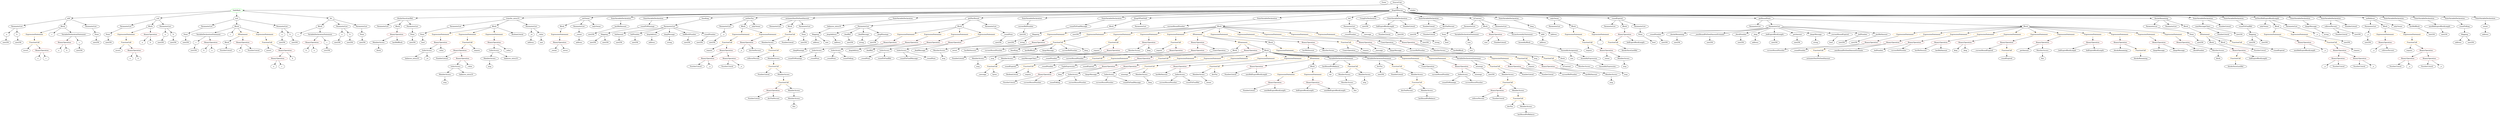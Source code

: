 strict digraph {
	graph [bb="0,0,18700,1044"];
	node [label="\N"];
	Enter	[height=0.5,
		pos="10407,1026",
		width=0.83628];
	Identifier_lastBidAmount	[color=black,
		height=0.5,
		label=lastBidAmount,
		pos="12014,378",
		width=1.8343];
	Identifier__	[color=black,
		height=0.5,
		label=_,
		pos="12004,666",
		width=0.75];
	Mapping_Unnamed_4	[color=black,
		height=0.5,
		label=Mapping,
		pos="6186.6,738",
		width=1.2105];
	ElementaryTypeName_address_5	[color=black,
		height=0.5,
		label=address,
		pos="6187.6,666",
		width=1.0996];
	Mapping_Unnamed_4 -> ElementaryTypeName_address_5	[pos="e,6187.3,684.1 6186.8,719.7 6186.9,712.41 6187.1,703.73 6187.2,695.54"];
	ElementaryTypeName_uint	[color=black,
		height=0.5,
		label=uint,
		pos="6272.6,666",
		width=0.75];
	Mapping_Unnamed_4 -> ElementaryTypeName_uint	[pos="e,6255.9,680.6 6205.7,721.46 6217.9,711.52 6233.9,698.49 6247.2,687.67"];
	VariableDeclaration_c	[color=black,
		height=0.5,
		label=c,
		pos="1480.6,666",
		width=0.75];
	ElementaryTypeName_uint256_3	[color=black,
		height=0.5,
		label=uint256,
		pos="1449.6,594",
		width=1.0442];
	VariableDeclaration_c -> ElementaryTypeName_uint256_3	[pos="e,1457.1,611.96 1473.2,648.41 1469.8,640.59 1465.6,631.06 1461.6,622.23"];
	ExpressionStatement_Unnamed_2	[color=orange,
		height=0.5,
		label=ExpressionStatement,
		pos="253.59,738",
		width=2.458];
	FunctionCall_Unnamed_2	[color=orange,
		height=0.5,
		label=FunctionCall,
		pos="253.59,666",
		width=1.6125];
	ExpressionStatement_Unnamed_2 -> FunctionCall_Unnamed_2	[pos="e,253.59,684.1 253.59,719.7 253.59,712.41 253.59,703.73 253.59,695.54"];
	ElementaryTypeName_bool	[color=black,
		height=0.5,
		label=bool,
		pos="12417,666",
		width=0.76697];
	FunctionDefinition_blocksSinceLastBid	[color=black,
		height=0.5,
		label=blocksSinceLastBid,
		pos="3080.6,882",
		width=2.361];
	ParameterList_Unnamed_22	[color=black,
		height=0.5,
		label=ParameterList,
		pos="2912.6,810",
		width=1.7095];
	FunctionDefinition_blocksSinceLastBid -> ParameterList_Unnamed_22	[pos="e,2946.9,825.3 3043.3,865.46 3017.9,854.87 2984.1,840.78 2957.2,829.59"];
	Block_Unnamed_21	[color=black,
		height=0.5,
		label=Block,
		pos="3024.6,810",
		width=0.90558];
	FunctionDefinition_blocksSinceLastBid -> Block_Unnamed_21	[pos="e,3037.3,826.83 3067,864.05 3060.2,855.56 3051.9,845.11 3044.4,835.73"];
	ParameterList_Unnamed_23	[color=black,
		height=0.5,
		label=ParameterList,
		pos="3136.6,810",
		width=1.7095];
	FunctionDefinition_blocksSinceLastBid -> ParameterList_Unnamed_23	[pos="e,3123.2,827.79 3094.1,864.05 3100.8,855.8 3108.8,845.7 3116.2,836.54"];
	BinaryOperation_Unnamed_19	[color=brown,
		height=0.5,
		label=BinaryOperation,
		pos="17559,594",
		width=1.9867];
	BinaryOperation_Unnamed_21	[color=brown,
		height=0.5,
		label=BinaryOperation,
		pos="17468,522",
		width=1.9867];
	BinaryOperation_Unnamed_19 -> BinaryOperation_Unnamed_21	[pos="e,17489,539.47 17537,576.41 17525,567.43 17511,556.19 17498,546.34"];
	BinaryOperation_Unnamed_20	[color=brown,
		height=0.5,
		label=BinaryOperation,
		pos="17629,522",
		width=1.9867];
	BinaryOperation_Unnamed_19 -> BinaryOperation_Unnamed_20	[pos="e,17612,539.79 17576,576.05 17584,567.54 17595,557.07 17604,547.68"];
	Identifier_rolloverPercent_2	[color=black,
		height=0.5,
		label=rolloverPercent,
		pos="5660.6,522",
		width=1.862];
	FunctionDefinition_transfer_intou10	[color=black,
		height=0.5,
		label=transfer_intou10,
		pos="3882.6,882",
		width=1.9729];
	ParameterList_Unnamed_19	[color=black,
		height=0.5,
		label=ParameterList,
		pos="3454.6,810",
		width=1.7095];
	FunctionDefinition_transfer_intou10 -> ParameterList_Unnamed_19	[pos="e,3507.5,819.65 3824,871.41 3744.1,858.34 3601.4,835.01 3518.7,821.49"];
	Block_Unnamed_17	[color=black,
		height=0.5,
		label=Block,
		pos="3742.6,810",
		width=0.90558];
	FunctionDefinition_transfer_intou10 -> Block_Unnamed_17	[pos="e,3766.2,822.8 3851.5,865.46 3829.3,854.34 3799.3,839.36 3776.5,827.93"];
	ParameterList_Unnamed_18	[color=black,
		height=0.5,
		label=ParameterList,
		pos="4022.6,810",
		width=1.7095];
	FunctionDefinition_transfer_intou10 -> ParameterList_Unnamed_18	[pos="e,3992.6,826.01 3913.7,865.46 3933.9,855.36 3960.4,842.07 3982.3,831.16"];
	Parameter_None_3	[color=black,
		height=0.5,
		label=None,
		pos="718.59,738",
		width=0.85014];
	ElementaryTypeName_uint256_13	[color=black,
		height=0.5,
		label=uint256,
		pos="714.59,666",
		width=1.0442];
	Parameter_None_3 -> ElementaryTypeName_uint256_13	[pos="e,715.57,684.1 717.6,719.7 717.19,712.41 716.69,703.73 716.22,695.54"];
	Identifier_a_7	[color=black,
		height=0.5,
		label=a,
		pos="223.59,522",
		width=0.75];
	Identifier_currentBidNumber_2	[color=black,
		height=0.5,
		label=currentBidNumber,
		pos="10724,594",
		width=2.2085];
	Parameter_None_5	[color=black,
		height=0.5,
		label=None,
		pos="3215.6,738",
		width=0.85014];
	ParameterList_Unnamed_19 -> Parameter_None_5	[pos="e,3239.5,749.81 3407,798.33 3366.3,788.73 3306.5,773.49 3255.6,756 3253.8,755.38 3251.9,754.71 3250.1,754.01"];
	BinaryOperation_Unnamed_51	[color=brown,
		height=0.5,
		label=BinaryOperation,
		pos="3016.6,738",
		width=1.9867];
	Block_Unnamed_21 -> BinaryOperation_Unnamed_51	[pos="e,3018.5,756.1 3022.6,791.7 3021.8,784.41 3020.8,775.73 3019.9,767.54"];
	Identifier_assert	[color=black,
		height=0.5,
		label=assert,
		pos="2045.6,594",
		width=0.89172];
	FunctionDefinition_setOwner	[color=black,
		height=0.5,
		label=setOwner,
		pos="4450.6,882",
		width=1.2798];
	Block_Unnamed_10	[color=black,
		height=0.5,
		label=Block,
		pos="4259.6,810",
		width=0.90558];
	FunctionDefinition_setOwner -> Block_Unnamed_10	[pos="e,4286.2,820.74 4417.8,868.97 4384.2,856.66 4332.1,837.56 4296.9,824.68"];
	ParameterList_Unnamed_14	[color=black,
		height=0.5,
		label=ParameterList,
		pos="4388.6,810",
		width=1.7095];
	FunctionDefinition_setOwner -> ParameterList_Unnamed_14	[pos="e,4403.3,827.63 4436.2,864.76 4428.7,856.23 4419.2,845.58 4410.8,836.02"];
	ModifierInvocation_onlyOwner_3	[color=black,
		height=0.5,
		label=onlyOwner,
		pos="4519.6,810",
		width=1.4323];
	FunctionDefinition_setOwner -> ModifierInvocation_onlyOwner_3	[pos="e,4503.7,827.15 4466.6,864.76 4475.2,856.02 4486,845.05 4495.6,835.31"];
	Identifier_roundToFinalMessage_1	[color=black,
		height=0.5,
		label=roundToFinalMessage,
		pos="6865.6,522",
		width=2.6105];
	Parameter__roundNumber_1	[color=black,
		height=0.5,
		label=_roundNumber,
		pos="12423,738",
		width=1.8759];
	ElementaryTypeName_uint256_45	[color=black,
		height=0.5,
		label=uint256,
		pos="12500,666",
		width=1.0442];
	Parameter__roundNumber_1 -> ElementaryTypeName_uint256_45	[pos="e,12483,682.51 12441,720.41 12451,711.35 12463,699.99 12474,690.08"];
	VariableDeclaration_bidAmount	[color=black,
		height=0.5,
		label=bidAmount,
		pos="4695.6,738",
		width=1.46];
	ElementaryTypeName_uint256_32	[color=black,
		height=0.5,
		label=uint256,
		pos="4695.6,666",
		width=1.0442];
	VariableDeclaration_bidAmount -> ElementaryTypeName_uint256_32	[pos="e,4695.6,684.1 4695.6,719.7 4695.6,712.41 4695.6,703.73 4695.6,695.54"];
	ElementaryTypeName_uint_2	[color=black,
		height=0.5,
		label=uint,
		pos="11139,594",
		width=0.75];
	ElementaryTypeName_uint256_34	[color=black,
		height=0.5,
		label=uint256,
		pos="5215.6,666",
		width=1.0442];
	UnaryOperation_Unnamed_2	[color=black,
		height=0.5,
		label=UnaryOperation,
		pos="10777,450",
		width=1.9452];
	Identifier_currentRoundNumber_6	[color=black,
		height=0.5,
		label=currentRoundNumber,
		pos="10880,378",
		width=2.555];
	UnaryOperation_Unnamed_2 -> Identifier_currentRoundNumber_6	[pos="e,10855,395.63 10800,432.76 10814,423.62 10831,412.05 10846,401.99"];
	ExpressionStatement_Unnamed_36	[color=orange,
		height=0.5,
		label=ExpressionStatement,
		pos="3352.6,738",
		width=2.458];
	Block_Unnamed_17 -> ExpressionStatement_Unnamed_36	[pos="e,3417.3,750.61 3711.7,803.45 3651,792.56 3514.7,768.1 3428.6,752.64"];
	ExpressionStatement_Unnamed_34	[color=orange,
		height=0.5,
		label=ExpressionStatement,
		pos="3547.6,738",
		width=2.458];
	Block_Unnamed_17 -> ExpressionStatement_Unnamed_34	[pos="e,3590,754.24 3715.9,799.41 3686.4,788.81 3638,771.47 3600.7,758.08"];
	ExpressionStatement_Unnamed_35	[color=orange,
		height=0.5,
		label=ExpressionStatement,
		pos="3742.6,738",
		width=2.458];
	Block_Unnamed_17 -> ExpressionStatement_Unnamed_35	[pos="e,3742.6,756.1 3742.6,791.7 3742.6,784.41 3742.6,775.73 3742.6,767.54"];
	BooleanLiteral_Unnamed_1	[color=black,
		height=0.5,
		label=BooleanLiteral,
		pos="3913.6,738",
		width=1.7788];
	Block_Unnamed_17 -> BooleanLiteral_Unnamed_1	[pos="e,3878.3,753.45 3768.2,798.52 3794.5,787.76 3835.9,770.79 3867.9,757.72"];
	Identifier__roundNum_2	[color=black,
		height=0.5,
		label=_roundNum,
		pos="6531.6,522",
		width=1.5432];
	VariableDeclaration_bidExpireBlockLength	[color=black,
		height=0.5,
		label=bidExpireBlockLength,
		pos="10415,810",
		width=2.6105];
	NumberLiteral_Unnamed_2	[color=black,
		height=0.5,
		label=NumberLiteral,
		pos="10413,738",
		width=1.765];
	VariableDeclaration_bidExpireBlockLength -> NumberLiteral_Unnamed_2	[pos="e,10413,756.1 10414,791.7 10414,784.41 10414,775.73 10413,767.54"];
	ElementaryTypeName_uint256_16	[color=black,
		height=0.5,
		label=uint256,
		pos="10532,738",
		width=1.0442];
	VariableDeclaration_bidExpireBlockLength -> ElementaryTypeName_uint256_16	[pos="e,10509,752.65 10442,792.41 10459,782.18 10481,769.01 10499,758.31"];
	NumberLiteral_Unnamed_6	[color=black,
		height=0.5,
		label=NumberLiteral,
		pos="17540,738",
		width=1.765];
	ElementaryTypeName_var	[color=black,
		height=0.5,
		label=var,
		pos="10036,378",
		width=0.75];
	Identifier__kingWinnings	[color=black,
		height=0.5,
		label=_kingWinnings,
		pos="5999.6,594",
		width=1.8343];
	BinaryOperation_Unnamed_23	[color=brown,
		height=0.5,
		label=BinaryOperation,
		pos="4243.6,666",
		width=1.9867];
	Identifier__owner	[color=black,
		height=0.5,
		label=_owner,
		pos="4198.6,594",
		width=1.0719];
	BinaryOperation_Unnamed_23 -> Identifier__owner	[pos="e,4209.1,611.31 4232.7,648.05 4227.4,639.85 4221,629.83 4215.1,620.71"];
	Identifier_owner_2	[color=black,
		height=0.5,
		label=owner,
		pos="4288.6,594",
		width=0.93331];
	BinaryOperation_Unnamed_23 -> Identifier_owner_2	[pos="e,4278.1,611.31 4254.5,648.05 4259.8,639.85 4266.2,629.83 4272.1,620.71"];
	Identifier__bidNumber	[color=black,
		height=0.5,
		label=_bidNumber,
		pos="14043,594",
		width=1.5986];
	Identifier__roundNumber_1	[color=black,
		height=0.5,
		label=_roundNumber,
		pos="7922.6,450",
		width=1.8759];
	MemberAccess_Unnamed_12	[color=black,
		height=0.5,
		label=MemberAccess,
		pos="11393,378",
		width=1.9174];
	FunctionCall_Unnamed_20	[color=orange,
		height=0.5,
		label=FunctionCall,
		pos="11393,306",
		width=1.6125];
	MemberAccess_Unnamed_12 -> FunctionCall_Unnamed_20	[pos="e,11393,324.1 11393,359.7 11393,352.41 11393,343.73 11393,335.54"];
	VariableDeclaration_bidNumber	[color=black,
		height=0.5,
		label=bidNumber,
		pos="4818.6,738",
		width=1.46];
	ElementaryTypeName_uint256_33	[color=black,
		height=0.5,
		label=uint256,
		pos="4818.6,666",
		width=1.0442];
	VariableDeclaration_bidNumber -> ElementaryTypeName_uint256_33	[pos="e,4818.6,684.1 4818.6,719.7 4818.6,712.41 4818.6,703.73 4818.6,695.54"];
	ExpressionStatement_Unnamed_19	[color=orange,
		height=0.5,
		label=ExpressionStatement,
		pos="8958.6,522",
		width=2.458];
	BinaryOperation_Unnamed_33	[color=brown,
		height=0.5,
		label=BinaryOperation,
		pos="8385.6,450",
		width=1.9867];
	ExpressionStatement_Unnamed_19 -> BinaryOperation_Unnamed_33	[pos="e,8437.1,462.88 8894.7,509.14 8883.3,507.26 8871.6,505.46 8860.6,504 8685.8,480.92 8639.9,494.37 8465.6,468 8459.9,467.15 8454.1,\
466.14 8448.3,465.05"];
	BinaryOperation_Unnamed_34	[color=brown,
		height=0.5,
		label=BinaryOperation,
		pos="11010,450",
		width=1.9867];
	IndexAccess_Unnamed_1	[color=black,
		height=0.5,
		label=IndexAccess,
		pos="11049,378",
		width=1.6402];
	BinaryOperation_Unnamed_34 -> IndexAccess_Unnamed_1	[pos="e,11039,396.1 11019,431.7 11024,423.98 11029,414.71 11033,406.11"];
	Identifier_winnings_1	[color=black,
		height=0.5,
		label=winnings,
		pos="11169,378",
		width=1.1967];
	BinaryOperation_Unnamed_34 -> Identifier_winnings_1	[pos="e,11140,391.7 11044,433.81 11069,422.75 11103,407.75 11129,396.24"];
	Parameter_a_1	[color=black,
		height=0.5,
		label=a,
		pos="2592.6,738",
		width=0.75];
	ElementaryTypeName_uint256_4	[color=black,
		height=0.5,
		label=uint256,
		pos="2566.6,666",
		width=1.0442];
	Parameter_a_1 -> ElementaryTypeName_uint256_4	[pos="e,2572.8,683.79 2586.3,720.05 2583.5,712.4 2580,703.16 2576.8,694.56"];
	Mapping_Unnamed_2	[color=black,
		height=0.5,
		label=Mapping,
		pos="16873,738",
		width=1.2105];
	ElementaryTypeName_uint256_28	[color=black,
		height=0.5,
		label=uint256,
		pos="16872,666",
		width=1.0442];
	Mapping_Unnamed_2 -> ElementaryTypeName_uint256_28	[pos="e,16872,684.1 16872,719.7 16872,712.41 16872,703.73 16872,695.54"];
	ElementaryTypeName_uint256_29	[color=black,
		height=0.5,
		label=uint256,
		pos="16965,666",
		width=1.0442];
	Mapping_Unnamed_2 -> ElementaryTypeName_uint256_29	[pos="e,16945,681.68 16893,721.81 16905,712.05 16922,699.22 16936,688.42"];
	Identifier_require_2	[color=black,
		height=0.5,
		label=require,
		pos="18053,594",
		width=1.0026];
	Identifier_require_7	[color=black,
		height=0.5,
		label=require,
		pos="11536,450",
		width=1.0026];
	ElementaryTypeName_uint256_41	[color=black,
		height=0.5,
		label=uint256,
		pos="16476,666",
		width=1.0442];
	Parameter_None_9	[color=black,
		height=0.5,
		label=None,
		pos="10856,738",
		width=0.85014];
	ElementaryTypeName_bool_3	[color=black,
		height=0.5,
		label=bool,
		pos="10910,666",
		width=0.76697];
	Parameter_None_9 -> ElementaryTypeName_bool_3	[pos="e,10898,682.34 10868,721.12 10875,712.31 10883,701.18 10891,691.31"];
	Parameter_a_2	[color=black,
		height=0.5,
		label=a,
		pos="1236.6,738",
		width=0.75];
	ElementaryTypeName_uint256_8	[color=black,
		height=0.5,
		label=uint256,
		pos="1211.6,666",
		width=1.0442];
	Parameter_a_2 -> ElementaryTypeName_uint256_8	[pos="e,1217.6,683.79 1230.5,720.05 1227.8,712.4 1224.5,703.16 1221.4,694.56"];
	StateVariableDeclaration_Unnamed_7	[color=black,
		height=0.5,
		label=StateVariableDeclaration,
		pos="4689.6,882",
		width=2.8184];
	VariableDeclaration_lastBidAmount	[color=black,
		height=0.5,
		label=lastBidAmount,
		pos="4678.6,810",
		width=1.8343];
	StateVariableDeclaration_Unnamed_7 -> VariableDeclaration_lastBidAmount	[pos="e,4681.3,828.1 4686.9,863.7 4685.7,856.32 4684.3,847.52 4683,839.25"];
	ParameterList_Unnamed_5	[color=black,
		height=0.5,
		label=ParameterList,
		pos="937.59,810",
		width=1.7095];
	Parameter_None_2	[color=black,
		height=0.5,
		label=None,
		pos="804.59,738",
		width=0.85014];
	ParameterList_Unnamed_5 -> Parameter_None_2	[pos="e,826.81,750.69 908.73,793.81 887.59,782.68 858.88,767.57 836.96,756.04"];
	Identifier_currentRoundNumber_4	[color=black,
		height=0.5,
		label=currentRoundNumber,
		pos="8803.6,306",
		width=2.555];
	ElementaryTypeName_uint256_18	[color=black,
		height=0.5,
		label=uint256,
		pos="10625,738",
		width=1.0442];
	Parameter_b_2	[color=black,
		height=0.5,
		label=b,
		pos="1308.6,738",
		width=0.75];
	ElementaryTypeName_uint256_9	[color=black,
		height=0.5,
		label=uint256,
		pos="1304.6,666",
		width=1.0442];
	Parameter_b_2 -> ElementaryTypeName_uint256_9	[pos="e,1305.6,684.1 1307.6,719.7 1307.2,712.41 1306.7,703.73 1306.2,695.54"];
	FunctionCall_Unnamed_10	[color=orange,
		height=0.5,
		label=FunctionCall,
		pos="7502.6,450",
		width=1.6125];
	Identifier__message	[color=black,
		height=0.5,
		label=_message,
		pos="7407.6,378",
		width=1.3076];
	FunctionCall_Unnamed_10 -> Identifier__message	[pos="e,7428.4,394.34 7481,433.12 7468.1,423.59 7451.5,411.33 7437.3,400.89"];
	ElementaryTypeName_bytes	[color=black,
		height=0.5,
		label=bytes,
		pos="7503.6,378",
		width=0.85014];
	FunctionCall_Unnamed_10 -> ElementaryTypeName_bytes	[pos="e,7503.3,396.1 7502.8,431.7 7502.9,424.41 7503.1,415.73 7503.2,407.54"];
	ElementaryTypeName_uint256_35	[color=black,
		height=0.5,
		label=uint256,
		pos="5401.6,666",
		width=1.0442];
	VariableDeclaration_roundToKing	[color=black,
		height=0.5,
		label=roundToKing,
		pos="18480,810",
		width=1.6957];
	Mapping_Unnamed	[color=black,
		height=0.5,
		label=Mapping,
		pos="18480,738",
		width=1.2105];
	VariableDeclaration_roundToKing -> Mapping_Unnamed	[pos="e,18480,756.1 18480,791.7 18480,784.41 18480,775.73 18480,767.54"];
	ParameterList_Unnamed_21	[color=black,
		height=0.5,
		label=ParameterList,
		pos="16121,810",
		width=1.7095];
	Parameter_None_6	[color=black,
		height=0.5,
		label=None,
		pos="16418,738",
		width=0.85014];
	ParameterList_Unnamed_21 -> Parameter_None_6	[pos="e,16394,749.91 16166,797.62 16174,795.67 16183,793.73 16191,792 16273,774.01 16297,780.69 16378,756 16380,755.4 16382,754.73 16384,\
754.02"];
	BinaryOperation_Unnamed_58	[color=brown,
		height=0.5,
		label=BinaryOperation,
		pos="16188,666",
		width=1.9867];
	Identifier_kingsMessage_3	[color=black,
		height=0.5,
		label=kingsMessage,
		pos="16188,594",
		width=1.7372];
	BinaryOperation_Unnamed_58 -> Identifier_kingsMessage_3	[pos="e,16188,612.1 16188,647.7 16188,640.41 16188,631.73 16188,623.54"];
	Identifier__kingsMessage	[color=black,
		height=0.5,
		label=_kingsMessage,
		pos="16336,594",
		width=1.8759];
	BinaryOperation_Unnamed_58 -> Identifier__kingsMessage	[pos="e,16303,610.21 16220,649.64 16242,639.48 16270,626.06 16293,615.07"];
	Identifier_lastBidAmount_1	[color=black,
		height=0.5,
		label=lastBidAmount,
		pos="8765.6,378",
		width=1.8343];
	ElementaryTypeName_uint_1	[color=black,
		height=0.5,
		label=uint,
		pos="4105.6,666",
		width=0.75];
	MemberAccess_Unnamed_19	[color=black,
		height=0.5,
		label=MemberAccess,
		pos="3399.6,378",
		width=1.9174];
	Identifier_msg_8	[color=black,
		height=0.5,
		label=msg,
		pos="3399.6,306",
		width=0.75];
	MemberAccess_Unnamed_19 -> Identifier_msg_8	[pos="e,3399.6,324.1 3399.6,359.7 3399.6,352.41 3399.6,343.73 3399.6,335.54"];
	Identifier_lastRoundPotBalance_1	[color=black,
		height=0.5,
		label=lastRoundPotBalance,
		pos="11534,18",
		width=2.5135];
	Identifier_this_1	[color=black,
		height=0.5,
		label=this,
		pos="5968.6,90",
		width=0.75];
	Identifier_owner_3	[color=black,
		height=0.5,
		label=owner,
		pos="9113.6,306",
		width=0.93331];
	FunctionCall_Unnamed_31	[color=orange,
		height=0.5,
		label=FunctionCall,
		pos="5814.6,450",
		width=1.6125];
	NumberLiteral_Unnamed_27	[color=black,
		height=0.5,
		label=NumberLiteral,
		pos="5738.6,378",
		width=1.765];
	FunctionCall_Unnamed_31 -> NumberLiteral_Unnamed_27	[pos="e,5756.7,395.71 5796.6,432.41 5787.2,423.76 5775.5,413 5765.1,403.42"];
	MemberAccess_Unnamed_24	[color=black,
		height=0.5,
		label=MemberAccess,
		pos="5889.6,378",
		width=1.9174];
	FunctionCall_Unnamed_31 -> MemberAccess_Unnamed_24	[pos="e,5871.7,395.71 5832.4,432.41 5841.6,423.76 5853.2,413 5863.4,403.42"];
	Block_Unnamed_15	[color=black,
		height=0.5,
		label=Block,
		pos="9344.6,594",
		width=0.90558];
	ExpressionStatement_Unnamed_27	[color=orange,
		height=0.5,
		label=ExpressionStatement,
		pos="8467.6,522",
		width=2.458];
	Block_Unnamed_15 -> ExpressionStatement_Unnamed_27	[pos="e,8530,535.13 9320.6,581.69 9314.8,579.41 9308.6,577.32 9302.6,576 8981.9,505.4 8891,576.42 8564.6,540 8557,539.15 8549,538.08 8541.1,\
536.88"];
	FunctionCall_Unnamed_8	[color=orange,
		height=0.5,
		label=FunctionCall,
		pos="11612,522",
		width=1.6125];
	Identifier_isContract	[color=black,
		height=0.5,
		label=isContract,
		pos="11801,450",
		width=1.363];
	FunctionCall_Unnamed_8 -> Identifier_isContract	[pos="e,11767,463.46 11648,507.67 11678,496.23 11723,479.7 11756,467.44"];
	MemberAccess_Unnamed_2	[color=black,
		height=0.5,
		label=MemberAccess,
		pos="11937,450",
		width=1.9174];
	FunctionCall_Unnamed_8 -> MemberAccess_Unnamed_2	[pos="e,11885,462.37 11655,509.7 11663,507.73 11671,505.75 11679,504 11758,485.96 11779,484.69 11859,468 11864,466.97 11869,465.88 11874,\
464.79"];
	ExpressionStatement_Unnamed_32	[color=orange,
		height=0.5,
		label=ExpressionStatement,
		pos="8291.6,738",
		width=2.458];
	FunctionCall_Unnamed_24	[color=orange,
		height=0.5,
		label=FunctionCall,
		pos="8010.6,666",
		width=1.6125];
	ExpressionStatement_Unnamed_32 -> FunctionCall_Unnamed_24	[pos="e,8054.8,678.01 8237.1,723.42 8187.8,711.14 8115.5,693.14 8065.9,680.79"];
	NumberLiteral_Unnamed_25	[color=black,
		height=0.5,
		label=NumberLiteral,
		pos="16954,594",
		width=1.765];
	VariableDeclaration_currentBidNumber	[color=black,
		height=0.5,
		label=currentBidNumber,
		pos="7817.6,810",
		width=2.2085];
	ElementaryTypeName_uint256_23	[color=black,
		height=0.5,
		label=uint256,
		pos="7748.6,738",
		width=1.0442];
	VariableDeclaration_currentBidNumber -> ElementaryTypeName_uint256_23	[pos="e,7764.2,754.83 7800.9,792.05 7792.3,783.29 7781.6,772.45 7772.1,762.86"];
	Identifier_require_1	[color=black,
		height=0.5,
		label=require,
		pos="5326.6,594",
		width=1.0026];
	Identifier__message_1	[color=black,
		height=0.5,
		label=_message,
		pos="10436,594",
		width=1.3076];
	Identifier__finalBid	[color=black,
		height=0.5,
		label=_finalBid,
		pos="6551.6,594",
		width=1.2244];
	Identifier_lastBidAmount_3	[color=black,
		height=0.5,
		label=lastBidAmount,
		pos="7339.6,594",
		width=1.8343];
	Identifier_balances_intou10_2	[color=black,
		height=0.5,
		label=balances_intou10,
		pos="3134.6,522",
		width=2.0838];
	ExpressionStatement_Unnamed_49	[color=orange,
		height=0.5,
		label=ExpressionStatement,
		pos="6882.6,738",
		width=2.458];
	BinaryOperation_Unnamed_65	[color=brown,
		height=0.5,
		label=BinaryOperation,
		pos="6753.6,666",
		width=1.9867];
	ExpressionStatement_Unnamed_49 -> BinaryOperation_Unnamed_65	[pos="e,6782.5,682.67 6852.7,720.76 6834.8,711.04 6811.8,698.58 6792.5,688.1"];
	AssemblyAssignment_Unnamed	[color=black,
		height=0.5,
		label=AssemblyAssignment,
		pos="11779,594",
		width=2.5273];
	Identifier_size	[color=black,
		height=0.5,
		label=size,
		pos="11797,522",
		width=0.75];
	AssemblyAssignment_Unnamed -> Identifier_size	[pos="e,11792,540.1 11783,575.7 11785,568.32 11787,559.52 11789,551.25"];
	AssemblyExpression_Unnamed	[color=black,
		height=0.5,
		label=AssemblyExpression,
		pos="11931,522",
		width=2.4719];
	AssemblyAssignment_Unnamed -> AssemblyExpression_Unnamed	[pos="e,11896,538.98 11813,576.94 11835,567.07 11863,554.32 11886,543.7"];
	BinaryOperation_Unnamed_65 -> Identifier__kingWinnings	[pos="e,6047,606.97 6702.6,652.97 6693,651.05 6683,649.28 6673.6,648 6409.3,612.18 6338.6,649.6 6074.6,612 6069.3,611.24 6063.7,610.3 \
6058.2,609.25"];
	IndexAccess_Unnamed_8	[color=black,
		height=0.5,
		label=IndexAccess,
		pos="6142.6,594",
		width=1.6402];
	BinaryOperation_Unnamed_65 -> IndexAccess_Unnamed_8	[pos="e,6187.4,606.12 6702.6,653.12 6693,651.18 6683,649.37 6673.6,648 6472.8,618.86 6419.2,642.22 6218.6,612 6212.1,611.02 6205.3,609.8 \
6198.6,608.46"];
	VariableDeclaration_lastBidBlock	[color=black,
		height=0.5,
		label=lastBidBlock,
		pos="18105,810",
		width=1.6125];
	ElementaryTypeName_uint256_21	[color=black,
		height=0.5,
		label=uint256,
		pos="18214,738",
		width=1.0442];
	VariableDeclaration_lastBidBlock -> ElementaryTypeName_uint256_21	[pos="e,18192,753 18129,793.29 18145,783.18 18165,769.95 18182,759.08"];
	ElementaryTypeName_uint256_39	[color=black,
		height=0.5,
		label=uint256,
		pos="10431,378",
		width=1.0442];
	BinaryOperation_Unnamed_30	[color=brown,
		height=0.5,
		label=BinaryOperation,
		pos="8645.6,522",
		width=1.9867];
	BinaryOperation_Unnamed_30 -> Identifier__roundNumber_1	[pos="e,7970.6,462.94 8594.4,509.09 8584.5,507.13 8574.3,505.32 8564.6,504 8314.8,470.03 8248.1,503.62 7998.6,468 7993,467.21 7987.3,466.23 \
7981.6,465.14"];
	TupleExpression_Unnamed	[color=black,
		height=0.5,
		label=TupleExpression,
		pos="8081.6,450",
		width=2.0422];
	BinaryOperation_Unnamed_30 -> TupleExpression_Unnamed	[pos="e,8134.4,462.87 8593.9,509.21 8584.2,507.26 8574.1,505.42 8564.6,504 8387.6,477.58 8340.6,494.21 8163.6,468 8157.7,467.12 8151.5,\
466.09 8145.4,464.96"];
	Identifier_require_6	[color=black,
		height=0.5,
		label=require,
		pos="8296.6,594",
		width=1.0026];
	Identifier_require_5	[color=black,
		height=0.5,
		label=require,
		pos="8776.6,594",
		width=1.0026];
	ParameterList_Unnamed_26	[color=black,
		height=0.5,
		label=ParameterList,
		pos="13192,810",
		width=1.7095];
	Identifier_block_1	[color=black,
		height=0.5,
		label=block,
		pos="2877.6,594",
		width=0.87786];
	Identifier_msg_9	[color=black,
		height=0.5,
		label=msg,
		pos="3735.6,450",
		width=0.75];
	BinaryOperation_Unnamed_32	[color=brown,
		height=0.5,
		label=BinaryOperation,
		pos="11313,234",
		width=1.9867];
	Identifier_rolloverPercent_1	[color=black,
		height=0.5,
		label=rolloverPercent,
		pos="11174,162",
		width=1.862];
	BinaryOperation_Unnamed_32 -> Identifier_rolloverPercent_1	[pos="e,11204,178.25 11282,217.46 11262,207.43 11236,194.26 11214,183.38"];
	NumberLiteral_Unnamed_19	[color=black,
		height=0.5,
		label=NumberLiteral,
		pos="11323,162",
		width=1.765];
	BinaryOperation_Unnamed_32 -> NumberLiteral_Unnamed_19	[pos="e,11320,180.1 11315,215.7 11316,208.32 11317,199.52 11319,191.25"];
	Identifier_winnings	[color=black,
		height=0.5,
		label=winnings,
		pos="8482.6,378",
		width=1.1967];
	FunctionCall_Unnamed	[color=orange,
		height=0.5,
		label=FunctionCall,
		pos="2006.6,666",
		width=1.6125];
	FunctionCall_Unnamed -> Identifier_assert	[pos="e,2036.5,611.31 2016,648.05 2020.5,640.03 2025.9,630.26 2030.9,621.3"];
	BinaryOperation_Unnamed_2	[color=brown,
		height=0.5,
		label=BinaryOperation,
		pos="2167.6,594",
		width=1.9867];
	FunctionCall_Unnamed -> BinaryOperation_Unnamed_2	[pos="e,2132.8,610.11 2039.2,650.83 2063.1,640.44 2095.8,626.19 2122.3,614.69"];
	ElementaryTypeName_address_2	[color=black,
		height=0.5,
		label=address,
		pos="18432,666",
		width=1.0996];
	Identifier_currentRoundNumber_7	[color=black,
		height=0.5,
		label=currentRoundNumber,
		pos="7515.6,594",
		width=2.555];
	Identifier_roundToFinalBid_1	[color=black,
		height=0.5,
		label=roundToFinalBid,
		pos="6679.6,522",
		width=2.0699];
	FunctionCall_Unnamed_18	[color=orange,
		height=0.5,
		label=FunctionCall,
		pos="9179.6,450",
		width=1.6125];
	MemberAccess_Unnamed_11	[color=black,
		height=0.5,
		label=MemberAccess,
		pos="9054.6,378",
		width=1.9174];
	FunctionCall_Unnamed_18 -> MemberAccess_Unnamed_11	[pos="e,9083,394.89 9152.5,433.81 9135.1,424.06 9112.2,411.26 9092.9,400.48"];
	Identifier_devFee	[color=black,
		height=0.5,
		label=devFee,
		pos="9179.6,378",
		width=1.0442];
	FunctionCall_Unnamed_18 -> Identifier_devFee	[pos="e,9179.6,396.1 9179.6,431.7 9179.6,424.41 9179.6,415.73 9179.6,407.54"];
	MemberAccess_Unnamed_13	[color=black,
		height=0.5,
		label=MemberAccess,
		pos="11472,234",
		width=1.9174];
	FunctionCall_Unnamed_21	[color=orange,
		height=0.5,
		label=FunctionCall,
		pos="11472,162",
		width=1.6125];
	MemberAccess_Unnamed_13 -> FunctionCall_Unnamed_21	[pos="e,11472,180.1 11472,215.7 11472,208.41 11472,199.73 11472,191.54"];
	NumberLiteral_Unnamed_1	[color=black,
		height=0.5,
		label=NumberLiteral,
		pos="1713.6,594",
		width=1.765];
	BinaryOperation_Unnamed_46	[color=brown,
		height=0.5,
		label=BinaryOperation,
		pos="3496.6,594",
		width=1.9867];
	NumberLiteral_Unnamed_24	[color=black,
		height=0.5,
		label=NumberLiteral,
		pos="3383.6,522",
		width=1.765];
	BinaryOperation_Unnamed_46 -> NumberLiteral_Unnamed_24	[pos="e,3409,538.74 3470.7,576.94 3455.2,567.36 3435.4,555.06 3418.5,544.63"];
	BinaryOperation_Unnamed_47	[color=brown,
		height=0.5,
		label=BinaryOperation,
		pos="3536.6,522",
		width=1.9867];
	BinaryOperation_Unnamed_46 -> BinaryOperation_Unnamed_47	[pos="e,3526.8,540.1 3506.5,575.7 3510.9,567.9 3516.3,558.51 3521.3,549.83"];
	ElementaryTypeName_address_4	[color=black,
		height=0.5,
		label=address,
		pos="4388.6,666",
		width=1.0996];
	StateVariableDeclaration_Unnamed_13	[color=black,
		height=0.5,
		label=StateVariableDeclaration,
		pos="4989.6,882",
		width=2.8184];
	VariableDeclaration_roundToWinnings	[color=black,
		height=0.5,
		label=roundToWinnings,
		pos="4882.6,810",
		width=2.1808];
	StateVariableDeclaration_Unnamed_13 -> VariableDeclaration_roundToWinnings	[pos="e,4907.6,827.39 4964,864.23 4950,855.08 4932.4,843.61 4917.2,833.66"];
	BinaryOperation_Unnamed_14	[color=brown,
		height=0.5,
		label=BinaryOperation,
		pos="5663.6,666",
		width=1.9867];
	Identifier__n_2	[color=black,
		height=0.5,
		label=_n,
		pos="5569.6,594",
		width=0.75];
	BinaryOperation_Unnamed_14 -> Identifier__n_2	[pos="e,5587,607.97 5641.3,648.41 5627.7,638.26 5610.2,625.23 5595.9,614.57"];
	Identifier_devFeePercent	[color=black,
		height=0.5,
		label=devFeePercent,
		pos="5680.6,594",
		width=1.8204];
	BinaryOperation_Unnamed_14 -> Identifier_devFeePercent	[pos="e,5676.4,612.1 5667.8,647.7 5669.6,640.32 5671.7,631.52 5673.7,623.25"];
	Identifier_NewKing	[color=black,
		height=0.5,
		label=NewKing,
		pos="7670.6,594",
		width=1.2521];
	Identifier__bidExpireBlockLength	[color=black,
		height=0.5,
		label=_bidExpireBlockLength,
		pos="15491,594",
		width=2.7491];
	EventDefinition_NewKing	[color=black,
		height=0.5,
		label=NewKing,
		pos="5359.6,882",
		width=1.2521];
	ParameterList_Unnamed_8	[color=black,
		height=0.5,
		label=ParameterList,
		pos="5080.6,810",
		width=1.7095];
	EventDefinition_NewKing -> ParameterList_Unnamed_8	[pos="e,5126,822.4 5322.3,871.63 5274.7,859.71 5192.2,839.01 5137,825.16"];
	ElementaryTypeName_uint256_7	[color=black,
		height=0.5,
		label=uint256,
		pos="2473.6,594",
		width=1.0442];
	ExpressionStatement_Unnamed_26	[color=orange,
		height=0.5,
		label=ExpressionStatement,
		pos="9707.6,378",
		width=2.458];
	BinaryOperation_Unnamed_40	[color=brown,
		height=0.5,
		label=BinaryOperation,
		pos="9625.6,306",
		width=1.9867];
	ExpressionStatement_Unnamed_26 -> BinaryOperation_Unnamed_40	[pos="e,9645.3,323.79 9687.7,360.05 9677.6,351.37 9665,340.64 9653.8,331.11"];
	ContractDefinition_SafeMath	[color=green,
		height=0.5,
		label=SafeMath,
		pos="1778.6,954",
		width=1.2798];
	FunctionDefinition_add	[color=black,
		height=0.5,
		label=add,
		pos="510.59,882",
		width=0.75];
	ContractDefinition_SafeMath -> FunctionDefinition_add	[pos="e,537.7,884.5 1733.1,950.49 1533.1,939.45 734.04,895.34 548.99,885.12"];
	FunctionDefinition_sub	[color=black,
		height=0.5,
		label=sub,
		pos="1177.6,882",
		width=0.75];
	ContractDefinition_SafeMath -> FunctionDefinition_sub	[pos="e,1204.3,886.11 1734.9,947.91 1622,934.76 1322.1,899.83 1215.7,887.44"];
	FunctionDefinition_mul	[color=black,
		height=0.5,
		label=mul,
		pos="1778.6,882",
		width=0.75];
	ContractDefinition_SafeMath -> FunctionDefinition_mul	[pos="e,1778.6,900.1 1778.6,935.7 1778.6,928.41 1778.6,919.73 1778.6,911.54"];
	FunctionDefinition_div	[color=black,
		height=0.5,
		label=div,
		pos="2510.6,882",
		width=0.75];
	ContractDefinition_SafeMath -> FunctionDefinition_div	[pos="e,2484,885.55 1823,948.75 1955.9,936.04 2349.1,898.44 2472.9,886.61"];
	ParameterList_Unnamed_20	[color=black,
		height=0.5,
		label=ParameterList,
		pos="16262,810",
		width=1.7095];
	MemberAccess_Unnamed_22	[color=black,
		height=0.5,
		label=MemberAccess,
		pos="5822.6,666",
		width=1.9174];
	FunctionCall_Unnamed_30	[color=orange,
		height=0.5,
		label=FunctionCall,
		pos="5822.6,594",
		width=1.6125];
	MemberAccess_Unnamed_22 -> FunctionCall_Unnamed_30	[pos="e,5822.6,612.1 5822.6,647.7 5822.6,640.41 5822.6,631.73 5822.6,623.54"];
	ExpressionStatement_Unnamed_22	[color=orange,
		height=0.5,
		label=ExpressionStatement,
		pos="9153.6,522",
		width=2.458];
	BinaryOperation_Unnamed_36	[color=brown,
		height=0.5,
		label=BinaryOperation,
		pos="8546.6,450",
		width=1.9867];
	ExpressionStatement_Unnamed_22 -> BinaryOperation_Unnamed_36	[pos="e,8598.3,462.84 9089.9,509.12 9078.5,507.23 9066.7,505.43 9055.6,504 8866.3,479.66 8816.5,495.66 8627.6,468 8621.6,467.13 8615.5,\
466.09 8609.3,464.95"];
	Identifier_a	[color=black,
		height=0.5,
		label=a,
		pos="1822.6,594",
		width=0.75];
	ExpressionStatement_Unnamed_18	[color=orange,
		height=0.5,
		label=ExpressionStatement,
		pos="9348.6,522",
		width=2.458];
	FunctionCall_Unnamed_22	[color=orange,
		height=0.5,
		label=FunctionCall,
		pos="8694.6,450",
		width=1.6125];
	ExpressionStatement_Unnamed_18 -> FunctionCall_Unnamed_22	[pos="e,8747,458.21 9284.9,509.13 9273.5,507.24 9261.7,505.44 9250.6,504 9063.5,479.85 9015.2,487.97 8827.6,468 8804.9,465.59 8780.1,462.53 \
8758.2,459.68"];
	VariableDeclaration_maxMessageChars	[color=black,
		height=0.5,
		label=maxMessageChars,
		pos="16505,810",
		width=2.2362];
	NumberLiteral_Unnamed_8	[color=black,
		height=0.5,
		label=NumberLiteral,
		pos="16655,738",
		width=1.765];
	VariableDeclaration_maxMessageChars -> NumberLiteral_Unnamed_8	[pos="e,16623,753.94 16538,793.29 16560,783.08 16589,769.69 16612,758.77"];
	ElementaryTypeName_uint256_24	[color=black,
		height=0.5,
		label=uint256,
		pos="16774,738",
		width=1.0442];
	VariableDeclaration_maxMessageChars -> ElementaryTypeName_uint256_24	[pos="e,16745,750.15 16563,797.17 16608,787.49 16672,772.7 16728,756 16730,755.33 16732,754.6 16734,753.85"];
	BinaryOperation_Unnamed_45	[color=brown,
		height=0.5,
		label=BinaryOperation,
		pos="12187,738",
		width=1.9867];
	FunctionCall_Unnamed_25	[color=orange,
		height=0.5,
		label=FunctionCall,
		pos="12107,666",
		width=1.6125];
	BinaryOperation_Unnamed_45 -> FunctionCall_Unnamed_25	[pos="e,12125,683.47 12168,720.41 12158,711.61 12145,700.63 12134,690.92"];
	Identifier_bidExpireBlockLength_1	[color=black,
		height=0.5,
		label=bidExpireBlockLength,
		pos="12277,666",
		width=2.6105];
	BinaryOperation_Unnamed_45 -> Identifier_bidExpireBlockLength_1	[pos="e,12255,683.96 12208,720.41 12219,711.56 12233,700.52 12246,690.77"];
	FunctionDefinition_setDevFee	[color=black,
		height=0.5,
		label=setDevFee,
		pos="5685.6,882",
		width=1.3769];
	ParameterList_Unnamed_11	[color=black,
		height=0.5,
		label=ParameterList,
		pos="5504.6,810",
		width=1.7095];
	FunctionDefinition_setDevFee -> ParameterList_Unnamed_11	[pos="e,5540.7,824.96 5652.4,868.16 5624,857.17 5582.7,841.22 5551,828.96"];
	Block_Unnamed_7	[color=black,
		height=0.5,
		label=Block,
		pos="5634.6,810",
		width=0.90558];
	FunctionDefinition_setDevFee -> Block_Unnamed_7	[pos="e,5646.2,826.99 5673.5,864.41 5667.4,856.01 5659.8,845.63 5653,836.26"];
	ModifierInvocation_onlyOwner	[color=black,
		height=0.5,
		label=onlyOwner,
		pos="5736.6,810",
		width=1.4323];
	FunctionDefinition_setDevFee -> ModifierInvocation_onlyOwner	[pos="e,5724.2,827.96 5697.7,864.41 5703.6,856.25 5710.9,846.22 5717.6,837.07"];
	FunctionDefinition_estimateNextPotSeedAmount	[color=black,
		height=0.5,
		label=estimateNextPotSeedAmount,
		pos="6070.6,882",
		width=3.3174];
	ParameterList_Unnamed_24	[color=black,
		height=0.5,
		label=ParameterList,
		pos="5875.6,810",
		width=1.7095];
	FunctionDefinition_estimateNextPotSeedAmount -> ParameterList_Unnamed_24	[pos="e,5913.6,824.63 6025.9,864.94 5995.5,854.04 5955.3,839.62 5924.2,828.44"];
	Block_Unnamed_22	[color=black,
		height=0.5,
		label=Block,
		pos="5987.6,810",
		width=0.90558];
	FunctionDefinition_estimateNextPotSeedAmount -> Block_Unnamed_22	[pos="e,6005,825.66 6050.5,864.05 6039.4,854.7 6025.5,842.99 6013.6,832.94"];
	ParameterList_Unnamed_25	[color=black,
		height=0.5,
		label=ParameterList,
		pos="6099.6,810",
		width=1.7095];
	FunctionDefinition_estimateNextPotSeedAmount -> ParameterList_Unnamed_25	[pos="e,6092.5,828.1 6077.8,863.7 6080.9,856.15 6084.6,847.12 6088.1,838.68"];
	BinaryOperation_Unnamed_25	[color=brown,
		height=0.5,
		label=BinaryOperation,
		pos="8422.6,594",
		width=1.9867];
	NumberLiteral_Unnamed_16	[color=black,
		height=0.5,
		label=NumberLiteral,
		pos="7243.6,522",
		width=1.765];
	BinaryOperation_Unnamed_25 -> NumberLiteral_Unnamed_16	[pos="e,7288.9,534.98 8371.8,580.95 8361.9,578.98 8351.4,577.2 8341.6,576 7889.1,520.98 7768.5,599.97 7316.6,540 7311.2,539.29 7305.7,\
538.36 7300.2,537.3"];
	MemberAccess_Unnamed_4	[color=black,
		height=0.5,
		label=MemberAccess,
		pos="7394.6,522",
		width=1.9174];
	BinaryOperation_Unnamed_25 -> MemberAccess_Unnamed_4	[pos="e,7443.5,535.01 8371.8,581 8361.8,579.03 8351.4,577.23 8341.6,576 7958,528.14 7856,589.34 7472.6,540 7466.7,539.24 7460.5,538.25 \
7454.4,537.13"];
	ExpressionStatement_Unnamed_12	[color=orange,
		height=0.5,
		label=ExpressionStatement,
		pos="4243.6,738",
		width=2.458];
	ExpressionStatement_Unnamed_12 -> BinaryOperation_Unnamed_23	[pos="e,4243.6,684.1 4243.6,719.7 4243.6,712.41 4243.6,703.73 4243.6,695.54"];
	ExpressionStatement_Unnamed_48	[color=orange,
		height=0.5,
		label=ExpressionStatement,
		pos="7077.6,738",
		width=2.458];
	BinaryOperation_Unnamed_64	[color=brown,
		height=0.5,
		label=BinaryOperation,
		pos="6914.6,666",
		width=1.9867];
	ExpressionStatement_Unnamed_48 -> BinaryOperation_Unnamed_64	[pos="e,6949.7,682.06 7041,721.29 7017.1,711.03 6985.7,697.54 6960.2,686.58"];
	ParameterList_Unnamed_6	[color=black,
		height=0.5,
		label=ParameterList,
		pos="120.59,810",
		width=1.7095];
	FunctionDefinition_add -> ParameterList_Unnamed_6	[pos="e,172.16,820.26 484.7,876.35 423.89,865.44 270.52,837.91 183.47,822.29"];
	Block_Unnamed_4	[color=black,
		height=0.5,
		label=Block,
		pos="468.59,810",
		width=0.90558];
	FunctionDefinition_add -> Block_Unnamed_4	[pos="e,478.57,827.63 500.85,864.76 495.99,856.67 489.99,846.66 484.49,837.49"];
	ParameterList_Unnamed_7	[color=black,
		height=0.5,
		label=ParameterList,
		pos="676.59,810",
		width=1.7095];
	FunctionDefinition_add -> ParameterList_Unnamed_7	[pos="e,642.48,825.38 532.98,871.56 558.26,860.9 600.05,843.28 632.04,829.78"];
	Identifier_kingsMessage	[color=black,
		height=0.5,
		label=kingsMessage,
		pos="8222.6,378",
		width=1.7372];
	BinaryOperation_Unnamed_36 -> Identifier_kingsMessage	[pos="e,8269.4,390.24 8493.2,437.64 8484.3,435.75 8475.2,433.82 8466.6,432 8390.2,415.88 8370.8,412.97 8294.6,396 8290,394.98 8285.3,393.9 \
8280.5,392.81"];
	IndexAccess_Unnamed_3	[color=black,
		height=0.5,
		label=IndexAccess,
		pos="8362.6,378",
		width=1.6402];
	BinaryOperation_Unnamed_36 -> IndexAccess_Unnamed_3	[pos="e,8398.5,392.65 8508.5,434.5 8479.6,423.5 8439.7,408.33 8408.9,396.63"];
	ExpressionStatement_Unnamed_4	[color=orange,
		height=0.5,
		label=ExpressionStatement,
		pos="11814,738",
		width=2.458];
	FunctionCall_Unnamed_3	[color=orange,
		height=0.5,
		label=FunctionCall,
		pos="11901,666",
		width=1.6125];
	ExpressionStatement_Unnamed_4 -> FunctionCall_Unnamed_3	[pos="e,11880,683.31 11835,720.05 11846,711.16 11859,700.11 11871,690.41"];
	Identifier_this	[color=black,
		height=0.5,
		label=this,
		pos="10225,234",
		width=0.75];
	ElementaryTypeName_uint256_17	[color=black,
		height=0.5,
		label=uint256,
		pos="18307,738",
		width=1.0442];
	Parameter__blocksRemaining	[color=black,
		height=0.5,
		label=_blocksRemaining,
		pos="12588,738",
		width=2.2085];
	ElementaryTypeName_uint256_48	[color=black,
		height=0.5,
		label=uint256,
		pos="12593,666",
		width=1.0442];
	Parameter__blocksRemaining -> ElementaryTypeName_uint256_48	[pos="e,12591,684.1 12589,719.7 12589,712.41 12590,703.73 12591,695.54"];
	ElementaryTypeName_uint256_54	[color=black,
		height=0.5,
		label=uint256,
		pos="6626.6,666",
		width=1.0442];
	ElementaryTypeName_string	[color=black,
		height=0.5,
		label=string,
		pos="17427,738",
		width=0.864];
	Identifier_roundExpired_1	[color=black,
		height=0.5,
		label=roundExpired,
		pos="8234.6,450",
		width=1.7095];
	BinaryOperation_Unnamed_3	[color=brown,
		height=0.5,
		label=BinaryOperation,
		pos="2109.6,522",
		width=1.9867];
	Identifier_a_2	[color=black,
		height=0.5,
		label=a,
		pos="2073.6,450",
		width=0.75];
	BinaryOperation_Unnamed_3 -> Identifier_a_2	[pos="e,2081.9,467.14 2100.7,503.7 2096.6,495.75 2091.7,486.16 2087.1,477.34"];
	Identifier_c	[color=black,
		height=0.5,
		label=c,
		pos="2145.6,450",
		width=0.75];
	BinaryOperation_Unnamed_3 -> Identifier_c	[pos="e,2137.3,467.14 2118.5,503.7 2122.6,495.75 2127.5,486.16 2132,477.34"];
	NumberLiteral_Unnamed_10	[color=black,
		height=0.5,
		label=NumberLiteral,
		pos="5448.6,450",
		width=1.765];
	ElementaryTypeName_uint256_38	[color=black,
		height=0.5,
		label=uint256,
		pos="10746,666",
		width=1.0442];
	NumberLiteral_Unnamed_18	[color=black,
		height=0.5,
		label=NumberLiteral,
		pos="10550,378",
		width=1.765];
	ExpressionStatement_Unnamed_21	[color=orange,
		height=0.5,
		label=ExpressionStatement,
		pos="9543.6,522",
		width=2.458];
	BinaryOperation_Unnamed_35	[color=brown,
		height=0.5,
		label=BinaryOperation,
		pos="8908.6,450",
		width=1.9867];
	ExpressionStatement_Unnamed_21 -> BinaryOperation_Unnamed_35	[pos="e,8975.3,456.97 9479.6,509.21 9468.3,507.32 9456.6,505.5 9445.6,504 9359,492.23 9113.3,469.46 8986.5,457.98"];
	Identifier_assert_2	[color=black,
		height=0.5,
		label=assert,
		pos="137.59,594",
		width=0.89172];
	ElementaryTypeName_address_7	[color=black,
		height=0.5,
		label=address,
		pos="13185,666",
		width=1.0996];
	ExpressionStatement_Unnamed_39	[color=orange,
		height=0.5,
		label=ExpressionStatement,
		pos="14331,738",
		width=2.458];
	BinaryOperation_Unnamed_55	[color=brown,
		height=0.5,
		label=BinaryOperation,
		pos="14033,666",
		width=1.9867];
	ExpressionStatement_Unnamed_39 -> BinaryOperation_Unnamed_55	[pos="e,14083,678.91 14274,723.75 14223,711.69 14147,693.91 14094,681.48"];
	Parameter__nextRoundPotSeedAmountEstimate	[color=black,
		height=0.5,
		label=_nextRoundPotSeedAmountEstimate,
		pos="12835,738",
		width=4.1491];
	ElementaryTypeName_uint256_44	[color=black,
		height=0.5,
		label=uint256,
		pos="12835,666",
		width=1.0442];
	Parameter__nextRoundPotSeedAmountEstimate -> ElementaryTypeName_uint256_44	[pos="e,12835,684.1 12835,719.7 12835,712.41 12835,703.73 12835,695.54"];
	Identifier_currentRoundNumber_5	[color=black,
		height=0.5,
		label=currentRoundNumber,
		pos="8323.6,306",
		width=2.555];
	MemberAccess_Unnamed_18	[color=black,
		height=0.5,
		label=MemberAccess,
		pos="10891,594",
		width=1.9174];
	Identifier_block	[color=black,
		height=0.5,
		label=block,
		pos="11720,522",
		width=0.87786];
	MemberAccess_Unnamed_18 -> Identifier_block	[pos="e,11696,534.31 10940,580.98 10949,579.03 10959,577.25 10969,576 11282,534.22 11370,609.53 11679,540 11681,539.48 11683,538.85 11686,\
538.13"];
	Identifier_lastBidAmount_4	[color=black,
		height=0.5,
		label=lastBidAmount,
		pos="14362,594",
		width=1.8343];
	VariableDeclaration_kingAddress	[color=black,
		height=0.5,
		label=kingAddress,
		pos="4946.6,738",
		width=1.5986];
	ElementaryTypeName_address_3	[color=black,
		height=0.5,
		label=address,
		pos="4946.6,666",
		width=1.0996];
	VariableDeclaration_kingAddress -> ElementaryTypeName_address_3	[pos="e,4946.6,684.1 4946.6,719.7 4946.6,712.41 4946.6,703.73 4946.6,695.54"];
	VariableDeclaration_lastRoundPotBalance	[color=black,
		height=0.5,
		label=lastRoundPotBalance,
		pos="10037,450",
		width=2.5135];
	VariableDeclaration_lastRoundPotBalance -> ElementaryTypeName_var	[pos="e,10036,396.1 10036,431.7 10036,424.41 10036,415.73 10036,407.54"];
	Identifier_lastBidBlock_1	[color=black,
		height=0.5,
		label=lastBidBlock,
		pos="7791.6,594",
		width=1.6125];
	StateVariableDeclaration_Unnamed_16	[color=black,
		height=0.5,
		label=StateVariableDeclaration,
		pos="6343.6,882",
		width=2.8184];
	VariableDeclaration_balances_intou10	[color=black,
		height=0.5,
		label=balances_intou10,
		pos="6284.6,810",
		width=2.0838];
	StateVariableDeclaration_Unnamed_16 -> VariableDeclaration_balances_intou10	[pos="e,6299,828.1 6329,863.7 6322.1,855.56 6313.8,845.69 6306.3,836.7"];
	NumberLiteral_Unnamed_21	[color=black,
		height=0.5,
		label=NumberLiteral,
		pos="11689,378",
		width=1.765];
	VariableDeclaration_kingMessage	[color=black,
		height=0.5,
		label=kingMessage,
		pos="5080.6,738",
		width=1.6264];
	ElementaryTypeName_string_2	[color=black,
		height=0.5,
		label=string,
		pos="5080.6,666",
		width=0.864];
	VariableDeclaration_kingMessage -> ElementaryTypeName_string_2	[pos="e,5080.6,684.1 5080.6,719.7 5080.6,712.41 5080.6,703.73 5080.6,695.54"];
	Block_Unnamed_2	[color=black,
		height=0.5,
		label=Block,
		pos="2428.6,810",
		width=0.90558];
	Identifier_c_2	[color=black,
		height=0.5,
		label=c,
		pos="2264.6,738",
		width=0.75];
	Block_Unnamed_2 -> Identifier_c_2	[pos="e,2286.2,749.42 2402.9,798.8 2377,788.39 2335.8,771.58 2300.6,756 2299.3,755.42 2297.9,754.82 2296.6,754.21"];
	VariableDeclarationStatement_Unnamed_1	[color=black,
		height=0.5,
		label=VariableDeclarationStatement,
		pos="2428.6,738",
		width=3.3174];
	Block_Unnamed_2 -> VariableDeclarationStatement_Unnamed_1	[pos="e,2428.6,756.1 2428.6,791.7 2428.6,784.41 2428.6,775.73 2428.6,767.54"];
	ParameterList_Unnamed_1	[color=black,
		height=0.5,
		label=ParameterList,
		pos="1507.6,810",
		width=1.7095];
	Parameter_None	[color=black,
		height=0.5,
		label=None,
		pos="1397.6,738",
		width=0.85014];
	ParameterList_Unnamed_1 -> Parameter_None	[pos="e,1417.7,751.78 1482.6,793.12 1466.2,782.66 1444.6,768.93 1427.3,757.91"];
	BinaryOperation_Unnamed_63	[color=brown,
		height=0.5,
		label=BinaryOperation,
		pos="15696,666",
		width=1.9867];
	BinaryOperation_Unnamed_63 -> Identifier__bidExpireBlockLength	[pos="e,15536,610.43 15655,651 15624,640.42 15581,625.77 15547,614.11"];
	Identifier_bidExpireBlockLength_3	[color=black,
		height=0.5,
		label=bidExpireBlockLength,
		pos="15702,594",
		width=2.6105];
	BinaryOperation_Unnamed_63 -> Identifier_bidExpireBlockLength_3	[pos="e,15700,612.1 15697,647.7 15698,640.41 15698,631.73 15699,623.54"];
	Identifier__potAmount	[color=black,
		height=0.5,
		label=_potAmount,
		pos="15160,594",
		width=1.6125];
	Identifier_bidExpireBlockLength	[color=black,
		height=0.5,
		label=bidExpireBlockLength,
		pos="9847.6,234",
		width=2.6105];
	NumberLiteral_Unnamed_3	[color=black,
		height=0.5,
		label=NumberLiteral,
		pos="10591,810",
		width=1.765];
	Identifier_blocksSinceLastBid	[color=black,
		height=0.5,
		label=blocksSinceLastBid,
		pos="12234,594",
		width=2.361];
	FunctionCall_Unnamed_25 -> Identifier_blocksSinceLastBid	[pos="e,12204,611.13 12134,649.81 12152,640.09 12175,627.32 12194,616.55"];
	ExpressionStatement_Unnamed_17	[color=orange,
		height=0.5,
		label=ExpressionStatement,
		pos="9738.6,522",
		width=2.458];
	ExpressionStatement_Unnamed_17 -> FunctionCall_Unnamed_18	[pos="e,9234.4,456.27 9674.1,509.27 9662.9,507.4 9651.4,505.56 9640.6,504 9500.4,483.8 9335.4,466.35 9245.7,457.4"];
	Identifier__roundNumber	[color=black,
		height=0.5,
		label=_roundNumber,
		pos="7956.6,522",
		width=1.8759];
	Block_Unnamed_20	[color=black,
		height=0.5,
		label=Block,
		pos="16564,666",
		width=0.90558];
	BinaryOperation_Unnamed_50	[color=brown,
		height=0.5,
		label=BinaryOperation,
		pos="16801,594",
		width=1.9867];
	Block_Unnamed_20 -> BinaryOperation_Unnamed_50	[pos="e,16749,606.95 16589,654.05 16594,651.92 16599,649.79 16605,648 16649,632.99 16699,619.37 16738,609.7"];
	FunctionDefinition_getPastRound	[color=black,
		height=0.5,
		label=getPastRound,
		pos="7381.6,882",
		width=1.7511];
	ParameterList_Unnamed_29	[color=black,
		height=0.5,
		label=ParameterList,
		pos="6561.6,810",
		width=1.7095];
	FunctionDefinition_getPastRound -> ParameterList_Unnamed_29	[pos="e,6620.2,816 7322,875.91 7173.9,863.27 6790.1,830.51 6631.6,816.98"];
	Block_Unnamed_24	[color=black,
		height=0.5,
		label=Block,
		pos="7272.6,810",
		width=0.90558];
	FunctionDefinition_getPastRound -> Block_Unnamed_24	[pos="e,7293.2,824.24 7356.9,865.12 7340.8,854.8 7319.7,841.28 7302.7,830.34"];
	ParameterList_Unnamed_28	[color=black,
		height=0.5,
		label=ParameterList,
		pos="7560.6,810",
		width=1.7095];
	FunctionDefinition_getPastRound -> ParameterList_Unnamed_28	[pos="e,7524.7,825.02 7417.8,866.83 7445.6,855.98 7484.1,840.93 7514.1,829.19"];
	Identifier__roundNum	[color=black,
		height=0.5,
		label=_roundNum,
		pos="6261.6,522",
		width=1.5432];
	ElementaryTypeName_uint256_50	[color=black,
		height=0.5,
		label=uint256,
		pos="13069,666",
		width=1.0442];
	Identifier_devFee_1	[color=black,
		height=0.5,
		label=devFee,
		pos="11409,90",
		width=1.0442];
	MemberAccess_Unnamed_16	[color=black,
		height=0.5,
		label=MemberAccess,
		pos="8581.6,594",
		width=1.9174];
	Identifier_msg_6	[color=black,
		height=0.5,
		label=msg,
		pos="7508.6,522",
		width=0.75];
	MemberAccess_Unnamed_16 -> Identifier_msg_6	[pos="e,7529,534.37 8532.7,580.96 8523.1,578.99 8513.1,577.2 8503.6,576 8292,549.19 7751.8,590.56 7544.6,540 7543,539.6 7541.3,539.12 \
7539.7,538.59"];
	BinaryOperation_Unnamed_57	[color=brown,
		height=0.5,
		label=BinaryOperation,
		pos="14709,666",
		width=1.9867];
	Identifier_king_4	[color=black,
		height=0.5,
		label=king,
		pos="14633,594",
		width=0.75];
	BinaryOperation_Unnamed_57 -> Identifier_king_4	[pos="e,14648,609.11 14691,648.41 14680,638.97 14667,627.03 14656,616.83"];
	Identifier__king	[color=black,
		height=0.5,
		label=_king,
		pos="14709,594",
		width=0.864];
	BinaryOperation_Unnamed_57 -> Identifier__king	[pos="e,14709,612.1 14709,647.7 14709,640.41 14709,631.73 14709,623.54"];
	ElementaryTypeName_uint256_12	[color=black,
		height=0.5,
		label=uint256,
		pos="130.59,666",
		width=1.0442];
	NumberLiteral_Unnamed_23	[color=black,
		height=0.5,
		label=NumberLiteral,
		pos="9433.6,234",
		width=1.765];
	ElementaryTypeName_uint256_15	[color=black,
		height=0.5,
		label=uint256,
		pos="10265,810",
		width=1.0442];
	StateVariableDeclaration_Unnamed_10	[color=black,
		height=0.5,
		label=StateVariableDeclaration,
		pos="7915.6,882",
		width=2.8184];
	StateVariableDeclaration_Unnamed_10 -> VariableDeclaration_currentBidNumber	[pos="e,7840.8,827.55 7891.9,864.05 7879.3,855.05 7863.6,843.84 7849.9,834.05"];
	Identifier__blocksRemaining	[color=black,
		height=0.5,
		label=_blocksRemaining,
		pos="15893,594",
		width=2.2085];
	Parameter_a	[color=black,
		height=0.5,
		label=a,
		pos="2120.6,738",
		width=0.75];
	ElementaryTypeName_uint256	[color=black,
		height=0.5,
		label=uint256,
		pos="2120.6,666",
		width=1.0442];
	Parameter_a -> ElementaryTypeName_uint256	[pos="e,2120.6,684.1 2120.6,719.7 2120.6,712.41 2120.6,703.73 2120.6,695.54"];
	Identifier_msg_1	[color=black,
		height=0.5,
		label=msg,
		pos="12247,450",
		width=0.75];
	ElementaryTypeName_uint256_31	[color=black,
		height=0.5,
		label=uint256,
		pos="5308.6,666",
		width=1.0442];
	BinaryOperation_Unnamed_27	[color=brown,
		height=0.5,
		label=BinaryOperation,
		pos="9063.6,594",
		width=1.9867];
	BinaryOperation_Unnamed_27 -> Identifier__roundNumber	[pos="e,8004.8,535.04 9013,580.89 9003.3,578.95 8993.2,577.19 8983.6,576 8564.3,523.9 8452.7,593.76 8033.6,540 8027.9,539.27 8022,538.32 \
8016.1,537.24"];
	Identifier_currentRoundNumber	[color=black,
		height=0.5,
		label=currentRoundNumber,
		pos="8134.6,522",
		width=2.555];
	BinaryOperation_Unnamed_27 -> Identifier_currentRoundNumber	[pos="e,8199.6,535.11 9013,580.97 9003.3,579.02 8993.2,577.24 8983.6,576 8653.5,533.27 8566.5,575.68 8235.6,540 8227.6,539.13 8219.2,538.04 \
8210.9,536.83"];
	BinaryOperation_Unnamed_49	[color=brown,
		height=0.5,
		label=BinaryOperation,
		pos="3352.6,666",
		width=1.9867];
	ExpressionStatement_Unnamed_36 -> BinaryOperation_Unnamed_49	[pos="e,3352.6,684.1 3352.6,719.7 3352.6,712.41 3352.6,703.73 3352.6,695.54"];
	Mapping_Unnamed -> ElementaryTypeName_address_2	[pos="e,18443,683.47 18468,720.41 18463,712.22 18456,702.14 18449,692.95"];
	ElementaryTypeName_uint256_25	[color=black,
		height=0.5,
		label=uint256,
		pos="18527,666",
		width=1.0442];
	Mapping_Unnamed -> ElementaryTypeName_uint256_25	[pos="e,18516,683.47 18491,720.41 18496,712.22 18503,702.14 18509,692.95"];
	VariableDeclarationStatement_Unnamed_6	[color=black,
		height=0.5,
		label=VariableDeclarationStatement,
		pos="11024,738",
		width=3.3174];
	VariableDeclaration_size	[color=black,
		height=0.5,
		label=size,
		pos="11067,666",
		width=0.75];
	VariableDeclarationStatement_Unnamed_6 -> VariableDeclaration_size	[pos="e,11057,683.14 11034,719.7 11039,711.58 11045,701.74 11051,692.76"];
	VariableDeclaration_size -> ElementaryTypeName_uint_2	[pos="e,11124,609.49 11082,650.5 11091,640.92 11104,628.19 11116,617.34"];
	VariableDeclaration_winnings	[color=black,
		height=0.5,
		label=winnings,
		pos="11143,450",
		width=1.1967];
	ElementaryTypeName_uint256_40	[color=black,
		height=0.5,
		label=uint256,
		pos="11268,378",
		width=1.0442];
	VariableDeclaration_winnings -> ElementaryTypeName_uint256_40	[pos="e,11244,392.26 11168,435 11187,424.31 11213,409.45 11234,397.73"];
	Parameter__kingAddress	[color=black,
		height=0.5,
		label=_kingAddress,
		pos="6310.6,738",
		width=1.7372];
	ElementaryTypeName_address_8	[color=black,
		height=0.5,
		label=address,
		pos="6357.6,666",
		width=1.0996];
	Parameter__kingAddress -> ElementaryTypeName_address_8	[pos="e,6346.6,683.31 6322,720.05 6327.5,711.85 6334.2,701.83 6340.3,692.71"];
	BinaryOperation_Unnamed_52	[color=brown,
		height=0.5,
		label=BinaryOperation,
		pos="5809.6,234",
		width=1.9867];
	NumberLiteral_Unnamed_26	[color=black,
		height=0.5,
		label=NumberLiteral,
		pos="5665.6,162",
		width=1.765];
	BinaryOperation_Unnamed_52 -> NumberLiteral_Unnamed_26	[pos="e,5696.5,178.01 5777.6,217.46 5756.7,207.31 5729.3,193.95 5706.8,183.01"];
	Identifier_devFeePercent_2	[color=black,
		height=0.5,
		label=devFeePercent,
		pos="5812.6,162",
		width=1.8204];
	BinaryOperation_Unnamed_52 -> Identifier_devFeePercent_2	[pos="e,5811.9,180.1 5810.3,215.7 5810.6,208.41 5811,199.73 5811.4,191.54"];
	StateVariableDeclaration_Unnamed_15	[color=black,
		height=0.5,
		label=StateVariableDeclaration,
		pos="8154.6,882",
		width=2.8184];
	VariableDeclaration_roundToFinalMessage	[color=black,
		height=0.5,
		label=roundToFinalMessage,
		pos="8032.6,810",
		width=2.6105];
	StateVariableDeclaration_Unnamed_15 -> VariableDeclaration_roundToFinalMessage	[pos="e,8061.3,827.47 8125.7,864.41 8109.3,855 8088.5,843.1 8070.8,832.92"];
	FunctionCall_Unnamed_7	[color=orange,
		height=0.5,
		label=FunctionCall,
		pos="10151,666",
		width=1.6125];
	UnaryOperation_Unnamed	[color=black,
		height=0.5,
		label=UnaryOperation,
		pos="10211,594",
		width=1.9452];
	FunctionCall_Unnamed_7 -> UnaryOperation_Unnamed	[pos="e,10196,611.96 10165,648.41 10172,640.08 10181,629.8 10189,620.49"];
	Identifier_require_4	[color=black,
		height=0.5,
		label=require,
		pos="10335,594",
		width=1.0026];
	FunctionCall_Unnamed_7 -> Identifier_require_4	[pos="e,10306,605.71 10186,651.5 10218,639.51 10264,622.02 10296,609.68"];
	ExpressionStatement_Unnamed_9	[color=orange,
		height=0.5,
		label=ExpressionStatement,
		pos="17875,738",
		width=2.458];
	BinaryOperation_Unnamed_18	[color=brown,
		height=0.5,
		label=BinaryOperation,
		pos="17875,666",
		width=1.9867];
	ExpressionStatement_Unnamed_9 -> BinaryOperation_Unnamed_18	[pos="e,17875,684.1 17875,719.7 17875,712.41 17875,703.73 17875,695.54"];
	BinaryOperation_Unnamed_22	[color=brown,
		height=0.5,
		label=BinaryOperation,
		pos="17287,666",
		width=1.9867];
	Identifier_nextBidExpireBlockLength	[color=black,
		height=0.5,
		label=nextBidExpireBlockLength,
		pos="17287,594",
		width=3.0679];
	BinaryOperation_Unnamed_22 -> Identifier_nextBidExpireBlockLength	[pos="e,17287,612.1 17287,647.7 17287,640.41 17287,631.73 17287,623.54"];
	Identifier__n_8	[color=black,
		height=0.5,
		label=_n,
		pos="17442,594",
		width=0.75];
	BinaryOperation_Unnamed_22 -> Identifier__n_8	[pos="e,17420,605.33 17321,649.89 17345,639.4 17377,625.01 17406,612 17407,611.4 17408,610.79 17410,610.16"];
	BinaryOperation_Unnamed_29	[color=brown,
		height=0.5,
		label=BinaryOperation,
		pos="9466.6,594",
		width=1.9867];
	BinaryOperation_Unnamed_29 -> BinaryOperation_Unnamed_30	[pos="e,8696.8,534.98 9416,581.02 9406.3,579.07 9396.2,577.27 9386.6,576 9095.4,537.35 9017.9,578.28 8726.6,540 8720.5,539.2 8714.3,538.2 \
8708,537.09"];
	FunctionCall_Unnamed_14	[color=orange,
		height=0.5,
		label=FunctionCall,
		pos="8793.6,522",
		width=1.6125];
	BinaryOperation_Unnamed_29 -> FunctionCall_Unnamed_14	[pos="e,8835.8,534.78 9415.6,581.04 9406,579.11 9396,577.32 9386.6,576 9155,543.61 9092.6,576.5 8861.6,540 8856.7,539.23 8851.7,538.28 \
8846.7,537.23"];
	NumberLiteral_Unnamed_5	[color=black,
		height=0.5,
		label=NumberLiteral,
		pos="10736,810",
		width=1.765];
	Identifier_owner_1	[color=black,
		height=0.5,
		label=owner,
		pos="12072,522",
		width=0.93331];
	BinaryOperation_Unnamed_13	[color=brown,
		height=0.5,
		label=BinaryOperation,
		pos="5313.6,522",
		width=1.9867];
	NumberLiteral_Unnamed_11	[color=black,
		height=0.5,
		label=NumberLiteral,
		pos="5217.6,450",
		width=1.765];
	BinaryOperation_Unnamed_13 -> NumberLiteral_Unnamed_11	[pos="e,5239.7,467.15 5291.3,504.76 5278.7,495.58 5262.8,483.94 5248.9,473.84"];
	Identifier__n_1	[color=black,
		height=0.5,
		label=_n,
		pos="5326.6,450",
		width=0.75];
	BinaryOperation_Unnamed_13 -> Identifier__n_1	[pos="e,5323.4,468.1 5316.8,503.7 5318.2,496.32 5319.8,487.52 5321.3,479.25"];
	VariableDeclaration_balances_intou10 -> Mapping_Unnamed_4	[pos="e,6207.6,754.04 6261.4,792.41 6248,782.86 6231,770.75 6216.7,760.48"];
	VariableDeclaration_bidBlockNumber	[color=black,
		height=0.5,
		label=bidBlockNumber,
		pos="5231.6,738",
		width=2.0699];
	VariableDeclaration_bidBlockNumber -> ElementaryTypeName_uint256_34	[pos="e,5219.5,684.1 5227.6,719.7 5226,712.32 5223.9,703.52 5222,695.25"];
	BinaryOperation_Unnamed_26	[color=brown,
		height=0.5,
		label=BinaryOperation,
		pos="9063.6,666",
		width=1.9867];
	BinaryOperation_Unnamed_26 -> BinaryOperation_Unnamed_27	[pos="e,9063.6,612.1 9063.6,647.7 9063.6,640.41 9063.6,631.73 9063.6,623.54"];
	UnaryOperation_Unnamed_1	[color=black,
		height=0.5,
		label=UnaryOperation,
		pos="9223.6,594",
		width=1.9452];
	BinaryOperation_Unnamed_26 -> UnaryOperation_Unnamed_1	[pos="e,9189.2,610.04 9098.3,649.81 9121.9,639.5 9153.2,625.77 9178.7,614.64"];
	ElementaryTypeName_uint256_47	[color=black,
		height=0.5,
		label=uint256,
		pos="13906,666",
		width=1.0442];
	BinaryOperation_Unnamed_53	[color=brown,
		height=0.5,
		label=BinaryOperation,
		pos="15026,666",
		width=1.9867];
	Identifier__currentRoundExpired	[color=black,
		height=0.5,
		label=_currentRoundExpired,
		pos="14854,594",
		width=2.6659];
	BinaryOperation_Unnamed_53 -> Identifier__currentRoundExpired	[pos="e,14892,610.8 14989,650.15 14964,639.95 14930,626.28 14903,615.1"];
	FunctionCall_Unnamed_33	[color=orange,
		height=0.5,
		label=FunctionCall,
		pos="15026,594",
		width=1.6125];
	BinaryOperation_Unnamed_53 -> FunctionCall_Unnamed_33	[pos="e,15026,612.1 15026,647.7 15026,640.41 15026,631.73 15026,623.54"];
	ParameterList_Unnamed_10	[color=black,
		height=0.5,
		label=ParameterList,
		pos="11678,810",
		width=1.7095];
	ElementaryTypeName_uint256_49	[color=black,
		height=0.5,
		label=uint256,
		pos="13508,666",
		width=1.0442];
	ElementaryTypeName_uint256_20	[color=black,
		height=0.5,
		label=uint256,
		pos="4482.6,738",
		width=1.0442];
	BinaryOperation_Unnamed_31	[color=brown,
		height=0.5,
		label=BinaryOperation,
		pos="7861.6,378",
		width=1.9867];
	TupleExpression_Unnamed -> BinaryOperation_Unnamed_31	[pos="e,7904.9,392.77 8037.9,435.09 8002.7,423.91 7953.2,408.16 7915.6,396.19"];
	Parameter__to	[color=black,
		height=0.5,
		label=_to,
		pos="4022.6,738",
		width=0.75];
	ParameterList_Unnamed_18 -> Parameter__to	[pos="e,4022.6,756.1 4022.6,791.7 4022.6,784.41 4022.6,775.73 4022.6,767.54"];
	Parameter__value	[color=black,
		height=0.5,
		label=_value,
		pos="4102.6,738",
		width=0.96103];
	ParameterList_Unnamed_18 -> Parameter__value	[pos="e,4085.4,754.04 4041.5,792.41 4052.2,783.13 4065.5,771.44 4077,761.36"];
	Parameter__blockNumber	[color=black,
		height=0.5,
		label=_blockNumber,
		pos="13069,738",
		width=1.8481];
	Parameter__blockNumber -> ElementaryTypeName_uint256_50	[pos="e,13069,684.1 13069,719.7 13069,712.41 13069,703.73 13069,695.54"];
	NumberLiteral_Unnamed_9	[color=black,
		height=0.5,
		label=NumberLiteral,
		pos="16667,810",
		width=1.765];
	MemberAccess_Unnamed_9	[color=black,
		height=0.5,
		label=MemberAccess,
		pos="10701,378",
		width=1.9174];
	FunctionCall_Unnamed_17	[color=orange,
		height=0.5,
		label=FunctionCall,
		pos="10701,306",
		width=1.6125];
	MemberAccess_Unnamed_9 -> FunctionCall_Unnamed_17	[pos="e,10701,324.1 10701,359.7 10701,352.41 10701,343.73 10701,335.54"];
	Identifier_roundToWinnings_1	[color=black,
		height=0.5,
		label=roundToWinnings,
		pos="5980.6,522",
		width=2.1808];
	IndexAccess_Unnamed_8 -> Identifier_roundToWinnings_1	[pos="e,6016.2,538.41 6109.4,578.67 6085.6,568.37 6053.1,554.34 6026.8,542.95"];
	Identifier__roundNum_1	[color=black,
		height=0.5,
		label=_roundNum,
		pos="6132.6,522",
		width=1.5432];
	IndexAccess_Unnamed_8 -> Identifier__roundNum_1	[pos="e,6135,540.1 6140.1,575.7 6139.1,568.32 6137.8,559.52 6136.6,551.25"];
	Parameter_None_8	[color=black,
		height=0.5,
		label=None,
		pos="6094.6,738",
		width=0.85014];
	ElementaryTypeName_uint256_43	[color=black,
		height=0.5,
		label=uint256,
		pos="6092.6,666",
		width=1.0442];
	Parameter_None_8 -> ElementaryTypeName_uint256_43	[pos="e,6093.1,684.1 6094.1,719.7 6093.9,712.41 6093.6,703.73 6093.4,695.54"];
	Identifier_roundExpired_3	[color=black,
		height=0.5,
		label=roundExpired,
		pos="15026,522",
		width=1.7095];
	BooleanLiteral_Unnamed	[color=black,
		height=0.5,
		label=BooleanLiteral,
		pos="7617.6,378",
		width=1.7788];
	ElementaryTypeName_uint256_51	[color=black,
		height=0.5,
		label=uint256,
		pos="13333,666",
		width=1.0442];
	MemberAccess_Unnamed_23	[color=black,
		height=0.5,
		label=MemberAccess,
		pos="5814.6,522",
		width=1.9174];
	MemberAccess_Unnamed_23 -> FunctionCall_Unnamed_31	[pos="e,5814.6,468.1 5814.6,503.7 5814.6,496.41 5814.6,487.73 5814.6,479.54"];
	Identifier_b_2	[color=black,
		height=0.5,
		label=b,
		pos="2297.6,594",
		width=0.75];
	NumberLiteral_Unnamed_12	[color=black,
		height=0.5,
		label=NumberLiteral,
		pos="18002,450",
		width=1.765];
	Identifier_this_2	[color=black,
		height=0.5,
		label=this,
		pos="15305,522",
		width=0.75];
	ContractDefinition_KingOfNarnia	[color=black,
		height=0.5,
		label=KingOfNarnia,
		pos="10508,954",
		width=1.7234];
	ContractDefinition_KingOfNarnia -> FunctionDefinition_blocksSinceLastBid	[pos="e,3164.5,885.4 10446,952.88 9948,951.84 6556.8,943.31 3802.6,900 3577.9,896.47 3314,889.55 3175.9,885.72"];
	ContractDefinition_KingOfNarnia -> FunctionDefinition_transfer_intou10	[pos="e,3952.3,885.85 10445,953.04 9972.9,953.22 6896,952.26 4395.6,900 4242.9,896.81 4064.7,890.27 3963.6,886.3"];
	ContractDefinition_KingOfNarnia -> FunctionDefinition_setOwner	[pos="e,4492.6,889.85 10445,952.91 9852.2,951.95 5194.6,943.11 4579.6,900 4554.6,898.25 4527.1,894.83 4503.9,891.52"];
	ContractDefinition_KingOfNarnia -> StateVariableDeclaration_Unnamed_7	[pos="e,4774.6,892.07 10445,953.1 9907.3,953.87 6041,957.33 4879.6,900 4849.1,898.49 4815.9,895.87 4785.9,893.12"];
	ContractDefinition_KingOfNarnia -> StateVariableDeclaration_Unnamed_13	[pos="e,5083.6,889.13 10445,952.74 9930.3,950.54 6376.4,934.24 5305.6,900 5235.3,897.75 5156.3,893.5 5094.8,889.81"];
	ContractDefinition_KingOfNarnia -> EventDefinition_NewKing	[pos="e,5403.5,886.51 10446,952.78 9950.1,950.94 6628.8,937.32 5626.6,900 5553.3,897.27 5468.8,891.44 5414.9,887.37"];
	ContractDefinition_KingOfNarnia -> FunctionDefinition_setDevFee	[pos="e,5733.4,886.94 10445,952.74 9968.2,950.72 6877.1,936.31 5942.6,900 5874.7,897.36 5796.8,891.86 5744.7,887.83"];
	ContractDefinition_KingOfNarnia -> FunctionDefinition_estimateNextPotSeedAmount	[pos="e,6161.4,893.96 10445,953.01 9985.6,952.98 7105.2,950.75 6233.6,900 6213.9,898.85 6192.9,897.08 6172.8,895.11"];
	ContractDefinition_KingOfNarnia -> StateVariableDeclaration_Unnamed_16	[pos="e,6444.1,884.8 10446,952 10120,946.72 8574.1,921.6 7309.6,900 7000.3,894.72 6635.3,888.22 6455.4,885"];
	ContractDefinition_KingOfNarnia -> FunctionDefinition_getPastRound	[pos="e,7443.4,885.87 10446,952.25 10151,948.61 8862,931.53 7805.6,900 7682.4,896.32 7539.1,890.19 7454.6,886.38"];
	ContractDefinition_KingOfNarnia -> StateVariableDeclaration_Unnamed_10	[pos="e,7991.2,894.37 10445,952.59 10112,950.22 8531.8,937.23 8044.6,900 8030.9,898.95 8016.5,897.45 8002.4,895.76"];
	ContractDefinition_KingOfNarnia -> StateVariableDeclaration_Unnamed_15	[pos="e,8246.2,890.08 10446,952.38 10193,949.67 9212.7,937.19 8407.6,900 8358.2,897.72 8303.5,894.17 8257.6,890.9"];
	FunctionDefinition_KingOfTheEthill	[color=black,
		height=0.5,
		label=KingOfTheEthill,
		pos="8487.6,882",
		width=1.9729];
	ContractDefinition_KingOfNarnia -> FunctionDefinition_KingOfTheEthill	[pos="e,8557.2,886.07 10446,951.16 10232,944.72 9500.9,922.44 8897.6,900 8783.4,895.75 8651.3,890.15 8568.6,886.56"];
	StateVariableDeclaration_Unnamed_9	[color=black,
		height=0.5,
		label=StateVariableDeclaration,
		pos="9007.6,882",
		width=2.8184];
	ContractDefinition_KingOfNarnia -> StateVariableDeclaration_Unnamed_9	[pos="e,9104.8,887.54 10446,950.15 10218,939.47 9410.3,901.79 9115.9,888.06"];
	FunctionDefinition_bid	[color=black,
		height=0.5,
		label=bid,
		pos="10148,882",
		width=0.75];
	ContractDefinition_KingOfNarnia -> FunctionDefinition_bid	[pos="e,10170,892.73 10450,947.05 10386,939.59 10279,924.69 10191,900 10187,899.06 10184,897.95 10180,896.75"];
	UsingForDeclaration_Unnamed	[color=black,
		height=0.5,
		label=UsingForDeclaration,
		pos="10287,882",
		width=2.4303];
	ContractDefinition_KingOfNarnia -> UsingForDeclaration_Unnamed	[pos="e,10333,897.66 10467,940.08 10432,929.1 10382,913.23 10343,901"];
	StateVariableDeclaration_Unnamed_3	[color=black,
		height=0.5,
		label=StateVariableDeclaration,
		pos="10508,882",
		width=2.8184];
	ContractDefinition_KingOfNarnia -> StateVariableDeclaration_Unnamed_3	[pos="e,10508,900.1 10508,935.7 10508,928.41 10508,919.73 10508,911.54"];
	StateVariableDeclaration_Unnamed_5	[color=black,
		height=0.5,
		label=StateVariableDeclaration,
		pos="10736,882",
		width=2.8184];
	ContractDefinition_KingOfNarnia -> StateVariableDeclaration_Unnamed_5	[pos="e,10686,898.1 10549,940.24 10584,929.39 10636,913.67 10675,901.45"];
	FunctionDefinition_isContract	[color=black,
		height=0.5,
		label=isContract,
		pos="11104,882",
		width=1.363];
	ContractDefinition_KingOfNarnia -> FunctionDefinition_isContract	[pos="e,11055,885.71 10552,941.29 10561,939.31 10570,937.44 10579,936 10746,907.66 10946,892.58 11044,886.41"];
	StateVariableDeclaration_Unnamed_1	[color=black,
		height=0.5,
		label=StateVariableDeclaration,
		pos="11339,882",
		width=2.8184];
	ContractDefinition_KingOfNarnia -> StateVariableDeclaration_Unnamed_1	[pos="e,11253,891.85 10552,941.11 10561,939.12 10570,937.29 10579,936 10835,897.63 10903,920.41 11162,900 11187,897.96 11215,895.43 11241,\
892.94"];
	ModifierDefinition_onlyOwner	[color=black,
		height=0.5,
		label=onlyOwner,
		pos="11678,882",
		width=1.4323];
	ContractDefinition_KingOfNarnia -> ModifierDefinition_onlyOwner	[pos="e,11628,887.15 10552,941.05 10561,939.05 10570,937.22 10579,936 10962,882.69 11062,922.33 11449,900 11506,896.7 11571,891.77 11617,\
888.06"];
	FunctionDefinition_roundExpired	[color=black,
		height=0.5,
		label=roundExpired,
		pos="12131,882",
		width=1.7095];
	ContractDefinition_KingOfNarnia -> FunctionDefinition_roundExpired	[pos="e,12070,885.85 10552,940.98 10561,938.98 10570,937.18 10579,936 10834,901.8 11481,909.59 11739,900 11851,895.84 11980,890.01 12059,\
886.37"];
	FunctionDefinition_getRoundState	[color=black,
		height=0.5,
		label=getRoundState,
		pos="13262,882",
		width=1.8204];
	ContractDefinition_KingOfNarnia -> FunctionDefinition_getRoundState	[pos="e,13196,884.1 10552,940.9 10560,938.91 10570,937.13 10579,936 10645,927.5 12753,891.58 13185,884.29"];
	FunctionDefinition_blocksRemaining	[color=black,
		height=0.5,
		label=blocksRemaining,
		pos="16191,882",
		width=2.0699];
	ContractDefinition_KingOfNarnia -> FunctionDefinition_blocksRemaining	[pos="e,16116,883.47 10551,940.92 10560,938.89 10570,937.1 10579,936 10722,918.41 15409,887.97 16105,883.54"];
	StateVariableDeclaration_Unnamed_11	[color=black,
		height=0.5,
		label=StateVariableDeclaration,
		pos="16505,882",
		width=2.8184];
	ContractDefinition_KingOfNarnia -> StateVariableDeclaration_Unnamed_11	[pos="e,16416,890.98 10551,940.89 10560,938.87 10570,937.08 10579,936 10893,897.91 15958,912.67 16275,900 16317,898.3 16364,895.08 16404,\
891.9"];
	StateVariableDeclaration_Unnamed_14	[color=black,
		height=0.5,
		label=StateVariableDeclaration,
		pos="16731,882",
		width=2.8184];
	ContractDefinition_KingOfNarnia -> StateVariableDeclaration_Unnamed_14	[pos="e,16659,895.09 10551,940.89 10560,938.87 10570,937.08 10579,936 11244,855.39 15946,950.75 16615,900 16625,899.18 16637,897.97 16648,\
896.56"];
	FunctionDefinition_setNextBidExpireBlockLength	[color=black,
		height=0.5,
		label=setNextBidExpireBlockLength,
		pos="16993,882",
		width=3.4144];
	ContractDefinition_KingOfNarnia -> FunctionDefinition_setNextBidExpireBlockLength	[pos="e,16903,894.64 10551,940.89 10560,938.87 10570,937.08 10579,936 10924,894.22 16493,920.36 16841,900 16857,899.03 16875,897.53 16892,\
895.8"];
	StateVariableDeclaration_Unnamed_2	[color=black,
		height=0.5,
		label=StateVariableDeclaration,
		pos="17245,882",
		width=2.8184];
	ContractDefinition_KingOfNarnia -> StateVariableDeclaration_Unnamed_2	[pos="e,17172,894.92 10551,940.89 10560,938.87 10570,937.08 10579,936 10940,892.37 16762,926.57 17125,900 17136,899.15 17148,897.87 17160,\
896.39"];
	StateVariableDeclaration_Unnamed_6	[color=black,
		height=0.5,
		label=StateVariableDeclaration,
		pos="17471,882",
		width=2.8184];
	ContractDefinition_KingOfNarnia -> StateVariableDeclaration_Unnamed_6	[pos="e,17399,895.1 10551,940.89 10560,938.87 10570,937.08 10579,936 10952,890.87 16979,928.36 17355,900 17365,899.18 17377,897.97 17388,\
896.56"];
	FunctionDefinition_setRollover	[color=black,
		height=0.5,
		label=setRollover,
		pos="17763,882",
		width=1.4739];
	ContractDefinition_KingOfNarnia -> FunctionDefinition_setRollover	[pos="e,17713,888.84 10551,940.89 10560,938.87 10570,937.08 10579,936 10965,889.4 17192,919.11 17581,900 17621,898.01 17666,893.78 17702,\
890.03"];
	StateVariableDeclaration_Unnamed_8	[color=black,
		height=0.5,
		label=StateVariableDeclaration,
		pos="17936,882",
		width=2.8184];
	ContractDefinition_KingOfNarnia -> StateVariableDeclaration_Unnamed_8	[pos="e,17865,895.36 10551,940.89 10560,938.86 10570,937.08 10579,936 10978,887.81 17423,931.56 17825,900 17834,899.24 17844,898.15 17854,\
896.87"];
	StateVariableDeclaration_Unnamed_4	[color=black,
		height=0.5,
		label=StateVariableDeclaration,
		pos="18157,882",
		width=2.8184];
	ContractDefinition_KingOfNarnia -> StateVariableDeclaration_Unnamed_4	[pos="e,18086,895.36 10551,940.88 10560,938.86 10570,937.08 10579,936 10990,886.37 17632,932.49 18046,900 18055,899.25 18065,898.15 18075,\
896.87"];
	StateVariableDeclaration_Unnamed_12	[color=black,
		height=0.5,
		label=StateVariableDeclaration,
		pos="18378,882",
		width=2.8184];
	ContractDefinition_KingOfNarnia -> StateVariableDeclaration_Unnamed_12	[pos="e,18307,895.36 10551,940.88 10560,938.86 10570,937.08 10579,936 11003,884.93 17841,933.42 18267,900 18276,899.25 18286,898.15 18296,\
896.87"];
	StateVariableDeclaration_Unnamed	[color=black,
		height=0.5,
		label=StateVariableDeclaration,
		pos="18599,882",
		width=2.8184];
	ContractDefinition_KingOfNarnia -> StateVariableDeclaration_Unnamed	[pos="e,18528,895.36 10551,940.88 10560,938.86 10570,937.08 10579,936 11015,883.49 18050,934.35 18488,900 18497,899.25 18507,898.15 18517,\
896.87"];
	Identifier_require	[color=black,
		height=0.5,
		label=require,
		pos="11924,594",
		width=1.0026];
	BinaryOperation_Unnamed_67	[color=brown,
		height=0.5,
		label=BinaryOperation,
		pos="7236.6,666",
		width=1.9867];
	IndexAccess_Unnamed_10	[color=black,
		height=0.5,
		label=IndexAccess,
		pos="6808.6,594",
		width=1.6402];
	BinaryOperation_Unnamed_67 -> IndexAccess_Unnamed_10	[pos="e,6852,606.65 7184.6,653.32 7175.3,651.41 7165.7,649.55 7156.6,648 7032.9,626.94 6999.9,635.26 6876.6,612 6872.2,611.17 6867.7,610.24 \
6863.2,609.23"];
	Identifier__finalMessage	[color=black,
		height=0.5,
		label=_finalMessage,
		pos="6949.6,594",
		width=1.765];
	BinaryOperation_Unnamed_67 -> Identifier__finalMessage	[pos="e,6996.6,606.47 7186.6,652.81 7136.8,640.65 7060.3,622.01 7007.8,609.19"];
	Identifier_balances_intou10	[color=black,
		height=0.5,
		label=balances_intou10,
		pos="3561.6,378",
		width=2.0838];
	ParameterList_Unnamed_16	[color=black,
		height=0.5,
		label=ParameterList,
		pos="12075,810",
		width=1.7095];
	BinaryOperation_Unnamed_54	[color=brown,
		height=0.5,
		label=BinaryOperation,
		pos="14194,666",
		width=1.9867];
	FunctionCall_Unnamed_34	[color=orange,
		height=0.5,
		label=FunctionCall,
		pos="13593,594",
		width=1.6125];
	BinaryOperation_Unnamed_54 -> FunctionCall_Unnamed_34	[pos="e,13635,606.8 14143,653.12 14133,651.18 14123,649.37 14114,648 13913,618.9 13859,645.01 13660,612 13655,611.24 13650,610.32 13646,\
609.31"];
	Identifier__nextRoundPotSeedAmountEstimate	[color=black,
		height=0.5,
		label=_nextRoundPotSeedAmountEstimate,
		pos="13818,594",
		width=4.1491];
	BinaryOperation_Unnamed_54 -> Identifier__nextRoundPotSeedAmountEstimate	[pos="e,13902,609.3 14141,653.51 14132,651.62 14122,649.72 14114,648 14047,634.88 13971,621.33 13913,611.21"];
	Block_Unnamed_3	[color=black,
		height=0.5,
		label=Block,
		pos="1119.6,810",
		width=0.90558];
	ExpressionStatement_Unnamed_1	[color=orange,
		height=0.5,
		label=ExpressionStatement,
		pos="941.59,738",
		width=2.458];
	Block_Unnamed_3 -> ExpressionStatement_Unnamed_1	[pos="e,980.99,754.49 1093.7,798.82 1067,788.32 1024.7,771.67 991.42,758.6"];
	BinaryOperation_Unnamed_6	[color=brown,
		height=0.5,
		label=BinaryOperation,
		pos="1119.6,738",
		width=1.9867];
	Block_Unnamed_3 -> BinaryOperation_Unnamed_6	[pos="e,1119.6,756.1 1119.6,791.7 1119.6,784.41 1119.6,775.73 1119.6,767.54"];
	Block_Unnamed_10 -> ExpressionStatement_Unnamed_12	[pos="e,4247.5,756.1 4255.6,791.7 4254,784.32 4251.9,775.52 4250,767.25"];
	Parameter__roundNumber	[color=black,
		height=0.5,
		label=_roundNumber,
		pos="10151,738",
		width=1.8759];
	Parameter__roundNumber -> ElementaryTypeName_uint256_38	[pos="e,10718,678.52 10199,725.16 10209,723.2 10218,721.36 10228,720 10436,689.25 10494,728.9 10700,684 10702,683.43 10705,682.75 10707,\
681.99"];
	Parameter__n_2	[color=black,
		height=0.5,
		label=_n,
		pos="17351,738",
		width=0.75];
	ElementaryTypeName_uint256_37	[color=black,
		height=0.5,
		label=uint256,
		pos="17599,666",
		width=1.0442];
	Parameter__n_2 -> ElementaryTypeName_uint256_37	[pos="e,17570,678.04 17372,726.12 17376,723.88 17382,721.69 17387,720 17458,695.82 17479,704.81 17552,684 17554,683.27 17557,682.47 17559,\
681.64"];
	MemberAccess_Unnamed_1	[color=black,
		height=0.5,
		label=MemberAccess,
		pos="12208,522",
		width=1.9174];
	MemberAccess_Unnamed_1 -> Identifier_msg_1	[pos="e,12238,467.14 12217,503.7 12222,495.67 12227,485.95 12232,477.05"];
	ParameterList_Unnamed_31	[color=black,
		height=0.5,
		label=ParameterList,
		pos="11039,810",
		width=1.7095];
	ParameterList_Unnamed_31 -> Parameter_None_9	[pos="e,10880,749.43 11000,795.42 10972,784.99 10931,770.04 10896,756 10894,755.29 10892,754.55 10890,753.8"];
	Identifier_require_3	[color=black,
		height=0.5,
		label=require,
		pos="17685,594",
		width=1.0026];
	Identifier_a_3	[color=black,
		height=0.5,
		label=a,
		pos="2369.6,594",
		width=0.75];
	FunctionCall_Unnamed_23	[color=orange,
		height=0.5,
		label=FunctionCall,
		pos="7778.6,450",
		width=1.6125];
	FunctionCall_Unnamed_23 -> BooleanLiteral_Unnamed	[pos="e,7651.2,393.63 7746,434.83 7721.7,424.25 7688.2,409.68 7661.5,398.07"];
	Identifier_require_8	[color=black,
		height=0.5,
		label=require,
		pos="7735.6,378",
		width=1.0026];
	FunctionCall_Unnamed_23 -> Identifier_require_8	[pos="e,7745.6,395.31 7768.2,432.05 7763.2,423.94 7757.1,414.04 7751.6,405.01"];
	Block_Unnamed_11	[color=black,
		height=0.5,
		label=Block,
		pos="9196.6,810",
		width=0.90558];
	Block_Unnamed_11 -> ExpressionStatement_Unnamed_32	[pos="e,8354.7,750.96 9164.1,806.89 9014.7,797.18 8399.4,757.17 8389.6,756 8381.9,755.08 8373.9,753.97 8365.9,752.75"];
	ExpressionStatement_Unnamed_15	[color=orange,
		height=0.5,
		label=ExpressionStatement,
		pos="8486.6,738",
		width=2.458];
	Block_Unnamed_11 -> ExpressionStatement_Unnamed_15	[pos="e,8550.3,750.86 9164,807.16 9072.4,801.78 8805.1,784.62 8584.6,756 8577.1,755.03 8569.3,753.9 8561.6,752.68"];
	ExpressionStatement_Unnamed_28	[color=orange,
		height=0.5,
		label=ExpressionStatement,
		pos="8681.6,738",
		width=2.458];
	Block_Unnamed_11 -> ExpressionStatement_Unnamed_28	[pos="e,8746.4,750.66 9164.6,805.44 9094.7,797.53 8922.8,777.52 8779.6,756 8772.4,754.93 8765,753.75 8757.6,752.53"];
	ExpressionStatement_Unnamed_14	[color=orange,
		height=0.5,
		label=ExpressionStatement,
		pos="8876.6,738",
		width=2.458];
	Block_Unnamed_11 -> ExpressionStatement_Unnamed_14	[pos="e,8935.1,751.81 9166.5,802.41 9116.5,791.47 9014.9,769.25 8946.3,754.25"];
	IfStatement_Unnamed_1	[color=orange,
		height=0.5,
		label=IfStatement,
		pos="9036.6,738",
		width=1.4739];
	Block_Unnamed_11 -> IfStatement_Unnamed_1	[pos="e,9068.3,752.87 9171.6,798.06 9146.8,787.21 9108.3,770.36 9078.7,757.44"];
	ExpressionStatement_Unnamed_30	[color=orange,
		height=0.5,
		label=ExpressionStatement,
		pos="9196.6,738",
		width=2.458];
	Block_Unnamed_11 -> ExpressionStatement_Unnamed_30	[pos="e,9196.6,756.1 9196.6,791.7 9196.6,784.41 9196.6,775.73 9196.6,767.54"];
	ExpressionStatement_Unnamed_13	[color=orange,
		height=0.5,
		label=ExpressionStatement,
		pos="9391.6,738",
		width=2.458];
	Block_Unnamed_11 -> ExpressionStatement_Unnamed_13	[pos="e,9349.1,754.24 9223.3,799.41 9252.8,788.81 9301.1,771.47 9338.4,758.08"];
	ExpressionStatement_Unnamed_29	[color=orange,
		height=0.5,
		label=ExpressionStatement,
		pos="9586.6,738",
		width=2.458];
	Block_Unnamed_11 -> ExpressionStatement_Unnamed_29	[pos="e,9521.9,750.61 9227.5,803.45 9288.2,792.56 9424.5,768.1 9510.6,752.64"];
	ExpressionStatement_Unnamed_33	[color=orange,
		height=0.5,
		label=ExpressionStatement,
		pos="9781.6,738",
		width=2.458];
	Block_Unnamed_11 -> ExpressionStatement_Unnamed_33	[pos="e,9717.4,750.74 9228.9,806.2 9307.1,799.26 9512.8,780.08 9683.6,756 9690.9,754.96 9698.6,753.8 9706.2,752.57"];
	ExpressionStatement_Unnamed_31	[color=orange,
		height=0.5,
		label=ExpressionStatement,
		pos="9976.6,738",
		width=2.458];
	Block_Unnamed_11 -> ExpressionStatement_Unnamed_31	[pos="e,9913.2,750.89 9229.4,807.55 9327.9,802.96 9630,787.16 9878.6,756 9886.2,755.04 9894.2,753.91 9902.1,752.68"];
	Block_Unnamed	[color=black,
		height=0.5,
		label=Block,
		pos="1778.6,810",
		width=0.90558];
	VariableDeclarationStatement_Unnamed	[color=black,
		height=0.5,
		label=VariableDeclarationStatement,
		pos="1565.6,738",
		width=3.3174];
	Block_Unnamed -> VariableDeclarationStatement_Unnamed	[pos="e,1614,754.92 1751.2,799.99 1719.4,789.55 1666.1,772.04 1624.8,758.46"];
	Identifier_c_1	[color=black,
		height=0.5,
		label=c,
		pos="1729.6,738",
		width=0.75];
	Block_Unnamed -> Identifier_c_1	[pos="e,1740.6,754.67 1767.2,792.76 1761.3,784.25 1753.8,773.64 1747.2,764.09"];
	IfStatement_Unnamed	[color=orange,
		height=0.5,
		label=IfStatement,
		pos="1827.6,738",
		width=1.4739];
	Block_Unnamed -> IfStatement_Unnamed	[pos="e,1815.9,755.63 1790,792.76 1795.7,784.49 1802.9,774.23 1809.5,764.9"];
	ExpressionStatement_Unnamed	[color=orange,
		height=0.5,
		label=ExpressionStatement,
		pos="1987.6,738",
		width=2.458];
	Block_Unnamed -> ExpressionStatement_Unnamed	[pos="e,1943.1,753.91 1805.9,799.85 1837.8,789.16 1891.5,771.19 1932.2,757.54"];
	Parameter_b	[color=black,
		height=0.5,
		label=b,
		pos="2192.6,738",
		width=0.75];
	ElementaryTypeName_uint256_1	[color=black,
		height=0.5,
		label=uint256,
		pos="2213.6,666",
		width=1.0442];
	Parameter_b -> ElementaryTypeName_uint256_1	[pos="e,2208.4,684.28 2197.7,720.05 2199.9,712.6 2202.6,703.64 2205.1,695.22"];
	VariableDeclaration_nextBidExpireBlockLength	[color=black,
		height=0.5,
		label=nextBidExpireBlockLength,
		pos="18291,810",
		width=3.0679];
	VariableDeclaration_nextBidExpireBlockLength -> ElementaryTypeName_uint256_17	[pos="e,18303,756.1 18295,791.7 18296,784.32 18298,775.52 18300,767.25"];
	Identifier_lastRoundPotBalance	[color=black,
		height=0.5,
		label=lastRoundPotBalance,
		pos="10777,162",
		width=2.5135];
	FunctionCall_Unnamed_15	[color=orange,
		height=0.5,
		label=FunctionCall,
		pos="10204,450",
		width=1.6125];
	MemberAccess_Unnamed_6	[color=black,
		height=0.5,
		label=MemberAccess,
		pos="10150,378",
		width=1.9174];
	FunctionCall_Unnamed_15 -> MemberAccess_Unnamed_6	[pos="e,10163,395.79 10191,432.05 10184,423.89 10177,413.91 10170,404.82"];
	MemberAccess_Unnamed_8	[color=black,
		height=0.5,
		label=MemberAccess,
		pos="10306,378",
		width=1.9174];
	FunctionCall_Unnamed_15 -> MemberAccess_Unnamed_8	[pos="e,10282,395.31 10227,433.12 10240,423.85 10257,412.01 10272,401.76"];
	Block_Unnamed_5	[color=black,
		height=0.5,
		label=Block,
		pos="8222.6,810",
		width=0.90558];
	FunctionDefinition_KingOfTheEthill -> Block_Unnamed_5	[pos="e,8251.8,818.71 8439.6,868.32 8389,854.97 8310.3,834.16 8262.8,821.63"];
	ParameterList_Unnamed_9	[color=black,
		height=0.5,
		label=ParameterList,
		pos="8487.6,810",
		width=1.7095];
	FunctionDefinition_KingOfTheEthill -> ParameterList_Unnamed_9	[pos="e,8487.6,828.1 8487.6,863.7 8487.6,856.41 8487.6,847.73 8487.6,839.54"];
	Block_Unnamed_16	[color=black,
		height=0.5,
		label=Block,
		pos="12187,810",
		width=0.90558];
	Block_Unnamed_16 -> BinaryOperation_Unnamed_45	[pos="e,12187,756.1 12187,791.7 12187,784.41 12187,775.73 12187,767.54"];
	Parameter_None_1	[color=black,
		height=0.5,
		label=None,
		pos="2748.6,738",
		width=0.85014];
	ElementaryTypeName_uint256_6	[color=black,
		height=0.5,
		label=uint256,
		pos="2752.6,666",
		width=1.0442];
	Parameter_None_1 -> ElementaryTypeName_uint256_6	[pos="e,2751.6,684.1 2749.6,719.7 2750,712.41 2750.5,703.73 2751,695.54"];
	Identifier_king_2	[color=black,
		height=0.5,
		label=king,
		pos="8695.6,594",
		width=0.75];
	ElementaryTypeName_uint256_26	[color=black,
		height=0.5,
		label=uint256,
		pos="4498.6,666",
		width=1.0442];
	Parameter_None_7	[color=black,
		height=0.5,
		label=None,
		pos="3136.6,738",
		width=0.85014];
	ParameterList_Unnamed_23 -> Parameter_None_7	[pos="e,3136.6,756.1 3136.6,791.7 3136.6,784.41 3136.6,775.73 3136.6,767.54"];
	ParameterList_Unnamed_27	[color=black,
		height=0.5,
		label=ParameterList,
		pos="13333,810",
		width=1.7095];
	ParameterList_Unnamed_27 -> Parameter__roundNumber_1	[pos="e,12471,751.06 13289,797 13280,795.03 13271,793.23 13263,792 12926,743.67 12835,801.27 12499,756 12493,755.25 12487,754.3 12482,\
753.24"];
	ParameterList_Unnamed_27 -> Parameter__blocksRemaining	[pos="e,12644,750.97 13289,797.1 13280,795.12 13271,793.29 13263,792 13005,753.06 12935,788.54 12677,756 12670,755.14 12663,754.07 12655,\
752.89"];
	ParameterList_Unnamed_27 -> Parameter__nextRoundPotSeedAmountEstimate	[pos="e,12942,750.84 13288,797.35 13280,795.39 13271,793.51 13263,792 13205,781.5 13059,764.1 12953,752.12"];
	ParameterList_Unnamed_27 -> Parameter__blockNumber	[pos="e,13115,751.32 13288,797.2 13244,785.38 13175,767.14 13126,754.23"];
	Parameter__king	[color=black,
		height=0.5,
		label=_king,
		pos="13185,738",
		width=0.864];
	ParameterList_Unnamed_27 -> Parameter__king	[pos="e,13208,750.15 13301,794.15 13277,782.64 13243,766.7 13218,754.92"];
	Parameter__bidExpireBlockLength	[color=black,
		height=0.5,
		label=_bidExpireBlockLength,
		pos="13333,738",
		width=2.7491];
	ParameterList_Unnamed_27 -> Parameter__bidExpireBlockLength	[pos="e,13333,756.1 13333,791.7 13333,784.41 13333,775.73 13333,767.54"];
	Parameter__potAmount	[color=black,
		height=0.5,
		label=_potAmount,
		pos="13508,738",
		width=1.6125];
	ParameterList_Unnamed_27 -> Parameter__potAmount	[pos="e,13473,752.79 13368,794.83 13395,783.91 13433,768.73 13463,756.96"];
	Parameter__kingsMessage	[color=black,
		height=0.5,
		label=_kingsMessage,
		pos="13652,738",
		width=1.8759];
	ParameterList_Unnamed_27 -> Parameter__kingsMessage	[pos="e,13601,750.26 13381,798.47 13430,787.79 13507,770.78 13575,756 13579,754.93 13585,753.82 13590,752.7"];
	Parameter__currentRoundExpired	[color=black,
		height=0.5,
		label=_currentRoundExpired,
		pos="13834,738",
		width=2.6659];
	ParameterList_Unnamed_27 -> Parameter__currentRoundExpired	[pos="e,13763,750.65 13388,802.02 13465,792.31 13607,773.91 13729,756 13736,754.87 13744,753.66 13752,752.42"];
	Parameter__bidNumber	[color=black,
		height=0.5,
		label=_bidNumber,
		pos="14006,738",
		width=1.5986];
	ParameterList_Unnamed_27 -> Parameter__bidNumber	[pos="e,13964,750.75 13394,806.92 13503,802.45 13741,789.48 13939,756 13943,755.22 13948,754.29 13953,753.27"];
	Parameter__lastBidAmount	[color=black,
		height=0.5,
		label=_lastBidAmount,
		pos="14153,738",
		width=1.9729];
	ParameterList_Unnamed_27 -> Parameter__lastBidAmount	[pos="e,14102,750.94 13394,807.47 13521,803.66 13822,791.38 14073,756 14078,755.17 14085,754.15 14091,753.04"];
	VariableDeclaration_currentRoundNumber	[color=black,
		height=0.5,
		label=currentRoundNumber,
		pos="8833.6,810",
		width=2.555];
	StateVariableDeclaration_Unnamed_9 -> VariableDeclaration_currentRoundNumber	[pos="e,8872.6,826.7 8968.1,865.12 8942.9,854.97 8910,841.72 8883,830.88"];
	NumberLiteral_Unnamed_17	[color=black,
		height=0.5,
		label=NumberLiteral,
		pos="7605.6,306",
		width=1.765];
	IndexAccess_Unnamed_5	[color=black,
		height=0.5,
		label=IndexAccess,
		pos="3739.6,594",
		width=1.6402];
	MemberAccess_Unnamed_20	[color=black,
		height=0.5,
		label=MemberAccess,
		pos="3735.6,522",
		width=1.9174];
	IndexAccess_Unnamed_5 -> MemberAccess_Unnamed_20	[pos="e,3736.6,540.1 3738.6,575.7 3738.2,568.41 3737.7,559.73 3737.2,551.54"];
	Identifier_balances_intou10_1	[color=black,
		height=0.5,
		label=balances_intou10,
		pos="3897.6,522",
		width=2.0838];
	IndexAccess_Unnamed_5 -> Identifier_balances_intou10_1	[pos="e,3862.8,538.41 3771.9,578.67 3795.2,568.37 3826.8,554.34 3852.6,542.95"];
	IndexAccess_Unnamed_6	[color=black,
		height=0.5,
		label=IndexAccess,
		pos="3247.6,594",
		width=1.6402];
	IndexAccess_Unnamed_6 -> Identifier_balances_intou10_2	[pos="e,3160.6,539.14 3222.2,577.29 3206.9,567.79 3187.1,555.53 3170.2,545.06"];
	Identifier__to	[color=black,
		height=0.5,
		label=_to,
		pos="3254.6,522",
		width=0.75];
	IndexAccess_Unnamed_6 -> Identifier__to	[pos="e,3252.9,540.1 3249.3,575.7 3250.1,568.41 3250.9,559.73 3251.7,551.54"];
	Identifier_currentBidNumber	[color=black,
		height=0.5,
		label=currentBidNumber,
		pos="11850,378",
		width=2.2085];
	Identifier_king_1	[color=black,
		height=0.5,
		label=king,
		pos="7978.6,378",
		width=0.75];
	Parameter__owner	[color=black,
		height=0.5,
		label=_owner,
		pos="4388.6,738",
		width=1.0719];
	ParameterList_Unnamed_14 -> Parameter__owner	[pos="e,4388.6,756.1 4388.6,791.7 4388.6,784.41 4388.6,775.73 4388.6,767.54"];
	FunctionCall_Unnamed_5	[color=orange,
		height=0.5,
		label=FunctionCall,
		pos="18070,666",
		width=1.6125];
	FunctionCall_Unnamed_5 -> Identifier_require_2	[pos="e,18057,612.1 18065,647.7 18064,640.32 18061,631.52 18059,623.25"];
	BinaryOperation_Unnamed_15	[color=brown,
		height=0.5,
		label=BinaryOperation,
		pos="18179,594",
		width=1.9867];
	FunctionCall_Unnamed_5 -> BinaryOperation_Unnamed_15	[pos="e,18153,611.14 18094,649.29 18109,639.88 18128,627.76 18144,617.36"];
	IfStatement_Unnamed_3	[color=orange,
		height=0.5,
		label=IfStatement,
		pos="9898.6,522",
		width=1.4739];
	BinaryOperation_Unnamed_38	[color=brown,
		height=0.5,
		label=BinaryOperation,
		pos="9490.6,450",
		width=1.9867];
	IfStatement_Unnamed_3 -> BinaryOperation_Unnamed_38	[pos="e,9554.2,458.62 9859.1,509.62 9851.3,507.59 9843.2,505.61 9835.6,504 9743.3,484.53 9635.8,469.15 9565.6,460.08"];
	Block_Unnamed_14	[color=black,
		height=0.5,
		label=Block,
		pos="9895.6,450",
		width=0.90558];
	IfStatement_Unnamed_3 -> Block_Unnamed_14	[pos="e,9896.3,468.1 9897.8,503.7 9897.5,496.41 9897.2,487.73 9896.8,479.54"];
	MemberAccess_Unnamed_20 -> Identifier_msg_9	[pos="e,3735.6,468.1 3735.6,503.7 3735.6,496.41 3735.6,487.73 3735.6,479.54"];
	FunctionDefinition_bid -> Block_Unnamed_11	[pos="e,9229,813.38 10121,879.02 9988.1,869.26 9404.9,826.33 9240.1,814.2"];
	ParameterList_Unnamed_15	[color=black,
		height=0.5,
		label=ParameterList,
		pos="10148,810",
		width=1.7095];
	FunctionDefinition_bid -> ParameterList_Unnamed_15	[pos="e,10148,828.1 10148,863.7 10148,856.41 10148,847.73 10148,839.54"];
	Identifier_size_1	[color=black,
		height=0.5,
		label=size,
		pos="11153,666",
		width=0.75];
	MemberAccess_Unnamed_25	[color=black,
		height=0.5,
		label=MemberAccess,
		pos="5968.6,234",
		width=1.9174];
	MemberAccess_Unnamed_26	[color=black,
		height=0.5,
		label=MemberAccess,
		pos="5968.6,162",
		width=1.9174];
	MemberAccess_Unnamed_25 -> MemberAccess_Unnamed_26	[pos="e,5968.6,180.1 5968.6,215.7 5968.6,208.41 5968.6,199.73 5968.6,191.54"];
	ParameterList_Unnamed_2	[color=black,
		height=0.5,
		label=ParameterList,
		pos="2592.6,810",
		width=1.7095];
	ParameterList_Unnamed_2 -> Parameter_a_1	[pos="e,2592.6,756.1 2592.6,791.7 2592.6,784.41 2592.6,775.73 2592.6,767.54"];
	Parameter_b_1	[color=black,
		height=0.5,
		label=b,
		pos="2664.6,738",
		width=0.75];
	ParameterList_Unnamed_2 -> Parameter_b_1	[pos="e,2650.1,753.11 2609.7,792.41 2619.3,783.06 2631.4,771.26 2641.8,761.13"];
	Mapping_Unnamed_3	[color=black,
		height=0.5,
		label=Mapping,
		pos="7847.6,738",
		width=1.2105];
	VariableDeclaration_roundToFinalMessage -> Mapping_Unnamed_3	[pos="e,7879.1,750.91 7991.5,793.46 7961.3,782.02 7920.3,766.51 7889.8,754.96"];
	FunctionCall_Unnamed_6	[color=orange,
		height=0.5,
		label=FunctionCall,
		pos="17485,666",
		width=1.6125];
	FunctionCall_Unnamed_6 -> BinaryOperation_Unnamed_19	[pos="e,17541,611.71 17502,648.41 17511,639.76 17523,629 17533,619.42"];
	FunctionCall_Unnamed_6 -> Identifier_require_3	[pos="e,17657,605.75 17523,652.16 17555,641.63 17600,626.2 17640,612 17642,611.26 17644,610.49 17646,609.71"];
	FunctionCall_Unnamed_3 -> Identifier_require	[pos="e,11918,612.1 11906,647.7 11909,640.24 11912,631.32 11914,622.97"];
	BinaryOperation_Unnamed_10	[color=brown,
		height=0.5,
		label=BinaryOperation,
		pos="12059,594",
		width=1.9867];
	FunctionCall_Unnamed_3 -> BinaryOperation_Unnamed_10	[pos="e,12024,610.16 11933,650.67 11956,640.29 11988,626.15 12014,614.72"];
	BinaryOperation_Unnamed_4	[color=brown,
		height=0.5,
		label=BinaryOperation,
		pos="2356.6,666",
		width=1.9867];
	BinaryOperation_Unnamed_4 -> Identifier_b_2	[pos="e,2310.1,609.89 2342.3,648.05 2334.9,639.22 2325.6,628.28 2317.5,618.63"];
	BinaryOperation_Unnamed_4 -> Identifier_a_3	[pos="e,2366.4,612.1 2359.8,647.7 2361.2,640.32 2362.8,631.52 2364.3,623.25"];
	MemberAccess_Unnamed_27	[color=black,
		height=0.5,
		label=MemberAccess,
		pos="15305,594",
		width=1.9174];
	MemberAccess_Unnamed_27 -> Identifier_this_2	[pos="e,15305,540.1 15305,575.7 15305,568.41 15305,559.73 15305,551.54"];
	ParameterList_Unnamed_12	[color=black,
		height=0.5,
		label=ParameterList,
		pos="17763,810",
		width=1.7095];
	Parameter__n_1	[color=black,
		height=0.5,
		label=_n,
		pos="17742,738",
		width=0.75];
	ParameterList_Unnamed_12 -> Parameter__n_1	[pos="e,17747,756.1 17757,791.7 17755,784.24 17752,775.32 17750,766.97"];
	Identifier__n_7	[color=black,
		height=0.5,
		label=_n,
		pos="17363,450",
		width=0.75];
	VariableDeclarationStatement_Unnamed_3	[color=black,
		height=0.5,
		label=VariableDeclarationStatement,
		pos="10089,522",
		width=3.3174];
	VariableDeclarationStatement_Unnamed_3 -> VariableDeclaration_lastRoundPotBalance	[pos="e,10049,468.1 10076,503.7 10070,495.73 10063,486.1 10056,477.26"];
	VariableDeclarationStatement_Unnamed_3 -> FunctionCall_Unnamed_15	[pos="e,10178,466.59 10116,504.05 10132,494.52 10152,482.51 10169,472.34"];
	Parameter__finalBid	[color=black,
		height=0.5,
		label=_finalBid,
		pos="6435.6,738",
		width=1.2244];
	ElementaryTypeName_uint256_53	[color=black,
		height=0.5,
		label=uint256,
		pos="6452.6,666",
		width=1.0442];
	Parameter__finalBid -> ElementaryTypeName_uint256_53	[pos="e,6448.4,684.1 6439.8,719.7 6441.6,712.32 6443.7,703.52 6445.7,695.25"];
	ExpressionStatement_Unnamed_38	[color=orange,
		height=0.5,
		label=ExpressionStatement,
		pos="14526,738",
		width=2.458];
	ExpressionStatement_Unnamed_38 -> BinaryOperation_Unnamed_54	[pos="e,14247,678.35 14466,724.4 14414,713.68 14339,697.87 14274,684 14268,682.92 14263,681.8 14258,680.67"];
	Parameter_a_3	[color=black,
		height=0.5,
		label=a,
		pos="47.591,738",
		width=0.75];
	ParameterList_Unnamed_6 -> Parameter_a_3	[pos="e,62.303,753.11 103.29,792.41 93.443,782.97 80.989,771.03 70.356,760.83"];
	Parameter_b_3	[color=black,
		height=0.5,
		label=b,
		pos="120.59,738",
		width=0.75];
	ParameterList_Unnamed_6 -> Parameter_b_3	[pos="e,120.59,756.1 120.59,791.7 120.59,784.41 120.59,775.73 120.59,767.54"];
	ElementaryTypeName_uint256_10	[color=black,
		height=0.5,
		label=uint256,
		pos="807.59,666",
		width=1.0442];
	Identifier__n_5	[color=black,
		height=0.5,
		label=_n,
		pos="17802,594",
		width=0.75];
	BinaryOperation_Unnamed_18 -> Identifier__n_5	[pos="e,17816,609.11 17857,648.41 17847,638.97 17835,627.03 17824,616.83"];
	Identifier_rolloverPercent	[color=black,
		height=0.5,
		label=rolloverPercent,
		pos="17914,594",
		width=1.862];
	BinaryOperation_Unnamed_18 -> Identifier_rolloverPercent	[pos="e,17904,612.1 17884,647.7 17889,639.98 17894,630.71 17898,622.11"];
	FunctionCall_Unnamed_11	[color=orange,
		height=0.5,
		label=FunctionCall,
		pos="8422.6,666",
		width=1.6125];
	ExpressionStatement_Unnamed_15 -> FunctionCall_Unnamed_11	[pos="e,8437.9,683.79 8471.1,720.05 8463.5,711.71 8454.1,701.49 8445.7,692.25"];
	ElementaryTypeName_address	[color=black,
		height=0.5,
		label=address,
		pos="18599,738",
		width=1.0996];
	Identifier_roundToFinalMessage	[color=black,
		height=0.5,
		label=roundToFinalMessage,
		pos="8527.6,306",
		width=2.6105];
	AssemblyExpression_Unnamed_1	[color=black,
		height=0.5,
		label=AssemblyExpression,
		pos="12113,450",
		width=2.4719];
	BinaryOperation_Unnamed_68	[color=brown,
		height=0.5,
		label=BinaryOperation,
		pos="11233,738",
		width=1.9867];
	BinaryOperation_Unnamed_68 -> Identifier_size_1	[pos="e,11168,680.88 11214,720.41 11203,710.81 11189,698.63 11177,688.32"];
	NumberLiteral_Unnamed_29	[color=black,
		height=0.5,
		label=NumberLiteral,
		pos="11262,666",
		width=1.765];
	BinaryOperation_Unnamed_68 -> NumberLiteral_Unnamed_29	[pos="e,11255,684.1 11240,719.7 11243,712.15 11247,703.12 11250,694.68"];
	PragmaDirective_solidity	[color=black,
		height=0.5,
		label=solidity,
		pos="10626,954",
		width=1.0442];
	VariableDeclaration_lastBidAmount -> ElementaryTypeName_uint256_20	[pos="e,4511.8,749.85 4639.1,795.21 4608.8,784.6 4566,769.52 4528.6,756 4526.5,755.26 4524.5,754.5 4522.3,753.73"];
	FunctionCall_Unnamed_35	[color=orange,
		height=0.5,
		label=FunctionCall,
		pos="16049,594",
		width=1.6125];
	Identifier_blocksRemaining	[color=black,
		height=0.5,
		label=blocksRemaining,
		pos="16049,522",
		width=2.0699];
	FunctionCall_Unnamed_35 -> Identifier_blocksRemaining	[pos="e,16049,540.1 16049,575.7 16049,568.41 16049,559.73 16049,551.54"];
	MemberAccess_Unnamed_11 -> Identifier_owner_3	[pos="e,9100.2,322.83 9068.9,360.05 9076.1,351.47 9085,340.89 9093,331.44"];
	BinaryOperation_Unnamed_24	[color=brown,
		height=0.5,
		label=BinaryOperation,
		pos="8902.6,594",
		width=1.9867];
	MemberAccess_Unnamed_3	[color=black,
		height=0.5,
		label=MemberAccess,
		pos="7622.6,522",
		width=1.9174];
	BinaryOperation_Unnamed_24 -> MemberAccess_Unnamed_3	[pos="e,7671.5,535.08 8851.8,580.93 8841.9,578.96 8831.4,577.18 8821.6,576 8326.7,516.58 8195.3,601.33 7700.6,540 7694.7,539.26 7688.5,\
538.29 7682.4,537.19"];
	Identifier_maxMessageChars	[color=black,
		height=0.5,
		label=maxMessageChars,
		pos="7790.6,522",
		width=2.2362];
	BinaryOperation_Unnamed_24 -> Identifier_maxMessageChars	[pos="e,7847.4,535.16 8851.8,580.98 8841.9,579.01 8831.4,577.21 8821.6,576 8405.8,524.79 8295.9,587.44 7879.6,540 7872.7,539.22 7865.6,\
538.2 7858.5,537.06"];
	Parameter_None_6 -> ElementaryTypeName_uint256_41	[pos="e,16462,682.98 16430,721.46 16438,712.71 16447,701.56 16455,691.64"];
	IndexAccess_Unnamed_10 -> Identifier_roundToFinalMessage_1	[pos="e,6851.5,540.28 6822.4,576.05 6829,567.92 6837.1,558 6844.5,548.94"];
	Identifier__roundNum_3	[color=black,
		height=0.5,
		label=_roundNum,
		pos="7033.6,522",
		width=1.5432];
	IndexAccess_Unnamed_10 -> Identifier__roundNum_3	[pos="e,6994.5,535.17 6848.8,580.49 6886.6,568.74 6943.1,551.14 6983.7,538.51"];
	BinaryOperation_Unnamed_35 -> Identifier_lastBidAmount_1	[pos="e,8796.7,394.25 8876.9,433.46 8856.3,423.38 8829.2,410.14 8806.9,399.23"];
	IndexAccess_Unnamed_2	[color=black,
		height=0.5,
		label=IndexAccess,
		pos="8908.6,378",
		width=1.6402];
	BinaryOperation_Unnamed_35 -> IndexAccess_Unnamed_2	[pos="e,8908.6,396.1 8908.6,431.7 8908.6,424.41 8908.6,415.73 8908.6,407.54"];
	VariableDeclaration_rolloverPercent	[color=black,
		height=0.5,
		label=rolloverPercent,
		pos="17471,810",
		width=1.862];
	VariableDeclaration_rolloverPercent -> NumberLiteral_Unnamed_6	[pos="e,17523,755.47 17487,792.41 17495,783.78 17506,773.06 17515,763.5"];
	ElementaryTypeName_uint256_19	[color=black,
		height=0.5,
		label=uint256,
		pos="17659,738",
		width=1.0442];
	VariableDeclaration_rolloverPercent -> ElementaryTypeName_uint256_19	[pos="e,17630,749.82 17509,794.83 17541,782.88 17587,765.83 17619,753.73"];
	BinaryOperation_Unnamed_31 -> NumberLiteral_Unnamed_17	[pos="e,7650,319.14 7814.3,364.08 7771,352.22 7706.7,334.64 7660.9,322.13"];
	Identifier_currentRoundNumber_1	[color=black,
		height=0.5,
		label=currentRoundNumber,
		pos="7779.6,306",
		width=2.555];
	BinaryOperation_Unnamed_31 -> Identifier_currentRoundNumber_1	[pos="e,7799.5,323.96 7842.2,360.41 7832,351.73 7819.4,340.95 7808.1,331.34"];
	ElementaryTypeName_uint256_2	[color=black,
		height=0.5,
		label=uint256,
		pos="1397.6,666",
		width=1.0442];
	Parameter_None -> ElementaryTypeName_uint256_2	[pos="e,1397.6,684.1 1397.6,719.7 1397.6,712.41 1397.6,703.73 1397.6,695.54"];
	ElementaryTypeName_string_4	[color=black,
		height=0.5,
		label=string,
		pos="13652,666",
		width=0.864];
	MemberAccess_Unnamed_21	[color=black,
		height=0.5,
		label=MemberAccess,
		pos="2877.6,666",
		width=1.9174];
	MemberAccess_Unnamed_21 -> Identifier_block_1	[pos="e,2877.6,612.1 2877.6,647.7 2877.6,640.41 2877.6,631.73 2877.6,623.54"];
	UsingForDeclaration_Unnamed -> ElementaryTypeName_uint256_15	[pos="e,10270,828.1 10281,863.7 10279,856.24 10276,847.32 10273,838.97"];
	BinaryOperation_Unnamed_11	[color=brown,
		height=0.5,
		label=BinaryOperation,
		pos="5452.6,594",
		width=1.9867];
	BinaryOperation_Unnamed_11 -> BinaryOperation_Unnamed_13	[pos="e,5344.4,538.49 5421.7,577.46 5401.9,567.5 5376,554.44 5354.5,543.61"];
	BinaryOperation_Unnamed_12	[color=brown,
		height=0.5,
		label=BinaryOperation,
		pos="5474.6,522",
		width=1.9867];
	BinaryOperation_Unnamed_11 -> BinaryOperation_Unnamed_12	[pos="e,5469.2,540.1 5458,575.7 5460.4,568.24 5463.2,559.32 5465.8,550.97"];
	Identifier_devFeePercent_1	[color=black,
		height=0.5,
		label=devFeePercent,
		pos="10624,234",
		width=1.8204];
	BinaryOperation_Unnamed_41	[color=brown,
		height=0.5,
		label=BinaryOperation,
		pos="8681.6,666",
		width=1.9867];
	ExpressionStatement_Unnamed_28 -> BinaryOperation_Unnamed_41	[pos="e,8681.6,684.1 8681.6,719.7 8681.6,712.41 8681.6,703.73 8681.6,695.54"];
	ElementaryTypeName_address_1	[color=black,
		height=0.5,
		label=address,
		pos="11668,738",
		width=1.0996];
	Identifier_require_9	[color=black,
		height=0.5,
		label=require,
		pos="3622.6,594",
		width=1.0026];
	BinaryOperation_Unnamed_60	[color=brown,
		height=0.5,
		label=BinaryOperation,
		pos="15893,666",
		width=1.9867];
	BinaryOperation_Unnamed_60 -> Identifier__blocksRemaining	[pos="e,15893,612.1 15893,647.7 15893,640.41 15893,631.73 15893,623.54"];
	BinaryOperation_Unnamed_60 -> FunctionCall_Unnamed_35	[pos="e,16016,609.44 15926,649.81 15950,639.33 15981,625.3 16006,614.07"];
	FunctionCall_Unnamed_9	[color=orange,
		height=0.5,
		label=FunctionCall,
		pos="8876.6,666",
		width=1.6125];
	ExpressionStatement_Unnamed_14 -> FunctionCall_Unnamed_9	[pos="e,8876.6,684.1 8876.6,719.7 8876.6,712.41 8876.6,703.73 8876.6,695.54"];
	FunctionDefinition_sub -> ParameterList_Unnamed_5	[pos="e,980.09,823.4 1153.3,873.9 1115.4,862.86 1041.5,841.3 990.84,826.53"];
	FunctionDefinition_sub -> Block_Unnamed_3	[pos="e,1132.6,826.64 1165,865.81 1157.7,856.94 1148.2,845.55 1139.8,835.45"];
	ParameterList_Unnamed_4	[color=black,
		height=0.5,
		label=ParameterList,
		pos="1236.6,810",
		width=1.7095];
	FunctionDefinition_sub -> ParameterList_Unnamed_4	[pos="e,1222.6,827.63 1190.4,865.81 1197.7,857.19 1206.9,846.18 1215.3,836.29"];
	FunctionCall_Unnamed_12	[color=orange,
		height=0.5,
		label=FunctionCall,
		pos="8302.6,522",
		width=1.6125];
	UnaryOperation_Unnamed_1 -> FunctionCall_Unnamed_12	[pos="e,8344.4,534.84 9173.7,580.95 9164.1,579 9154.1,577.23 9144.6,576 8803.1,531.62 8711.3,590.01 8370.6,540 8365.6,539.27 8360.5,538.34 \
8355.5,537.29"];
	FunctionCall_Unnamed_32	[color=orange,
		height=0.5,
		label=FunctionCall,
		pos="5889.6,306",
		width=1.6125];
	FunctionCall_Unnamed_32 -> BinaryOperation_Unnamed_52	[pos="e,5828.6,251.63 5871,288.76 5861,279.97 5848.4,268.93 5837.2,259.14"];
	FunctionCall_Unnamed_32 -> MemberAccess_Unnamed_25	[pos="e,5949.8,251.63 5907.9,288.76 5917.8,279.97 5930.3,268.93 5941.3,259.14"];
	IndexAccess_Unnamed_9	[color=black,
		height=0.5,
		label=IndexAccess,
		pos="6672.6,594",
		width=1.6402];
	IndexAccess_Unnamed_9 -> Identifier__roundNum_2	[pos="e,6561,537.58 6642.7,578.15 6621.8,567.78 6593.7,553.83 6571,542.55"];
	IndexAccess_Unnamed_9 -> Identifier_roundToFinalBid_1	[pos="e,6677.9,540.1 6674.3,575.7 6675.1,568.41 6675.9,559.73 6676.7,551.54"];
	BinaryOperation_Unnamed_7	[color=brown,
		height=0.5,
		label=BinaryOperation,
		pos="472.59,666",
		width=1.9867];
	Identifier_a_6	[color=black,
		height=0.5,
		label=a,
		pos="422.59,594",
		width=0.75];
	BinaryOperation_Unnamed_7 -> Identifier_a_6	[pos="e,433.9,610.83 460.49,648.05 454.48,639.65 447.11,629.32 440.47,620.02"];
	Identifier_b_5	[color=black,
		height=0.5,
		label=b,
		pos="494.59,594",
		width=0.75];
	BinaryOperation_Unnamed_7 -> Identifier_b_5	[pos="e,489.22,612.1 478.03,647.7 480.37,640.24 483.18,631.32 485.8,622.97"];
	StateVariableDeclaration_Unnamed_3 -> VariableDeclaration_bidExpireBlockLength	[pos="e,10437,827.79 10485,864.05 10473,855.2 10459,844.22 10446,834.55"];
	StateVariableDeclaration_Unnamed_3 -> NumberLiteral_Unnamed_3	[pos="e,10571,827.55 10528,864.05 10538,855.31 10551,844.49 10562,834.9"];
	ModifierInvocation_onlyOwner_2	[color=black,
		height=0.5,
		label=onlyOwner,
		pos="16967,810",
		width=1.4323];
	VariableDeclarationStatement_Unnamed_4	[color=black,
		height=0.5,
		label=VariableDeclarationStatement,
		pos="10368,522",
		width=3.3174];
	VariableDeclaration_devFee	[color=black,
		height=0.5,
		label=devFee,
		pos="10389,450",
		width=1.0442];
	VariableDeclarationStatement_Unnamed_4 -> VariableDeclaration_devFee	[pos="e,10383,468.1 10373,503.7 10375,496.24 10378,487.32 10380,478.97"];
	FunctionCall_Unnamed_16	[color=orange,
		height=0.5,
		label=FunctionCall,
		pos="10550,450",
		width=1.6125];
	VariableDeclarationStatement_Unnamed_4 -> FunctionCall_Unnamed_16	[pos="e,10514,464.67 10410,504.76 10438,493.98 10475,479.83 10503,468.76"];
	FunctionCall_Unnamed_24 -> Identifier_lastBidAmount_3	[pos="e,7387,606.91 7968.7,653.13 7960.4,651.14 7951.8,649.3 7943.6,648 7710.9,610.87 7647.8,646.15 7414.6,612 7409.3,611.22 7403.7,610.26 \
7398.2,609.2"];
	FunctionCall_Unnamed_24 -> Identifier_currentRoundNumber_7	[pos="e,7582.3,606.79 7968.3,653.31 7960.1,651.33 7951.6,649.45 7943.6,648 7799.7,621.96 7761.4,632.14 7616.6,612 7609.1,610.96 7601.4,\
609.8 7593.6,608.59"];
	FunctionCall_Unnamed_24 -> Identifier_NewKing	[pos="e,7704.1,606.36 7967.8,653.57 7959.8,651.59 7951.5,649.64 7943.6,648 7847,627.85 7820.5,634.87 7724.6,612 7721.5,611.25 7718.2,610.42 \
7715,609.53"];
	FunctionCall_Unnamed_24 -> Identifier_lastBidBlock_1	[pos="e,7831,607.61 7971.2,652.4 7935,640.84 7881.2,623.66 7842,611.1"];
	Identifier_kingsMessage_2	[color=black,
		height=0.5,
		label=kingsMessage,
		pos="7930.6,594",
		width=1.7372];
	FunctionCall_Unnamed_24 -> Identifier_kingsMessage_2	[pos="e,7949.6,611.63 7992,648.76 7982,639.97 7969.4,628.93 7958.2,619.14"];
	Identifier_currentBidNumber_1	[color=black,
		height=0.5,
		label=currentBidNumber,
		pos="8090.6,594",
		width=2.2085];
	FunctionCall_Unnamed_24 -> Identifier_currentBidNumber_1	[pos="e,8071.3,611.88 8029.1,648.76 8039.1,640.03 8051.6,629.09 8062.8,619.36"];
	Identifier_king_3	[color=black,
		height=0.5,
		label=king,
		pos="8215.6,594",
		width=0.75];
	FunctionCall_Unnamed_24 -> Identifier_king_3	[pos="e,8194.5,605.56 8053.2,653.41 8087.7,643.59 8137.3,628.51 8179.6,612 8181.1,611.4 8182.7,610.77 8184.2,610.11"];
	ParameterList_Unnamed_4 -> Parameter_a_2	[pos="e,1236.6,756.1 1236.6,791.7 1236.6,784.41 1236.6,775.73 1236.6,767.54"];
	ParameterList_Unnamed_4 -> Parameter_b_2	[pos="e,1294.1,753.11 1253.7,792.41 1263.3,783.06 1275.4,771.26 1285.8,761.13"];
	Identifier_msg_7	[color=black,
		height=0.5,
		label=msg,
		pos="11509,522",
		width=0.75];
	ExpressionStatement_Unnamed_11	[color=orange,
		height=0.5,
		label=ExpressionStatement,
		pos="17023,738",
		width=2.458];
	ExpressionStatement_Unnamed_11 -> BinaryOperation_Unnamed_22	[pos="e,17239,679.71 17075,723.09 17119,711.41 17182,694.74 17228,682.61"];
	VariableDeclaration_owner	[color=black,
		height=0.5,
		label=owner,
		pos="18599,810",
		width=0.93331];
	VariableDeclaration_owner -> ElementaryTypeName_address	[pos="e,18599,756.1 18599,791.7 18599,784.41 18599,775.73 18599,767.54"];
	BinaryOperation_Unnamed_49 -> IndexAccess_Unnamed_6	[pos="e,3271.4,610.91 3328.2,648.76 3314.1,639.33 3296.1,627.32 3280.7,617.04"];
	Identifier__value_2	[color=black,
		height=0.5,
		label=_value,
		pos="3359.6,594",
		width=0.96103];
	BinaryOperation_Unnamed_49 -> Identifier__value_2	[pos="e,3357.9,612.1 3354.3,647.7 3355.1,640.41 3355.9,631.73 3356.7,623.54"];
	Identifier_c_4	[color=black,
		height=0.5,
		label=c,
		pos="386.59,738",
		width=0.75];
	BinaryOperation_Unnamed_37	[color=brown,
		height=0.5,
		label=BinaryOperation,
		pos="11410,450",
		width=1.9867];
	BinaryOperation_Unnamed_37 -> NumberLiteral_Unnamed_21	[pos="e,11642,390.65 11459,436.65 11507,424.57 11580,406.18 11631,393.44"];
	BinaryOperation_Unnamed_37 -> Identifier_currentBidNumber	[pos="e,11792,390.64 11462,437.45 11471,435.5 11481,433.6 11491,432 11610,411.51 11642,415.53 11762,396 11768,394.97 11774,393.84 11781,\
392.66"];
	ExpressionStatement_Unnamed_6	[color=orange,
		height=0.5,
		label=ExpressionStatement,
		pos="5627.6,738",
		width=2.458];
	FunctionCall_Unnamed_4	[color=orange,
		height=0.5,
		label=FunctionCall,
		pos="5515.6,666",
		width=1.6125];
	ExpressionStatement_Unnamed_6 -> FunctionCall_Unnamed_4	[pos="e,5540.4,682.51 5601,720.41 5585.7,710.81 5566.2,698.63 5549.7,688.33"];
	BinaryOperation_Unnamed_41 -> MemberAccess_Unnamed_16	[pos="e,8604.9,611.31 8658.1,648.59 8645,639.37 8628.4,627.74 8614,617.66"];
	BinaryOperation_Unnamed_41 -> Identifier_king_2	[pos="e,8692.2,612.1 8685.1,647.7 8686.5,640.32 8688.3,631.52 8689.9,623.25"];
	ParameterList_Unnamed_29 -> Parameter__kingAddress	[pos="e,6354.3,751.2 6518.2,796.89 6475.8,785.07 6411.1,767.04 6365.3,754.25"];
	ParameterList_Unnamed_29 -> Parameter__finalBid	[pos="e,6461,753.14 6533.9,793.64 6515.4,783.36 6490.9,769.73 6471,758.66"];
	Parameter__finalMessage	[color=black,
		height=0.5,
		label=_finalMessage,
		pos="6561.6,738",
		width=1.765];
	ParameterList_Unnamed_29 -> Parameter__finalMessage	[pos="e,6561.6,756.1 6561.6,791.7 6561.6,784.41 6561.6,775.73 6561.6,767.54"];
	Parameter__kingWinnings	[color=black,
		height=0.5,
		label=_kingWinnings,
		pos="6709.6,738",
		width=1.8343];
	ParameterList_Unnamed_29 -> Parameter__kingWinnings	[pos="e,6677.5,754.19 6593,794.15 6614.6,783.91 6643.7,770.18 6667.4,758.97"];
	StateVariableDeclaration_Unnamed_5 -> NumberLiteral_Unnamed_5	[pos="e,10736,828.1 10736,863.7 10736,856.41 10736,847.73 10736,839.54"];
	VariableDeclaration_devFeePercent	[color=black,
		height=0.5,
		label=devFeePercent,
		pos="10883,810",
		width=1.8204];
	StateVariableDeclaration_Unnamed_5 -> VariableDeclaration_devFeePercent	[pos="e,10851,826.19 10770,864.76 10791,854.72 10818,841.76 10840,831.07"];
	Block_Unnamed_9	[color=black,
		height=0.5,
		label=Block,
		pos="17069,810",
		width=0.90558];
	Block_Unnamed_9 -> ExpressionStatement_Unnamed_11	[pos="e,17034,756.12 17058,792.76 17053,784.7 17046,774.74 17040,765.6"];
	ExpressionStatement_Unnamed_10	[color=orange,
		height=0.5,
		label=ExpressionStatement,
		pos="17218,738",
		width=2.458];
	Block_Unnamed_9 -> ExpressionStatement_Unnamed_10	[pos="e,17184,754.97 17093,797.6 17115,787.37 17147,772.11 17173,759.73"];
	VariableDeclarationStatement_Unnamed -> VariableDeclaration_c	[pos="e,1497,680.51 1545,720.05 1533.2,710.29 1518.2,697.94 1505.6,687.61"];
	BinaryOperation_Unnamed_1	[color=brown,
		height=0.5,
		label=BinaryOperation,
		pos="1597.6,666",
		width=1.9867];
	VariableDeclarationStatement_Unnamed -> BinaryOperation_Unnamed_1	[pos="e,1589.8,684.1 1573.5,719.7 1577,712.07 1581.2,702.92 1585.1,694.4"];
	BinaryOperation_Unnamed_9	[color=brown,
		height=0.5,
		label=BinaryOperation,
		pos="7862.6,666",
		width=1.9867];
	MemberAccess_Unnamed	[color=black,
		height=0.5,
		label=MemberAccess,
		pos="7100.6,594",
		width=1.9174];
	BinaryOperation_Unnamed_9 -> MemberAccess_Unnamed	[pos="e,7149.9,606.95 7811.4,653.06 7801.5,651.11 7791.3,649.3 7781.6,648 7515.5,612.33 7444.5,648.7 7178.6,612 7172.9,611.22 7167,610.24 \
7161.1,609.15"];
	Identifier_owner	[color=black,
		height=0.5,
		label=owner,
		pos="7221.6,594",
		width=0.93331];
	BinaryOperation_Unnamed_9 -> Identifier_owner	[pos="e,7246.6,606.39 7811.4,653.14 7801.5,651.18 7791.3,649.35 7781.6,648 7553.5,616.27 7489.2,662.94 7264.6,612 7262.2,611.45 7259.7,\
610.79 7257.3,610.05"];
	Identifier__blockNumber	[color=black,
		height=0.5,
		label=_blockNumber,
		pos="16488,594",
		width=1.8481];
	FunctionCall_Unnamed_21 -> Identifier_devFee_1	[pos="e,11423,106.99 11457,144.41 11449,135.74 11439,124.97 11431,115.38"];
	MemberAccess_Unnamed_14	[color=black,
		height=0.5,
		label=MemberAccess,
		pos="11534,90",
		width=1.9174];
	FunctionCall_Unnamed_21 -> MemberAccess_Unnamed_14	[pos="e,11519,107.96 11486,144.41 11494,136.08 11503,125.8 11511,116.49"];
	Identifier_msg_4	[color=black,
		height=0.5,
		label=msg,
		pos="12167,306",
		width=0.75];
	Parameter__king -> ElementaryTypeName_address_7	[pos="e,13185,684.1 13185,719.7 13185,712.41 13185,703.73 13185,695.54"];
	FunctionCall_Unnamed_28	[color=orange,
		height=0.5,
		label=FunctionCall,
		pos="16775,522",
		width=1.6125];
	Identifier_blocksSinceLastBid_1	[color=black,
		height=0.5,
		label=blocksSinceLastBid,
		pos="16775,450",
		width=2.361];
	FunctionCall_Unnamed_28 -> Identifier_blocksSinceLastBid_1	[pos="e,16775,468.1 16775,503.7 16775,496.41 16775,487.73 16775,479.54"];
	Identifier__lastBidAmount	[color=black,
		height=0.5,
		label=_lastBidAmount,
		pos="14517,594",
		width=1.9729];
	BinaryOperation_Unnamed_33 -> Identifier_king_1	[pos="e,7999.1,390.05 8333.6,437.28 8324.3,435.37 8314.7,433.53 8305.6,432 8177.1,410.44 8139.8,432.28 8014.6,396 8013,395.53 8011.3,395 \
8009.7,394.42"];
	IndexAccess_Unnamed	[color=black,
		height=0.5,
		label=IndexAccess,
		pos="8082.6,378",
		width=1.6402];
	BinaryOperation_Unnamed_33 -> IndexAccess_Unnamed	[pos="e,8126.8,390.21 8332.8,437.46 8285.1,426.95 8213,410.85 8150.6,396 8146.4,395 8142,393.95 8137.7,392.88"];
	VariableDeclaration_devFeePercent -> ElementaryTypeName_uint256_18	[pos="e,10653,750.1 10834,797.51 10781,784.93 10701,765.32 10671,756 10668,755.31 10666,754.58 10664,753.82"];
	NumberLiteral_Unnamed_4	[color=black,
		height=0.5,
		label=NumberLiteral,
		pos="10744,738",
		width=1.765];
	VariableDeclaration_devFeePercent -> NumberLiteral_Unnamed_4	[pos="e,10774,754.09 10852,793.64 10832,783.54 10806,770.21 10784,759.25"];
	BinaryOperation_Unnamed_50 -> FunctionCall_Unnamed_28	[pos="e,16781,540.1 16794,575.7 16791,568.15 16788,559.12 16785,550.68"];
	Identifier_bidExpireBlockLength_2	[color=black,
		height=0.5,
		label=bidExpireBlockLength,
		pos="16945,522",
		width=2.6105];
	BinaryOperation_Unnamed_50 -> Identifier_bidExpireBlockLength_2	[pos="e,16911,539.22 16833,577.46 16853,567.66 16879,554.86 16901,544.14"];
	FunctionDefinition_isContract -> ParameterList_Unnamed_31	[pos="e,11054,827.63 11089,864.76 11081,856.23 11071,845.58 11062,836.02"];
	Block_Unnamed_25	[color=black,
		height=0.5,
		label=Block,
		pos="11198,810",
		width=0.90558];
	FunctionDefinition_isContract -> Block_Unnamed_25	[pos="e,11179,825.07 11124,865.46 11138,855.55 11155,842.59 11170,831.79"];
	ParameterList_Unnamed_30	[color=black,
		height=0.5,
		label=ParameterList,
		pos="11321,810",
		width=1.7095];
	FunctionDefinition_isContract -> ParameterList_Unnamed_30	[pos="e,11280,824 11139,869.44 11175,858.01 11229,840.41 11269,827.51"];
	Identifier_estimateNextPotSeedAmount	[color=black,
		height=0.5,
		label=estimateNextPotSeedAmount,
		pos="13593,522",
		width=3.3174];
	FunctionCall_Unnamed_34 -> Identifier_estimateNextPotSeedAmount	[pos="e,13593,540.1 13593,575.7 13593,568.41 13593,559.73 13593,551.54"];
	ElementaryTypeName_bool_1	[color=black,
		height=0.5,
		label=bool,
		pos="3219.6,666",
		width=0.76697];
	ElementaryTypeName_uint256_42	[color=black,
		height=0.5,
		label=uint256,
		pos="3136.6,666",
		width=1.0442];
	Identifier_lastBidBlock_2	[color=black,
		height=0.5,
		label=lastBidBlock,
		pos="3022.6,666",
		width=1.6125];
	IndexAccess_Unnamed_7	[color=black,
		height=0.5,
		label=IndexAccess,
		pos="6286.6,594",
		width=1.6402];
	IndexAccess_Unnamed_7 -> Identifier__roundNum	[pos="e,6267.7,540.1 6280.4,575.7 6277.7,568.15 6274.5,559.12 6271.5,550.68"];
	Identifier_roundToKing_1	[color=black,
		height=0.5,
		label=roundToKing,
		pos="6396.6,522",
		width=1.6957];
	IndexAccess_Unnamed_7 -> Identifier_roundToKing_1	[pos="e,6371.6,538.9 6311.3,577.29 6326.3,567.72 6345.8,555.35 6362.3,544.84"];
	FunctionCall_Unnamed_9 -> Identifier_require_5	[pos="e,8796.8,609.16 8853.9,649.12 8839.7,639.16 8821.2,626.23 8805.9,615.51"];
	FunctionCall_Unnamed_9 -> BinaryOperation_Unnamed_24	[pos="e,8896.2,612.1 8883,647.7 8885.8,640.15 8889.2,631.12 8892.3,622.68"];
	Parameter__bidExpireBlockLength -> ElementaryTypeName_uint256_51	[pos="e,13333,684.1 13333,719.7 13333,712.41 13333,703.73 13333,695.54"];
	NumberLiteral_Unnamed_14	[color=black,
		height=0.5,
		label=NumberLiteral,
		pos="17621,450",
		width=1.765];
	Block_Unnamed_13	[color=black,
		height=0.5,
		label=Block,
		pos="9588.6,594",
		width=0.90558];
	Block_Unnamed_13 -> ExpressionStatement_Unnamed_19	[pos="e,9022,534.94 9564.3,581.44 9558.9,579.29 9553.1,577.32 9547.6,576 9334.7,525.45 9273.8,566.73 9056.6,540 9049,539.06 9041,537.93 \
9033.1,536.71"];
	Block_Unnamed_13 -> ExpressionStatement_Unnamed_22	[pos="e,9218.1,534.67 9564.3,581.64 9558.9,579.48 9553.1,577.45 9547.6,576 9419.4,542.31 9382.7,559.33 9251.6,540 9244.4,538.94 9236.9,\
537.76 9229.4,536.54"];
	Block_Unnamed_13 -> ExpressionStatement_Unnamed_18	[pos="e,9405.8,536.1 9563.6,582.04 9558.4,579.9 9552.8,577.78 9547.6,576 9504.8,561.49 9455.7,548.37 9416.9,538.82"];
	Block_Unnamed_13 -> ExpressionStatement_Unnamed_21	[pos="e,9554.6,540.12 9578.2,576.76 9573,568.7 9566.6,558.74 9560.7,549.6"];
	Block_Unnamed_13 -> ExpressionStatement_Unnamed_17	[pos="e,9704.4,538.97 9613,581.6 9634.9,571.37 9667.6,556.11 9694.2,543.73"];
	Block_Unnamed_13 -> IfStatement_Unnamed_3	[pos="e,9858.7,534.33 9613.2,582.05 9618.8,579.82 9624.8,577.65 9630.6,576 9719.5,550.5 9745.3,560.07 9835.6,540 9839.6,539.11 9843.7,\
538.14 9847.8,537.11"];
	Block_Unnamed_13 -> VariableDeclarationStatement_Unnamed_3	[pos="e,10002,534.75 9613.1,581.77 9618.7,579.55 9624.8,577.46 9630.6,576 9773.7,539.98 9814.1,557.71 9960.6,540 9970.5,538.8 9980.8,537.51 \
9991.1,536.19"];
	Block_Unnamed_13 -> VariableDeclarationStatement_Unnamed_4	[pos="e,10277,534 9613,581.57 9618.7,579.36 9624.8,577.32 9630.6,576 9885.1,518.3 9956.6,562.6 10217,540 10232,538.63 10249,536.96 10265,\
535.21"];
	ExpressionStatement_Unnamed_24	[color=orange,
		height=0.5,
		label=ExpressionStatement,
		pos="10594,522",
		width=2.458];
	Block_Unnamed_13 -> ExpressionStatement_Unnamed_24	[pos="e,10531,535.1 9612.6,581.65 9618.4,579.38 9624.6,577.3 9630.6,576 9818.6,535.31 10304,560.48 10496,540 10503,539.15 10512,538.06 \
10520,536.84"];
	ExpressionStatement_Unnamed_20	[color=orange,
		height=0.5,
		label=ExpressionStatement,
		pos="10789,522",
		width=2.458];
	Block_Unnamed_13 -> ExpressionStatement_Unnamed_20	[pos="e,10726,535.13 9612.6,581.62 9618.3,579.35 9624.6,577.27 9630.6,576 9861.1,527.03 10456,564.2 10691,540 10699,539.18 10707,538.09 \
10715,536.87"];
	VariableDeclarationStatement_Unnamed_5	[color=black,
		height=0.5,
		label=VariableDeclarationStatement,
		pos="11015,522",
		width=3.3174];
	Block_Unnamed_13 -> VariableDeclarationStatement_Unnamed_5	[pos="e,10931,535.27 9612.6,581.6 9618.3,579.33 9624.6,577.26 9630.6,576 9903.7,518.76 10607,562.26 10886,540 10897,539.11 10908,537.94 \
10920,536.63"];
	ExpressionStatement_Unnamed_23	[color=orange,
		height=0.5,
		label=ExpressionStatement,
		pos="11241,522",
		width=2.458];
	Block_Unnamed_13 -> ExpressionStatement_Unnamed_23	[pos="e,11179,535.18 9612.6,581.58 9618.3,579.31 9624.6,577.24 9630.6,576 9959.7,507.84 10808,572.81 11143,540 11151,539.21 11159,538.14 \
11167,536.93"];
	Block_Unnamed_8	[color=black,
		height=0.5,
		label=Block,
		pos="17875,810",
		width=0.90558];
	Block_Unnamed_8 -> ExpressionStatement_Unnamed_9	[pos="e,17875,756.1 17875,791.7 17875,784.41 17875,775.73 17875,767.54"];
	ExpressionStatement_Unnamed_8	[color=orange,
		height=0.5,
		label=ExpressionStatement,
		pos="18070,738",
		width=2.458];
	Block_Unnamed_8 -> ExpressionStatement_Unnamed_8	[pos="e,18024,753.81 17900,798.32 17905,796.17 17910,793.97 17916,792 17948,779.83 17984,767.27 18013,757.44"];
	ElementaryTypeName_uint256_30	[color=black,
		height=0.5,
		label=uint256,
		pos="7654.6,666",
		width=1.0442];
	Mapping_Unnamed_3 -> ElementaryTypeName_uint256_30	[pos="e,7684,677.66 7815.7,725.44 7782.5,713.41 7730.5,694.53 7694.6,681.5"];
	ElementaryTypeName_string_1	[color=black,
		height=0.5,
		label=string,
		pos="7741.6,666",
		width=0.864];
	Mapping_Unnamed_3 -> ElementaryTypeName_string_1	[pos="e,7761.5,680.17 7825.1,722.15 7809.4,711.75 7788.2,697.75 7771.1,686.46"];
	ElementaryTypeName_uint256_11	[color=black,
		height=0.5,
		label=uint256,
		pos="37.591,666",
		width=1.0442];
	MemberAccess_Unnamed_3 -> FunctionCall_Unnamed_10	[pos="e,7528.9,466.34 7595.4,505.12 7578.6,495.31 7556.8,482.63 7538.6,472"];
	Identifier_b_1	[color=black,
		height=0.5,
		label=b,
		pos="2226.6,522",
		width=0.75];
	FunctionCall_Unnamed_20 -> BinaryOperation_Unnamed_32	[pos="e,11332,251.63 11374,288.76 11364,279.97 11351,268.93 11340,259.14"];
	FunctionCall_Unnamed_20 -> MemberAccess_Unnamed_13	[pos="e,11453,251.63 11411,288.76 11421,279.97 11433,268.93 11444,259.14"];
	BinaryOperation_Unnamed_16	[color=brown,
		height=0.5,
		label=BinaryOperation,
		pos="18098,522",
		width=1.9867];
	BinaryOperation_Unnamed_16 -> NumberLiteral_Unnamed_12	[pos="e,18024,467.15 18075,504.76 18063,495.58 18047,483.94 18033,473.84"];
	Identifier__n_3	[color=black,
		height=0.5,
		label=_n,
		pos="18111,450",
		width=0.75];
	BinaryOperation_Unnamed_16 -> Identifier__n_3	[pos="e,18107,468.1 18101,503.7 18102,496.32 18104,487.52 18105,479.25"];
	ExpressionStatement_Unnamed_3	[color=orange,
		height=0.5,
		label=ExpressionStatement,
		pos="7999.6,738",
		width=2.458];
	Block_Unnamed_5 -> ExpressionStatement_Unnamed_3	[pos="e,8046.4,753.71 8194.8,800.28 8160.6,789.53 8101.5,771 8057.3,757.13"];
	Identifier_roundToWinnings	[color=black,
		height=0.5,
		label=roundToWinnings,
		pos="10949,306",
		width=2.1808];
	IndexAccess_Unnamed_1 -> Identifier_roundToWinnings	[pos="e,10972,323.55 11026,361.12 11013,351.92 10996,340.18 10981,329.98"];
	Identifier_currentRoundNumber_3	[color=black,
		height=0.5,
		label=currentRoundNumber,
		pos="11137,306",
		width=2.555];
	IndexAccess_Unnamed_1 -> Identifier_currentRoundNumber_3	[pos="e,11115,323.88 11069,360.76 11080,351.86 11094,340.65 11107,330.78"];
	VariableDeclaration_king	[color=black,
		height=0.5,
		label=king,
		pos="11523,810",
		width=0.75];
	StateVariableDeclaration_Unnamed_1 -> VariableDeclaration_king	[pos="e,11499,819.82 11380,865.29 11413,852.8 11458,835.54 11489,823.86"];
	Parameter_a_3 -> ElementaryTypeName_uint256_11	[pos="e,40.034,684.1 45.119,719.7 44.066,712.32 42.809,703.52 41.627,695.25"];
	ExpressionStatement_Unnamed_40	[color=orange,
		height=0.5,
		label=ExpressionStatement,
		pos="14721,738",
		width=2.458];
	BinaryOperation_Unnamed_56	[color=brown,
		height=0.5,
		label=BinaryOperation,
		pos="14355,666",
		width=1.9867];
	ExpressionStatement_Unnamed_40 -> BinaryOperation_Unnamed_56	[pos="e,14408,678.33 14656,725.37 14598,714.91 14511,698.92 14436,684 14430,682.91 14424,681.76 14419,680.59"];
	NumberLiteral_Unnamed_13	[color=black,
		height=0.5,
		label=NumberLiteral,
		pos="18246,450",
		width=1.765];
	Block_Unnamed_19	[color=black,
		height=0.5,
		label=Block,
		pos="16647,666",
		width=0.90558];
	Block_Unnamed_19 -> NumberLiteral_Unnamed_25	[pos="e,16906,606.46 16672,654.31 16678,652.01 16684,649.75 16691,648 16774,624.34 16797,629.93 16882,612 16886,611.04 16891,610.01 16895,\
608.96"];
	NumberLiteral_Unnamed_20	[color=black,
		height=0.5,
		label=NumberLiteral,
		pos="11544,378",
		width=1.765];
	Block_Unnamed_18	[color=black,
		height=0.5,
		label=Block,
		pos="16374,810",
		width=0.90558];
	IfStatement_Unnamed_4	[color=orange,
		height=0.5,
		label=IfStatement,
		pos="16520,738",
		width=1.4739];
	Block_Unnamed_18 -> IfStatement_Unnamed_4	[pos="e,16490,753.24 16398,797.44 16420,786.79 16453,770.79 16480,758.22"];
	BinaryOperation_Unnamed_44	[color=brown,
		height=0.5,
		label=BinaryOperation,
		pos="10619,666",
		width=1.9867];
	BinaryOperation_Unnamed_44 -> MemberAccess_Unnamed_18	[pos="e,10843,607.29 10667,652.49 10713,640.63 10783,622.8 10832,610.15"];
	Identifier_lastBidBlock	[color=black,
		height=0.5,
		label=lastBidBlock,
		pos="11036,594",
		width=1.6125];
	BinaryOperation_Unnamed_44 -> Identifier_lastBidBlock	[pos="e,10993,606.63 10671,653.35 10680,651.44 10689,649.57 10699,648 10818,627.4 10850,634.93 10969,612 10973,611.17 10977,610.22 10982,\
609.22"];
	ModifierDefinition_onlyOwner -> ParameterList_Unnamed_10	[pos="e,11678,828.1 11678,863.7 11678,856.41 11678,847.73 11678,839.54"];
	Block_Unnamed_6	[color=black,
		height=0.5,
		label=Block,
		pos="11814,810",
		width=0.90558];
	ModifierDefinition_onlyOwner -> Block_Unnamed_6	[pos="e,11790,822.93 11706,866.5 11727,855.31 11758,839.82 11780,828.05"];
	ElementaryTypeName_uint256_5	[color=black,
		height=0.5,
		label=uint256,
		pos="2659.6,666",
		width=1.0442];
	Parameter_b_1 -> ElementaryTypeName_uint256_5	[pos="e,2660.8,684.1 2663.4,719.7 2662.8,712.41 2662.2,703.73 2661.6,695.54"];
	ElementaryTypeName_uint256_22	[color=black,
		height=0.5,
		label=uint256,
		pos="8147.6,738",
		width=1.0442];
	VariableDeclaration_currentRoundNumber -> ElementaryTypeName_uint256_22	[pos="e,8175.6,750.48 8748,803.16 8586.2,791.95 8247.3,767.5 8194.6,756 8191.8,755.4 8189,754.68 8186.2,753.88"];
	FunctionCall_Unnamed_22 -> Identifier_winnings	[pos="e,8515.5,389.86 8656.2,436.32 8619.6,424.24 8564.5,406.06 8526.3,393.43"];
	MemberAccess_Unnamed_15	[color=black,
		height=0.5,
		label=MemberAccess,
		pos="8612.6,378",
		width=1.9174];
	FunctionCall_Unnamed_22 -> MemberAccess_Unnamed_15	[pos="e,8632.1,395.63 8675.6,432.76 8665.2,423.88 8652.1,412.71 8640.5,402.85"];
	ExpressionStatement_Unnamed_43	[color=orange,
		height=0.5,
		label=ExpressionStatement,
		pos="14916,738",
		width=2.458];
	BinaryOperation_Unnamed_59	[color=brown,
		height=0.5,
		label=BinaryOperation,
		pos="14517,666",
		width=1.9867];
	ExpressionStatement_Unnamed_43 -> BinaryOperation_Unnamed_59	[pos="e,14574,677.07 14850,725.52 14777,712.7 14659,692.04 14585,679.01"];
	BinaryOperation_Unnamed_51 -> MemberAccess_Unnamed_21	[pos="e,2908.4,682.49 2985.7,721.46 2965.9,711.5 2940,698.44 2918.5,687.61"];
	BinaryOperation_Unnamed_51 -> Identifier_lastBidBlock_2	[pos="e,3021.1,684.1 3018.1,719.7 3018.7,712.41 3019.4,703.73 3020.1,695.54"];
	SourceUnit_Unnamed	[color=black,
		height=0.5,
		label=SourceUnit,
		pos="10508,1026",
		width=1.46];
	SourceUnit_Unnamed -> ContractDefinition_SafeMath	[pos="e,1824.9,954.93 10470,1013.1 10462,1011 10454,1009.1 10446,1008 9992.1,945.54 2567.7,953.94 1836.4,954.92"];
	SourceUnit_Unnamed -> ContractDefinition_KingOfNarnia	[pos="e,10508,972.1 10508,1007.7 10508,1000.4 10508,991.73 10508,983.54"];
	SourceUnit_Unnamed -> PragmaDirective_solidity	[pos="e,10603,968.5 10533,1009.8 10551,999.38 10574,985.45 10593,974.25"];
	Identifier_roundExpired_2	[color=black,
		height=0.5,
		label=roundExpired,
		pos="17097,594",
		width=1.7095];
	ParameterList_Unnamed_15 -> Parameter__roundNumber	[pos="e,10150,756.1 10148,791.7 10149,784.41 10149,775.73 10149,767.54"];
	Parameter__message	[color=black,
		height=0.5,
		label=_message,
		pos="10284,738",
		width=1.3076];
	ParameterList_Unnamed_15 -> Parameter__message	[pos="e,10256,752.97 10177,793.81 10197,783.38 10224,769.44 10246,758.23"];
	Identifier_roundToKing	[color=black,
		height=0.5,
		label=roundToKing,
		pos="7950.6,306",
		width=1.6957];
	FunctionCall_Unnamed_26	[color=orange,
		height=0.5,
		label=FunctionCall,
		pos="3547.6,666",
		width=1.6125];
	ExpressionStatement_Unnamed_34 -> FunctionCall_Unnamed_26	[pos="e,3547.6,684.1 3547.6,719.7 3547.6,712.41 3547.6,703.73 3547.6,695.54"];
	ParameterList_Unnamed_3	[color=black,
		height=0.5,
		label=ParameterList,
		pos="2741.6,810",
		width=1.7095];
	ParameterList_Unnamed_3 -> Parameter_None_1	[pos="e,2746.9,756.1 2743.3,791.7 2744.1,784.41 2744.9,775.73 2745.7,767.54"];
	FunctionCall_Unnamed_26 -> BinaryOperation_Unnamed_46	[pos="e,3508.8,611.79 3535.2,648.05 3529.3,639.89 3522,629.91 3515.4,620.82"];
	FunctionCall_Unnamed_26 -> Identifier_require_9	[pos="e,3606.2,610.27 3565.4,648.41 3575.1,639.29 3587.4,627.83 3598.1,617.87"];
	AssemblyExpression_Unnamed -> AssemblyExpression_Unnamed_1	[pos="e,12072,466.45 11971,505.64 11997,495.32 12033,481.65 12062,470.56"];
	Parameter__roundNum	[color=black,
		height=0.5,
		label=_roundNum,
		pos="7629.6,738",
		width=1.5432];
	ElementaryTypeName_uint256_52	[color=black,
		height=0.5,
		label=uint256,
		pos="7561.6,666",
		width=1.0442];
	Parameter__roundNum -> ElementaryTypeName_uint256_52	[pos="e,7576.7,682.51 7613.5,720.41 7604.8,711.53 7594.1,700.44 7584.6,690.67"];
	BinaryOperation_Unnamed_62	[color=brown,
		height=0.5,
		label=BinaryOperation,
		pos="16349,666",
		width=1.9867];
	BinaryOperation_Unnamed_62 -> Identifier__blockNumber	[pos="e,16457,610.25 16379,649.46 16399,639.43 16426,626.26 16447,615.38"];
	MemberAccess_Unnamed_28	[color=black,
		height=0.5,
		label=MemberAccess,
		pos="16642,594",
		width=1.9174];
	BinaryOperation_Unnamed_62 -> MemberAccess_Unnamed_28	[pos="e,16592,606.85 16399,652.89 16450,640.83 16527,622.32 16581,609.5"];
	Identifier_lastBidAmount_2	[color=black,
		height=0.5,
		label=lastBidAmount,
		pos="9900.6,594",
		width=1.8343];
	Identifier_msg	[color=black,
		height=0.5,
		label=msg,
		pos="7134.6,522",
		width=0.75];
	ExpressionStatement_Unnamed_7	[color=orange,
		height=0.5,
		label=ExpressionStatement,
		pos="5822.6,738",
		width=2.458];
	ExpressionStatement_Unnamed_7 -> BinaryOperation_Unnamed_14	[pos="e,5698.2,682.22 5786.5,721.12 5763.3,710.92 5733.1,697.59 5708.4,686.72"];
	Identifier_kingsMessage_1	[color=black,
		height=0.5,
		label=kingsMessage,
		pos="10564,594",
		width=1.7372];
	Identifier_msg_3	[color=black,
		height=0.5,
		label=msg,
		pos="7394.6,450",
		width=0.75];
	FunctionDefinition_roundExpired -> ParameterList_Unnamed_16	[pos="e,12088,827.79 12117,864.05 12110,855.8 12102,845.7 12095,836.54"];
	FunctionDefinition_roundExpired -> Block_Unnamed_16	[pos="e,12174,826.83 12144,864.05 12151,855.56 12159,845.11 12167,835.73"];
	ParameterList_Unnamed_17	[color=black,
		height=0.5,
		label=ParameterList,
		pos="12303,810",
		width=1.7095];
	FunctionDefinition_roundExpired -> ParameterList_Unnamed_17	[pos="e,12268,825.26 12165,866.83 12192,856.1 12228,841.26 12257,829.57"];
	BinaryOperation_Unnamed_56 -> Identifier__bidNumber	[pos="e,14085,606.31 14301,653.64 14235,639.42 14127,616.38 14109,612 14105,611.06 14101,610.06 14096,609.04"];
	Identifier_currentBidNumber_3	[color=black,
		height=0.5,
		label=currentBidNumber,
		pos="14198,594",
		width=2.2085];
	BinaryOperation_Unnamed_56 -> Identifier_currentBidNumber_3	[pos="e,14232,610.52 14321,649.81 14298,639.64 14267,626.15 14243,615.09"];
	ExpressionStatement_Unnamed_24 -> UnaryOperation_Unnamed_2	[pos="e,10739,465.49 10634,505.64 10662,494.99 10699,480.76 10728,469.49"];
	Identifier_roundToFinalBid	[color=black,
		height=0.5,
		label=roundToFinalBid,
		pos="8987.6,306",
		width=2.0699];
	Parameter__potAmount -> ElementaryTypeName_uint256_49	[pos="e,13508,684.1 13508,719.7 13508,712.41 13508,703.73 13508,695.54"];
	ExpressionStatement_Unnamed_25	[color=orange,
		height=0.5,
		label=ExpressionStatement,
		pos="9902.6,378",
		width=2.458];
	BinaryOperation_Unnamed_39	[color=brown,
		height=0.5,
		label=BinaryOperation,
		pos="9902.6,306",
		width=1.9867];
	ExpressionStatement_Unnamed_25 -> BinaryOperation_Unnamed_39	[pos="e,9902.6,324.1 9902.6,359.7 9902.6,352.41 9902.6,343.73 9902.6,335.54"];
	BinaryOperation_Unnamed_66	[color=brown,
		height=0.5,
		label=BinaryOperation,
		pos="7075.6,666",
		width=1.9867];
	BinaryOperation_Unnamed_66 -> Identifier__finalBid	[pos="e,6584.1,606.66 7024.1,653.13 7014.7,651.22 7004.9,649.41 6995.6,648 6823.1,621.82 6775.6,646.86 6604.6,612 6601.4,611.36 6598.2,\
610.59 6595,609.75"];
	BinaryOperation_Unnamed_66 -> IndexAccess_Unnamed_9	[pos="e,6716,606.56 7023.2,653.32 7014,651.43 7004.5,649.58 6995.6,648 6882.9,628.09 6852.9,633.91 6740.6,612 6736.2,611.15 6731.7,610.19 \
6727.2,609.17"];
	VariableDeclaration_devFee -> ElementaryTypeName_uint256_39	[pos="e,10421,395.47 10399,432.41 10403,424.3 10409,414.35 10415,405.25"];
	NumberLiteral_Unnamed_7	[color=black,
		height=0.5,
		label=NumberLiteral,
		pos="17620,810",
		width=1.765];
	Mapping_Unnamed_1	[color=black,
		height=0.5,
		label=Mapping,
		pos="4581.6,738",
		width=1.2105];
	Mapping_Unnamed_1 -> ElementaryTypeName_uint256_26	[pos="e,4516.7,682.25 4563.2,721.46 4552,712.07 4537.6,699.92 4525.3,689.48"];
	ElementaryTypeName_uint256_27	[color=black,
		height=0.5,
		label=uint256,
		pos="4591.6,666",
		width=1.0442];
	Mapping_Unnamed_1 -> ElementaryTypeName_uint256_27	[pos="e,4589.1,684.1 4584.1,719.7 4585.1,712.32 4586.4,703.52 4587.6,695.25"];
	NumberLiteral_Unnamed_22	[color=black,
		height=0.5,
		label=NumberLiteral,
		pos="9298.6,378",
		width=1.765];
	ElementaryTypeName_address_6	[color=black,
		height=0.5,
		label=address,
		pos="4020.6,666",
		width=1.0996];
	Parameter__to -> ElementaryTypeName_address_6	[pos="e,4021.1,684.1 4022.1,719.7 4021.9,712.41 4021.6,703.73 4021.4,695.54"];
	FunctionDefinition_getRoundState -> ParameterList_Unnamed_26	[pos="e,13208,827.47 13245,864.41 13236,855.78 13226,845.06 13216,835.5"];
	FunctionDefinition_getRoundState -> ParameterList_Unnamed_27	[pos="e,13316,827.47 13278,864.41 13287,855.78 13298,845.06 13308,835.5"];
	Block_Unnamed_23	[color=black,
		height=0.5,
		label=Block,
		pos="15208,810",
		width=0.90558];
	FunctionDefinition_getRoundState -> Block_Unnamed_23	[pos="e,15175,812.18 13326,878.67 13630,867.75 14909,821.74 15163,812.59"];
	ExpressionStatement_Unnamed_16	[color=orange,
		height=0.5,
		label=ExpressionStatement,
		pos="9727.6,594",
		width=2.458];
	FunctionCall_Unnamed_13	[color=orange,
		height=0.5,
		label=FunctionCall,
		pos="11406,522",
		width=1.6125];
	ExpressionStatement_Unnamed_16 -> FunctionCall_Unnamed_13	[pos="e,11364,534.9 9789.6,580.82 9801.5,578.88 9813.9,577.15 9825.6,576 10495,510.38 10671,630.07 11338,540 11343,539.32 11348,538.41 \
11353,537.37"];
	ElementaryTypeName_string_5	[color=black,
		height=0.5,
		label=string,
		pos="6539.6,666",
		width=0.864];
	Parameter__finalMessage -> ElementaryTypeName_string_5	[pos="e,6545,684.1 6556.2,719.7 6553.8,712.24 6551,703.32 6548.4,694.97"];
	IndexAccess_Unnamed_3 -> Identifier_currentRoundNumber_5	[pos="e,8333.2,324.28 8353.2,360.05 8348.8,352.26 8343.5,342.82 8338.7,334.08"];
	IndexAccess_Unnamed_3 -> Identifier_roundToFinalMessage	[pos="e,8490.2,322.85 8396,362.83 8420.1,352.61 8453,338.65 8479.9,327.24"];
	InLineAssemblyStatement_Unnamed	[color=black,
		height=0.5,
		label=InLineAssemblyStatement,
		pos="11430,738",
		width=2.9847];
	AssemblyBlock_Unnamed	[color=black,
		height=0.5,
		label=AssemblyBlock,
		pos="11443,666",
		width=1.9313];
	InLineAssemblyStatement_Unnamed -> AssemblyBlock_Unnamed	[pos="e,11439,684.1 11433,719.7 11434,712.32 11436,703.52 11437,695.25"];
	FunctionCall_Unnamed_1	[color=orange,
		height=0.5,
		label=FunctionCall,
		pos="941.59,666",
		width=1.6125];
	ExpressionStatement_Unnamed_1 -> FunctionCall_Unnamed_1	[pos="e,941.59,684.1 941.59,719.7 941.59,712.41 941.59,703.73 941.59,695.54"];
	ParameterList_Unnamed_13	[color=black,
		height=0.5,
		label=ParameterList,
		pos="17181,810",
		width=1.7095];
	ParameterList_Unnamed_13 -> Parameter__n_2	[pos="e,17329,749.3 17217,795.23 17244,784.89 17282,770.12 17315,756 17316,755.35 17318,754.67 17319,753.98"];
	Block_Unnamed_4 -> ExpressionStatement_Unnamed_2	[pos="e,299.17,753.84 440.92,799.99 408.02,789.28 352.27,771.13 310.12,757.41"];
	Block_Unnamed_4 -> Identifier_c_4	[pos="e,402.72,752.77 451.6,794.5 439.94,784.54 424.27,771.17 411.24,760.04"];
	VariableDeclarationStatement_Unnamed_2	[color=black,
		height=0.5,
		label=VariableDeclarationStatement,
		pos="550.59,738",
		width=3.3174];
	Block_Unnamed_4 -> VariableDeclarationStatement_Unnamed_2	[pos="e,530.44,756.2 485.58,794.5 496.08,785.54 509.81,773.81 521.95,763.45"];
	VariableDeclaration_king -> ElementaryTypeName_address_1	[pos="e,11641,751.75 11544,798.67 11567,787.61 11604,769.86 11631,756.59"];
	ModifierInvocation_onlyOwner_1	[color=black,
		height=0.5,
		label=onlyOwner,
		pos="17977,810",
		width=1.4323];
	Identifier_block_2	[color=black,
		height=0.5,
		label=block,
		pos="16642,522",
		width=0.87786];
	MemberAccess_Unnamed_28 -> Identifier_block_2	[pos="e,16642,540.1 16642,575.7 16642,568.41 16642,559.73 16642,551.54"];
	MemberAccess_Unnamed_7	[color=black,
		height=0.5,
		label=MemberAccess,
		pos="10171,306",
		width=1.9174];
	MemberAccess_Unnamed_7 -> Identifier_this	[pos="e,10213,250.36 10184,288.05 10190,279.44 10199,268.81 10206,259.33"];
	Parameter__n	[color=black,
		height=0.5,
		label=_n,
		pos="5494.6,738",
		width=0.75];
	ParameterList_Unnamed_11 -> Parameter__n	[pos="e,5497,756.1 5502.1,791.7 5501.1,784.32 5499.8,775.52 5498.6,767.25"];
	Parameter_None_2 -> ElementaryTypeName_uint256_10	[pos="e,806.86,684.1 805.33,719.7 805.65,712.41 806.02,703.73 806.37,695.54"];
	BinaryOperation_Unnamed_28	[color=brown,
		height=0.5,
		label=BinaryOperation,
		pos="11662,450",
		width=1.9867];
	BinaryOperation_Unnamed_28 -> Identifier_lastBidAmount	[pos="e,11964,390.45 11715,437.65 11724,435.73 11734,433.78 11743,432 11829,414.9 11852,413.79 11939,396 11943,395.01 11948,393.95 11953,\
392.86"];
	MemberAccess_Unnamed_5	[color=black,
		height=0.5,
		label=MemberAccess,
		pos="12167,378",
		width=1.9174];
	BinaryOperation_Unnamed_28 -> MemberAccess_Unnamed_5	[pos="e,12116,390.8 11713,437.32 11723,435.36 11733,433.49 11743,432 11895,408.09 11936,420.5 12089,396 12094,395.12 12100,394.09 12105,\
392.99"];
	Identifier_a_5	[color=black,
		height=0.5,
		label=a,
		pos="1050.6,666",
		width=0.75];
	BinaryOperation_Unnamed_6 -> Identifier_a_5	[pos="e,1064.8,681.42 1102.9,720.05 1093.8,710.82 1082.4,699.29 1072.6,689.33"];
	Identifier_b_4	[color=black,
		height=0.5,
		label=b,
		pos="1122.6,666",
		width=0.75];
	BinaryOperation_Unnamed_6 -> Identifier_b_4	[pos="e,1121.9,684.1 1120.3,719.7 1120.6,712.41 1121,703.73 1121.4,695.54"];
	BinaryOperation_Unnamed_39 -> Identifier_bidExpireBlockLength	[pos="e,9861.2,252.28 9889.3,288.05 9883,280.01 9875.3,270.2 9868.2,261.23"];
	Identifier_nextBidExpireBlockLength_2	[color=black,
		height=0.5,
		label=nextBidExpireBlockLength,
		pos="10070,234",
		width=3.0679];
	BinaryOperation_Unnamed_39 -> Identifier_nextBidExpireBlockLength_2	[pos="e,10031,251.21 9938.4,289.98 9962.3,279.96 9994.1,266.64 10020,255.62"];
	Identifier_roundExpired	[color=black,
		height=0.5,
		label=roundExpired,
		pos="7640.6,450",
		width=1.7095];
	FunctionCall_Unnamed_12 -> Identifier_roundExpired	[pos="e,7685.1,462.84 8260.7,509.13 8252.4,507.14 8243.8,505.31 8235.6,504 8005.1,467.15 7942.3,503.3 7711.6,468 7706.6,467.24 7701.4,\
466.3 7696.3,465.26"];
	Identifier_a_4	[color=black,
		height=0.5,
		label=a,
		pos="966.59,522",
		width=0.75];
	ExpressionStatement_Unnamed_10 -> FunctionCall_Unnamed_6	[pos="e,17441,678.37 17270,723.17 17317,711.06 17383,693.53 17430,681.29"];
	BinaryOperation_Unnamed_10 -> Identifier_owner_1	[pos="e,12068,540.1 12062,575.7 12063,568.32 12065,559.52 12066,551.25"];
	BinaryOperation_Unnamed_10 -> MemberAccess_Unnamed_1	[pos="e,12175,538.33 12091,577.64 12113,567.52 12141,554.16 12165,543.18"];
	MemberAccess_Unnamed_24 -> FunctionCall_Unnamed_32	[pos="e,5889.6,324.1 5889.6,359.7 5889.6,352.41 5889.6,343.73 5889.6,335.54"];
	IfStatement_Unnamed_2	[color=orange,
		height=0.5,
		label=IfStatement,
		pos="9405.6,666",
		width=1.4739];
	IfStatement_Unnamed_2 -> Block_Unnamed_15	[pos="e,9358.1,610.51 9391.1,648.41 9383.5,639.62 9373.9,628.66 9365.5,618.96"];
	IfStatement_Unnamed_2 -> BinaryOperation_Unnamed_29	[pos="e,9451.8,611.96 9420,648.41 9427.3,640.08 9436.3,629.8 9444.4,620.49"];
	IfStatement_Unnamed_2 -> Block_Unnamed_13	[pos="e,9563.1,605.75 9441,652.17 9469.8,641.65 9511.5,626.22 9547.6,612 9549.3,611.32 9551.1,610.62 9552.9,609.9"];
	FunctionCall_Unnamed_29	[color=orange,
		height=0.5,
		label=FunctionCall,
		pos="5987.6,738",
		width=1.6125];
	Block_Unnamed_22 -> FunctionCall_Unnamed_29	[pos="e,5987.6,756.1 5987.6,791.7 5987.6,784.41 5987.6,775.73 5987.6,767.54"];
	BinaryOperation_Unnamed_64 -> IndexAccess_Unnamed_7	[pos="e,6329.2,606.82 6863.6,653.09 6854,651.15 6844,649.35 6834.6,648 6622.8,617.7 6565.8,646.07 6354.6,612 6349.9,611.25 6345.1,610.33 \
6340.3,609.32"];
	Identifier__kingAddress	[color=black,
		height=0.5,
		label=_kingAddress,
		pos="6426.6,594",
		width=1.7372];
	BinaryOperation_Unnamed_64 -> Identifier__kingAddress	[pos="e,6472.1,606.66 6863.1,653.24 6853.6,651.32 6843.8,649.48 6834.6,648 6686.3,624.36 6646.6,637.31 6498.6,612 6493.6,611.15 6488.5,\
610.16 6483.3,609.09"];
	MemberAccess_Unnamed_17	[color=black,
		height=0.5,
		label=MemberAccess,
		pos="10054,594",
		width=1.9174];
	MemberAccess_Unnamed_17 -> Identifier_msg_7	[pos="e,11489,534.24 10102,580.88 10112,578.92 10122,577.15 10132,576 10428,540.1 11183,609.12 11473,540 11474,539.58 11476,539.07 11478,\
538.48"];
	BinaryOperation_Unnamed_21 -> Identifier__n_7	[pos="e,17381,463.43 17443,504.76 17427,494.23 17407,480.48 17390,469.52"];
	NumberLiteral_Unnamed_15	[color=black,
		height=0.5,
		label=NumberLiteral,
		pos="17472,450",
		width=1.765];
	BinaryOperation_Unnamed_21 -> NumberLiteral_Unnamed_15	[pos="e,17471,468.1 17469,503.7 17469,496.41 17469,487.73 17470,479.54"];
	Identifier_assert_1	[color=black,
		height=0.5,
		label=assert,
		pos="880.59,594",
		width=0.89172];
	FunctionCall_Unnamed_1 -> Identifier_assert_1	[pos="e,894.11,610.51 927.13,648.41 919.47,639.62 909.93,628.66 901.47,618.96"];
	BinaryOperation_Unnamed_5	[color=brown,
		height=0.5,
		label=BinaryOperation,
		pos="1002.6,594",
		width=1.9867];
	FunctionCall_Unnamed_1 -> BinaryOperation_Unnamed_5	[pos="e,987.81,611.96 956.05,648.41 963.31,640.08 972.27,629.8 980.38,620.49"];
	BinaryOperation_Unnamed_48	[color=brown,
		height=0.5,
		label=BinaryOperation,
		pos="3742.6,666",
		width=1.9867];
	BinaryOperation_Unnamed_48 -> IndexAccess_Unnamed_5	[pos="e,3740.3,612.1 3741.8,647.7 3741.5,640.41 3741.2,631.73 3740.8,623.54"];
	Identifier__value_1	[color=black,
		height=0.5,
		label=_value,
		pos="3851.6,594",
		width=0.96103];
	BinaryOperation_Unnamed_48 -> Identifier__value_1	[pos="e,3830.5,608.56 3767.9,648.76 3783.7,638.57 3804.3,625.36 3821.1,614.58"];
	Parameter__kingWinnings -> ElementaryTypeName_uint256_54	[pos="e,6644.7,682.27 6689.9,720.41 6679,711.2 6665.2,699.6 6653.4,689.57"];
	NumberLiteral_Unnamed	[color=black,
		height=0.5,
		label=NumberLiteral,
		pos="1931.6,594",
		width=1.765];
	FunctionCall_Unnamed_16 -> NumberLiteral_Unnamed_18	[pos="e,10550,396.1 10550,431.7 10550,424.41 10550,415.73 10550,407.54"];
	FunctionCall_Unnamed_16 -> MemberAccess_Unnamed_9	[pos="e,10668,394.21 10581,434.5 10603,424.24 10633,410.36 10657,399.05"];
	BinaryOperation_Unnamed_12 -> NumberLiteral_Unnamed_10	[pos="e,5454.9,468.1 5468.2,503.7 5465.4,496.15 5462,487.12 5458.9,478.68"];
	Identifier__n	[color=black,
		height=0.5,
		label=_n,
		pos="5557.6,450",
		width=0.75];
	BinaryOperation_Unnamed_12 -> Identifier__n	[pos="e,5541.4,464.65 5494.3,504.41 5505.8,494.65 5520.6,482.22 5532.9,471.81"];
	MemberAccess_Unnamed_10	[color=black,
		height=0.5,
		label=MemberAccess,
		pos="10777,234",
		width=1.9174];
	MemberAccess_Unnamed_10 -> Identifier_lastRoundPotBalance	[pos="e,10777,180.1 10777,215.7 10777,208.41 10777,199.73 10777,191.54"];
	IndexAccess_Unnamed_4	[color=black,
		height=0.5,
		label=IndexAccess,
		pos="3480.6,450",
		width=1.6402];
	BinaryOperation_Unnamed_47 -> IndexAccess_Unnamed_4	[pos="e,3494,467.79 3523,504.05 3516.4,495.8 3508.4,485.7 3501,476.54"];
	Identifier__value	[color=black,
		height=0.5,
		label=_value,
		pos="3592.6,450",
		width=0.96103];
	BinaryOperation_Unnamed_47 -> Identifier__value	[pos="e,3579.9,466.83 3550.1,504.05 3556.9,495.56 3565.3,485.11 3572.8,475.73"];
	Identifier_msg_2	[color=black,
		height=0.5,
		label=msg,
		pos="12281,378",
		width=0.75];
	MemberAccess_Unnamed_2 -> Identifier_msg_2	[pos="e,12260,389.93 11987,437.5 11996,435.57 12006,433.66 12015,432 12116,412.98 12146,426.4 12245,396 12246,395.5 12248,394.95 12249,\
394.35"];
	MemberAccess_Unnamed -> Identifier_msg	[pos="e,7126.5,539.62 7109,575.7 7112.8,567.87 7117.4,558.44 7121.6,549.73"];
	BinaryOperation_Unnamed_43	[color=brown,
		height=0.5,
		label=BinaryOperation,
		pos="9900.6,666",
		width=1.9867];
	BinaryOperation_Unnamed_43 -> Identifier_lastBidAmount_2	[pos="e,9900.6,612.1 9900.6,647.7 9900.6,640.41 9900.6,631.73 9900.6,623.54"];
	BinaryOperation_Unnamed_43 -> MemberAccess_Unnamed_17	[pos="e,10020,610.21 9934.2,649.64 9956.5,639.44 9986,625.94 10010,614.92"];
	Parameter_None_7 -> ElementaryTypeName_uint256_42	[pos="e,3136.6,684.1 3136.6,719.7 3136.6,712.41 3136.6,703.73 3136.6,695.54"];
	MemberAccess_Unnamed_6 -> MemberAccess_Unnamed_7	[pos="e,10165,324.1 10155,359.7 10157,352.24 10160,343.32 10162,334.97"];
	ExpressionStatement_Unnamed_20 -> BinaryOperation_Unnamed_34	[pos="e,10966,464.67 10835,506.24 10870,495.07 10919,479.71 10956,468.02"];
	FunctionCall_Unnamed_33 -> Identifier_roundExpired_3	[pos="e,15026,540.1 15026,575.7 15026,568.41 15026,559.73 15026,551.54"];
	Identifier_nextBidExpireBlockLength_1	[color=black,
		height=0.5,
		label=nextBidExpireBlockLength,
		pos="9490.6,378",
		width=3.0679];
	Parameter__n -> ElementaryTypeName_uint256_35	[pos="e,5421.3,681.8 5477.1,723.83 5463.9,713.93 5445.6,700.14 5430.3,688.62"];
	ExpressionStatement_Unnamed_50	[color=orange,
		height=0.5,
		label=ExpressionStatement,
		pos="7272.6,738",
		width=2.458];
	ExpressionStatement_Unnamed_50 -> BinaryOperation_Unnamed_66	[pos="e,7115.9,681.32 7229.8,721.81 7199.4,711.01 7158.5,696.45 7126.4,685.06"];
	FunctionDefinition_blocksRemaining -> ParameterList_Unnamed_21	[pos="e,16137,827.79 16174,864.05 16165,855.54 16155,845.07 16145,835.68"];
	FunctionDefinition_blocksRemaining -> ParameterList_Unnamed_20	[pos="e,16245,827.79 16208,864.05 16216,855.54 16227,845.07 16237,835.68"];
	FunctionDefinition_blocksRemaining -> Block_Unnamed_18	[pos="e,16348,821.75 16231,866.42 16259,855.98 16298,841.45 16333,828 16334,827.32 16336,826.62 16338,825.9"];
	FunctionDefinition_mul -> ParameterList_Unnamed_1	[pos="e,1552.6,822.63 1753.6,874.54 1710.6,863.44 1621.8,840.5 1563.5,825.44"];
	FunctionDefinition_mul -> Block_Unnamed	[pos="e,1778.6,828.1 1778.6,863.7 1778.6,856.41 1778.6,847.73 1778.6,839.54"];
	ParameterList_Unnamed	[color=black,
		height=0.5,
		label=ParameterList,
		pos="2120.6,810",
		width=1.7095];
	FunctionDefinition_mul -> ParameterList_Unnamed	[pos="e,2071.1,821.14 1804.3,875.74 1858.2,864.72 1984.1,838.94 2059.8,823.44"];
	FunctionCall_Unnamed_14 -> Identifier_roundExpired_1	[pos="e,8278.8,462.82 8751.6,509.24 8743.4,507.24 8734.8,505.37 8726.6,504 8541,472.75 8490.4,498.3 8304.6,468 8299.7,467.21 8294.7,466.26 \
8289.7,465.22"];
	StateVariableDeclaration_Unnamed_11 -> VariableDeclaration_maxMessageChars	[pos="e,16505,828.1 16505,863.7 16505,856.41 16505,847.73 16505,839.54"];
	StateVariableDeclaration_Unnamed_11 -> NumberLiteral_Unnamed_9	[pos="e,16633,825.67 16542,864.94 16566,854.59 16597,841.08 16622,830.17"];
	VariableDeclaration_roundNumber	[color=black,
		height=0.5,
		label=roundNumber,
		pos="5386.6,738",
		width=1.7372];
	VariableDeclaration_roundNumber -> ElementaryTypeName_uint256_31	[pos="e,5325.6,682.27 5368.1,720.41 5357.9,711.29 5345.2,699.83 5334.1,689.87"];
	IndexAccess_Unnamed_4 -> MemberAccess_Unnamed_19	[pos="e,3418.8,395.63 3461.8,432.76 3451.6,423.97 3438.9,412.93 3427.5,403.14"];
	IndexAccess_Unnamed_4 -> Identifier_balances_intou10	[pos="e,3542.3,395.63 3499.4,432.76 3509.6,423.97 3522.3,412.93 3533.7,403.14"];
	Parameter_None_4	[color=black,
		height=0.5,
		label=None,
		pos="12307,738",
		width=0.85014];
	Parameter_None_4 -> ElementaryTypeName_bool	[pos="e,12397,679.29 12327,724.16 12344,713.27 12369,697.52 12388,685.31"];
	ExpressionStatement_Unnamed_51	[color=orange,
		height=0.5,
		label=ExpressionStatement,
		pos="7467.6,738",
		width=2.458];
	ExpressionStatement_Unnamed_51 -> BinaryOperation_Unnamed_67	[pos="e,7280.9,680.42 7419.7,722.5 7382.5,711.21 7330.7,695.53 7291.8,683.72"];
	FunctionDefinition_div -> Block_Unnamed_2	[pos="e,2445.9,825.77 2494.4,867.17 2483,857.46 2467.6,844.26 2454.5,833.1"];
	FunctionDefinition_div -> ParameterList_Unnamed_2	[pos="e,2573.3,827.51 2526.8,867.17 2537.6,857.91 2552.2,845.49 2564.9,834.68"];
	FunctionDefinition_div -> ParameterList_Unnamed_3	[pos="e,2700.2,823.55 2534.9,873.64 2571.3,862.6 2641,841.49 2689.3,826.84"];
	Identifier_b	[color=black,
		height=0.5,
		label=b,
		pos="1532.6,594",
		width=0.75];
	BinaryOperation_Unnamed_1 -> Identifier_b	[pos="e,1546.4,609.89 1581.9,648.05 1573.5,639.04 1563.1,627.83 1554,618.04"];
	Identifier_a_1	[color=black,
		height=0.5,
		label=a,
		pos="1604.6,594",
		width=0.75];
	BinaryOperation_Unnamed_1 -> Identifier_a_1	[pos="e,1602.9,612.1 1599.3,647.7 1600.1,640.41 1600.9,631.73 1601.7,623.54"];
	Block_Unnamed_25 -> VariableDeclarationStatement_Unnamed_6	[pos="e,11064,755.35 11172,798.67 11146,788.42 11107,772.43 11075,759.58"];
	Block_Unnamed_25 -> BinaryOperation_Unnamed_68	[pos="e,11224,755.96 11206,792.41 11210,784.59 11215,775.06 11219,766.23"];
	Block_Unnamed_25 -> InLineAssemblyStatement_Unnamed	[pos="e,11377,754.01 11225,799.85 11233,797.26 11242,794.48 11250,792 11288,780.01 11332,767.19 11366,757.17"];
	Block_Unnamed_6 -> ExpressionStatement_Unnamed_4	[pos="e,11814,756.1 11814,791.7 11814,784.41 11814,775.73 11814,767.54"];
	ExpressionStatement_Unnamed_5	[color=orange,
		height=0.5,
		label=ExpressionStatement,
		pos="12009,738",
		width=2.458];
	Block_Unnamed_6 -> ExpressionStatement_Unnamed_5	[pos="e,11966,754.24 11840,799.41 11870,788.81 11918,771.47 11955,758.08"];
	Block_Unnamed_12	[color=black,
		height=0.5,
		label=Block,
		pos="9618.6,666",
		width=0.90558];
	Block_Unnamed_12 -> ExpressionStatement_Unnamed_16	[pos="e,9701.9,611.49 9639.3,651.67 9654.4,642.03 9675,628.78 9692.5,617.51"];
	Parameter__kingsMessage -> ElementaryTypeName_string_4	[pos="e,13652,684.1 13652,719.7 13652,712.41 13652,703.73 13652,695.54"];
	VariableDeclarationStatement_Unnamed_5 -> VariableDeclaration_winnings	[pos="e,11117,464.81 11045,504.23 11064,494.02 11088,480.92 11107,470.28"];
	FunctionCall_Unnamed_19	[color=orange,
		height=0.5,
		label=FunctionCall,
		pos="11262,450",
		width=1.6125];
	VariableDeclarationStatement_Unnamed_5 -> FunctionCall_Unnamed_19	[pos="e,11220,462.83 11069,505.55 11111,493.75 11168,477.58 11209,465.91"];
	VariableDeclaration_roundToWinnings -> Mapping_Unnamed_1	[pos="e,4614.4,750.32 4822.5,798.08 4771.8,788.41 4697.5,773.2 4633.6,756 4630.9,755.27 4628.1,754.47 4625.3,753.64"];
	BinaryOperation_Unnamed_59 -> Identifier_lastBidAmount_4	[pos="e,14395,609.92 14483,649.81 14460,639.47 14430,625.68 14405,614.52"];
	BinaryOperation_Unnamed_59 -> Identifier__lastBidAmount	[pos="e,14517,612.1 14517,647.7 14517,640.41 14517,631.73 14517,623.54"];
	ElementaryTypeName_address_9	[color=black,
		height=0.5,
		label=address,
		pos="11583,666",
		width=1.0996];
	ExpressionStatement_Unnamed_23 -> BinaryOperation_Unnamed_37	[pos="e,11374,465.94 11279,505.29 11303,494.95 11336,481.33 11363,470.32"];
	Identifier_currentRoundNumber_8	[color=black,
		height=0.5,
		label=currentRoundNumber,
		pos="13271,594",
		width=2.555];
	ElementaryTypeName_bool_2	[color=black,
		height=0.5,
		label=bool,
		pos="13730,666",
		width=0.76697];
	Parameter__currentRoundExpired -> ElementaryTypeName_bool_2	[pos="e,13748,679.69 13809,720.23 13793,709.92 13774,696.67 13758,685.97"];
	ExpressionStatement_Unnamed_3 -> BinaryOperation_Unnamed_9	[pos="e,7893.3,682.67 7967.8,720.76 7948.6,710.95 7923.9,698.35 7903.3,687.81"];
	IfStatement_Unnamed_1 -> BinaryOperation_Unnamed_26	[pos="e,9057,684.1 9043.3,719.7 9046.2,712.15 9049.7,703.12 9052.9,694.68"];
	IfStatement_Unnamed_1 -> IfStatement_Unnamed_2	[pos="e,9357.4,673.95 9076.4,725.65 9084.1,723.64 9092.1,721.66 9099.6,720 9184.7,701.19 9284.4,685 9346.3,675.62"];
	IfStatement_Unnamed_1 -> Block_Unnamed_12	[pos="e,9586.8,670.72 9075.7,725.37 9083.5,723.34 9091.8,721.42 9099.6,720 9261.3,690.49 9304.2,701.19 9467.6,684 9504,680.17 9545.2,675.51 \
9575.4,672.03"];
	Identifier_king	[color=black,
		height=0.5,
		label=king,
		pos="8666.6,306",
		width=0.75];
	ExpressionStatement_Unnamed_41	[color=orange,
		height=0.5,
		label=ExpressionStatement,
		pos="15111,738",
		width=2.458];
	ExpressionStatement_Unnamed_41 -> BinaryOperation_Unnamed_57	[pos="e,14766,677.04 15045,725.6 14971,712.77 14852,692.04 14777,678.98"];
	Block_Unnamed_1	[color=black,
		height=0.5,
		label=Block,
		pos="1719.6,666",
		width=0.90558];
	Block_Unnamed_1 -> NumberLiteral_Unnamed_1	[pos="e,1715.1,612.1 1718.1,647.7 1717.5,640.41 1716.7,631.73 1716,623.54"];
	FunctionCall_Unnamed_29 -> MemberAccess_Unnamed_22	[pos="e,5857.6,681.87 5954.2,722.83 5929.4,712.32 5895.4,697.87 5868.1,686.31"];
	NumberLiteral_Unnamed_28	[color=black,
		height=0.5,
		label=NumberLiteral,
		pos="5973.6,666",
		width=1.765];
	FunctionCall_Unnamed_29 -> NumberLiteral_Unnamed_28	[pos="e,5977,684.1 5984.1,719.7 5982.7,712.32 5980.9,703.52 5979.2,695.25"];
	ElementaryTypeName_uint256_46	[color=black,
		height=0.5,
		label=uint256,
		pos="13813,666",
		width=1.0442];
	BinaryOperation_Unnamed_2 -> BinaryOperation_Unnamed_3	[pos="e,2123.5,539.79 2153.6,576.05 2146.7,567.8 2138.3,557.7 2130.8,548.54"];
	BinaryOperation_Unnamed_2 -> Identifier_b_1	[pos="e,2214,537.89 2181.9,576.05 2189.3,567.22 2198.5,556.28 2206.7,546.63"];
	VariableDeclaration_roundToFinalBid	[color=black,
		height=0.5,
		label=roundToFinalBid,
		pos="16823,810",
		width=2.0699];
	StateVariableDeclaration_Unnamed_14 -> VariableDeclaration_roundToFinalBid	[pos="e,16801,827.55 16753,864.05 16765,855.13 16779,844.06 16792,834.34"];
	FunctionDefinition_setNextBidExpireBlockLength -> ModifierInvocation_onlyOwner_2	[pos="e,16973,828.1 16986,863.7 16983,856.15 16980,847.12 16977,838.68"];
	FunctionDefinition_setNextBidExpireBlockLength -> Block_Unnamed_9	[pos="e,17052,825.89 17011,864.05 17021,854.86 17033,843.38 17044,833.45"];
	FunctionDefinition_setNextBidExpireBlockLength -> ParameterList_Unnamed_13	[pos="e,17144,824.79 17036,864.76 17065,853.97 17103,839.8 17133,828.72"];
	ElementaryTypeName_uint256_36	[color=black,
		height=0.5,
		label=uint256,
		pos="17742,666",
		width=1.0442];
	BinaryOperation_Unnamed	[color=brown,
		height=0.5,
		label=BinaryOperation,
		pos="1841.6,666",
		width=1.9867];
	BinaryOperation_Unnamed -> Identifier_a	[pos="e,1827.2,612.1 1836.9,647.7 1834.9,640.24 1832.4,631.32 1830.2,622.97"];
	BinaryOperation_Unnamed -> NumberLiteral_Unnamed	[pos="e,1910.7,611.23 1862.9,648.41 1874.5,639.37 1889.1,628.03 1901.9,618.13"];
	IfStatement_Unnamed_4 -> Block_Unnamed_20	[pos="e,16553,683.31 16530,720.05 16535,711.94 16542,702.04 16547,693.01"];
	IfStatement_Unnamed_4 -> Block_Unnamed_19	[pos="e,16624,679.48 16547,722.15 16566,711.31 16593,696.54 16614,685.01"];
	FunctionCall_Unnamed_27	[color=orange,
		height=0.5,
		label=FunctionCall,
		pos="16758,666",
		width=1.6125];
	IfStatement_Unnamed_4 -> FunctionCall_Unnamed_27	[pos="e,16717,679.05 16559,725.44 16599,713.63 16662,695.22 16706,682.23"];
	Block_Unnamed_23 -> ExpressionStatement_Unnamed_39	[pos="e,14394,750.98 15175,807.99 15067,804.42 14717,790.68 14429,756 14421,755.08 14413,753.97 14405,752.75"];
	Block_Unnamed_23 -> ExpressionStatement_Unnamed_38	[pos="e,14590,750.86 15175,806.99 15087,801.29 14833,783.62 14624,756 14616,755.02 14608,753.89 14601,752.68"];
	Block_Unnamed_23 -> ExpressionStatement_Unnamed_40	[pos="e,14785,750.58 15176,805.06 15109,796.75 14951,776.49 14819,756 14811,754.89 14804,753.7 14797,752.47"];
	Block_Unnamed_23 -> ExpressionStatement_Unnamed_43	[pos="e,14971,752.38 15178,801.9 15132,790.99 15044,769.81 14983,755.05"];
	Block_Unnamed_23 -> ExpressionStatement_Unnamed_41	[pos="e,15134,755.76 15188,795.17 15175,785.8 15158,773.19 15143,762.29"];
	ExpressionStatement_Unnamed_37	[color=orange,
		height=0.5,
		label=ExpressionStatement,
		pos="15306,738",
		width=2.458];
	Block_Unnamed_23 -> ExpressionStatement_Unnamed_37	[pos="e,15282,755.76 15227,795.17 15240,785.8 15258,773.19 15273,762.29"];
	ExpressionStatement_Unnamed_45	[color=orange,
		height=0.5,
		label=ExpressionStatement,
		pos="15501,738",
		width=2.458];
	Block_Unnamed_23 -> ExpressionStatement_Unnamed_45	[pos="e,15445,752.31 15237,801.9 15283,790.95 15372,769.66 15434,754.9"];
	ExpressionStatement_Unnamed_47	[color=orange,
		height=0.5,
		label=ExpressionStatement,
		pos="15696,738",
		width=2.458];
	Block_Unnamed_23 -> ExpressionStatement_Unnamed_47	[pos="e,15631,750.58 15239,805.1 15306,796.82 15465,776.54 15598,756 15605,754.9 15612,753.7 15620,752.47"];
	ExpressionStatement_Unnamed_44	[color=orange,
		height=0.5,
		label=ExpressionStatement,
		pos="15891,738",
		width=2.458];
	Block_Unnamed_23 -> ExpressionStatement_Unnamed_44	[pos="e,15827,750.86 15240,806.99 15329,801.3 15583,783.65 15793,756 15800,755.02 15808,753.89 15815,752.68"];
	ExpressionStatement_Unnamed_42	[color=orange,
		height=0.5,
		label=ExpressionStatement,
		pos="16086,738",
		width=2.458];
	Block_Unnamed_23 -> ExpressionStatement_Unnamed_42	[pos="e,16022,750.99 15240,807.99 15348,804.43 15699,790.71 15988,756 15995,755.08 16003,753.97 16011,752.76"];
	ExpressionStatement_Unnamed_46	[color=orange,
		height=0.5,
		label=ExpressionStatement,
		pos="16281,738",
		width=2.458];
	Block_Unnamed_23 -> ExpressionStatement_Unnamed_46	[pos="e,16218,751.03 15241,808.61 15364,806.85 15815,797.78 16183,756 16190,755.12 16198,754.02 16206,752.81"];
	ExpressionStatement_Unnamed_30 -> BinaryOperation_Unnamed_43	[pos="e,9833,672.19 9260.3,725.15 9271.7,723.26 9283.5,721.45 9294.6,720 9394.4,707.01 9681.3,684 9821.5,673.08"];
	Identifier__n_6	[color=black,
		height=0.5,
		label=_n,
		pos="17730,450",
		width=0.75];
	UnaryOperation_Unnamed -> FunctionCall_Unnamed_8	[pos="e,11570,534.96 10260,580.9 10270,578.93 10280,577.16 10290,576 10844,509.02 10992,617.08 11545,540 11549,539.32 11555,538.42 11560,\
537.39"];
	VariableDeclaration_kingsMessage	[color=black,
		height=0.5,
		label=kingsMessage,
		pos="17323,810",
		width=1.7372];
	VariableDeclaration_kingsMessage -> ElementaryTypeName_string	[pos="e,17407,752.17 17346,792.94 17362,782.71 17381,769.4 17398,758.55"];
	MemberAccess_Unnamed_26 -> Identifier_this_1	[pos="e,5968.6,108.1 5968.6,143.7 5968.6,136.41 5968.6,127.73 5968.6,119.54"];
	IndexAccess_Unnamed -> Identifier_roundToKing	[pos="e,7979.2,322.16 8053.9,361.81 8035,351.77 8009.9,338.48 7989.2,327.5"];
	Identifier_currentRoundNumber_2	[color=black,
		height=0.5,
		label=currentRoundNumber,
		pos="8121.6,306",
		width=2.555];
	IndexAccess_Unnamed -> Identifier_currentRoundNumber_2	[pos="e,8112,324.28 8092,360.05 8096.4,352.26 8101.6,342.82 8106.5,334.08"];
	ElementaryTypeName_uint256_14	[color=black,
		height=0.5,
		label=uint256,
		pos="589.59,594",
		width=1.0442];
	UnaryOperation_Unnamed_3	[color=black,
		height=0.5,
		label=UnaryOperation,
		pos="10459,666",
		width=1.9452];
	UnaryOperation_Unnamed_3 -> Identifier_currentBidNumber_2	[pos="e,10673,608.33 10506,652.4 10550,640.89 10615,623.79 10662,611.25"];
	ExpressionStatement_Unnamed_37 -> BinaryOperation_Unnamed_53	[pos="e,15075,679.37 15251,723.42 15204,711.58 15135,694.43 15086,682.15"];
	Parameter_None_5 -> ElementaryTypeName_bool_1	[pos="e,3218.6,684.1 3216.6,719.7 3217,712.41 3217.5,703.73 3218,695.54"];
	BinaryOperation_Unnamed_61	[color=brown,
		height=0.5,
		label=BinaryOperation,
		pos="15305,666",
		width=1.9867];
	BinaryOperation_Unnamed_61 -> Identifier__potAmount	[pos="e,15190,609.54 15272,649.46 15251,639.13 15223,625.46 15200,614.41"];
	BinaryOperation_Unnamed_61 -> MemberAccess_Unnamed_27	[pos="e,15305,612.1 15305,647.7 15305,640.41 15305,631.73 15305,623.54"];
	BinaryOperation_Unnamed_38 -> NumberLiteral_Unnamed_22	[pos="e,9336.5,392.84 9451.3,434.67 9421.1,423.67 9379.3,408.43 9347.1,396.68"];
	BinaryOperation_Unnamed_38 -> Identifier_nextBidExpireBlockLength_1	[pos="e,9490.6,396.1 9490.6,431.7 9490.6,424.41 9490.6,415.73 9490.6,407.54"];
	ExpressionStatement_Unnamed_5 -> Identifier__	[pos="e,12005,684.1 12007,719.7 12007,712.41 12006,703.73 12006,695.54"];
	BinaryOperation_Unnamed_40 -> NumberLiteral_Unnamed_23	[pos="e,9471.5,248.84 9586.3,290.67 9556.1,279.67 9514.3,264.43 9482.1,252.68"];
	Identifier_nextBidExpireBlockLength_3	[color=black,
		height=0.5,
		label=nextBidExpireBlockLength,
		pos="9625.6,234",
		width=3.0679];
	BinaryOperation_Unnamed_40 -> Identifier_nextBidExpireBlockLength_3	[pos="e,9625.6,252.1 9625.6,287.7 9625.6,280.41 9625.6,271.73 9625.6,263.54"];
	ExpressionStatement_Unnamed_27 -> FunctionCall_Unnamed_23	[pos="e,7820.5,462.87 8404.2,509.02 8392.7,507.13 8380.8,505.36 8369.6,504 8137.8,476.01 8076.1,504.85 7845.6,468 7841,467.26 7836.2,466.36 \
7831.5,465.36"];
	VariableDeclaration_roundToFinalBid -> Mapping_Unnamed_2	[pos="e,16861,755.79 16835,792.05 16840,783.97 16848,774.12 16854,765.11"];
	BinaryOperation_Unnamed_8	[color=brown,
		height=0.5,
		label=BinaryOperation,
		pos="259.59,594",
		width=1.9867];
	BinaryOperation_Unnamed_8 -> Identifier_a_7	[pos="e,231.89,539.14 250.69,575.7 246.61,567.75 241.67,558.16 237.14,549.34"];
	Identifier_c_3	[color=black,
		height=0.5,
		label=c,
		pos="295.59,522",
		width=0.75];
	BinaryOperation_Unnamed_8 -> Identifier_c_3	[pos="e,287.29,539.14 268.49,575.7 272.58,567.75 277.51,558.16 282.04,549.34"];
	MemberAccess_Unnamed_4 -> Identifier_msg_3	[pos="e,7394.6,468.1 7394.6,503.7 7394.6,496.41 7394.6,487.73 7394.6,479.54"];
	Block_Unnamed_14 -> ExpressionStatement_Unnamed_26	[pos="e,9748.9,394.37 9869.1,439.12 9840.7,428.57 9795.1,411.57 9759.5,398.34"];
	Block_Unnamed_14 -> ExpressionStatement_Unnamed_25	[pos="e,9900.9,396.1 9897.3,431.7 9898.1,424.41 9898.9,415.73 9899.7,407.54"];
	Parameter_addr	[color=black,
		height=0.5,
		label=addr,
		pos="11583,738",
		width=0.76697];
	ParameterList_Unnamed_30 -> Parameter_addr	[pos="e,11561,749.8 11372,799.86 11418,790.99 11488,775.96 11546,756 11547,755.45 11549,754.86 11550,754.24"];
	BinaryOperation_Unnamed_5 -> Identifier_a_4	[pos="e,974.89,539.14 993.69,575.7 989.61,567.75 984.67,558.16 980.14,549.34"];
	Identifier_b_3	[color=black,
		height=0.5,
		label=b,
		pos="1038.6,522",
		width=0.75];
	BinaryOperation_Unnamed_5 -> Identifier_b_3	[pos="e,1030.3,539.14 1011.5,575.7 1015.6,567.75 1020.5,558.16 1025,549.34"];
	Parameter__owner -> ElementaryTypeName_address_4	[pos="e,4388.6,684.1 4388.6,719.7 4388.6,712.41 4388.6,703.73 4388.6,695.54"];
	FunctionCall_Unnamed_27 -> Identifier_roundExpired_2	[pos="e,17051,606.47 16801,653.57 16809,651.61 16817,649.67 16825,648 16914,628.77 16937,630.77 17027,612 17031,611.09 17035,610.1 17040,\
609.07"];
	StateVariableDeclaration_Unnamed_2 -> VariableDeclaration_kingsMessage	[pos="e,17304,827.55 17263,864.05 17273,855.39 17285,844.7 17296,835.19"];
	Identifier_msg_5	[color=black,
		height=0.5,
		label=msg,
		pos="10306,306",
		width=0.75];
	MemberAccess_Unnamed_8 -> Identifier_msg_5	[pos="e,10306,324.1 10306,359.7 10306,352.41 10306,343.73 10306,335.54"];
	FunctionCall_Unnamed_2 -> Identifier_assert_2	[pos="e,158.99,607.91 227.85,649.46 210.39,638.93 187.21,624.94 168.72,613.78"];
	FunctionCall_Unnamed_2 -> BinaryOperation_Unnamed_8	[pos="e,258.12,612.1 255.07,647.7 255.7,640.41 256.44,631.73 257.15,623.54"];
	ExpressionStatement_Unnamed_45 -> BinaryOperation_Unnamed_61	[pos="e,15345,681.32 15458,721.81 15428,711.01 15387,696.45 15355,685.06"];
	Parameter__value -> ElementaryTypeName_uint_1	[pos="e,4104.9,684.1 4103.3,719.7 4103.6,712.41 4104,703.73 4104.4,695.54"];
	FunctionCall_Unnamed_30 -> Identifier_rolloverPercent_2	[pos="e,5695,537.87 5789.8,578.83 5765.5,568.32 5732,553.87 5705.3,542.31"];
	FunctionCall_Unnamed_30 -> MemberAccess_Unnamed_23	[pos="e,5816.5,540.1 5820.6,575.7 5819.8,568.41 5818.8,559.73 5817.9,551.54"];
	Block_Unnamed_7 -> ExpressionStatement_Unnamed_6	[pos="e,5629.3,756.1 5632.9,791.7 5632.1,784.41 5631.3,775.73 5630.4,767.54"];
	Block_Unnamed_7 -> ExpressionStatement_Unnamed_7	[pos="e,5779,754.12 5659.7,798.38 5664.9,796.23 5670.4,794 5675.6,792 5706.1,780.19 5740.4,767.76 5768.3,757.9"];
	Block_Unnamed_24 -> ExpressionStatement_Unnamed_49	[pos="e,6947.3,750.61 7241.7,803.45 7181,792.56 7044.7,768.1 6958.6,752.64"];
	Block_Unnamed_24 -> ExpressionStatement_Unnamed_48	[pos="e,7120,754.24 7245.9,799.41 7216.4,788.81 7168,771.47 7130.7,758.08"];
	Block_Unnamed_24 -> ExpressionStatement_Unnamed_50	[pos="e,7272.6,756.1 7272.6,791.7 7272.6,784.41 7272.6,775.73 7272.6,767.54"];
	Block_Unnamed_24 -> ExpressionStatement_Unnamed_51	[pos="e,7425.1,754.24 7299.3,799.41 7328.8,788.81 7377.1,771.47 7414.4,758.08"];
	ParameterList_Unnamed_25 -> Parameter_None_8	[pos="e,6095.8,756.1 6098.4,791.7 6097.8,784.41 6097.2,775.73 6096.6,767.54"];
	ExpressionStatement_Unnamed_13 -> FunctionCall_Unnamed_7	[pos="e,10096,672.85 9455,725.06 9466.5,723.17 9478.4,721.38 9489.6,720 9707.2,693.23 9763.2,702.97 9981.6,684 10016,681.03 10054,677.26 \
10085,674.02"];
	MemberAccess_Unnamed_14 -> Identifier_lastRoundPotBalance_1	[pos="e,11534,36.104 11534,71.697 11534,64.407 11534,55.726 11534,47.536"];
	IndexAccess_Unnamed_2 -> Identifier_currentRoundNumber_4	[pos="e,8828.8,323.8 8884.8,361.12 8870.9,351.9 8853.3,340.12 8838,329.91"];
	IndexAccess_Unnamed_2 -> Identifier_roundToFinalBid	[pos="e,8968.5,323.88 8926.9,360.76 8936.8,352.03 8949.1,341.09 8960.1,331.36"];
	ParameterList_Unnamed_28 -> Parameter__roundNum	[pos="e,7613.4,755.47 7576.9,792.41 7585.5,783.78 7596,773.06 7605.4,763.5"];
	ExpressionStatement_Unnamed_35 -> BinaryOperation_Unnamed_48	[pos="e,3742.6,684.1 3742.6,719.7 3742.6,712.41 3742.6,703.73 3742.6,695.54"];
	ExpressionStatement_Unnamed_47 -> BinaryOperation_Unnamed_63	[pos="e,15696,684.1 15696,719.7 15696,712.41 15696,703.73 15696,695.54"];
	FunctionCall_Unnamed_19 -> MemberAccess_Unnamed_12	[pos="e,11363,394.72 11290,433.98 11308,424.09 11333,410.98 11353,400.05"];
	FunctionCall_Unnamed_19 -> NumberLiteral_Unnamed_20	[pos="e,11497,390.49 11306,437.8 11313,435.86 11321,433.86 11329,432 11382,418.73 11442,403.84 11485,393.23"];
	Parameter_b_3 -> ElementaryTypeName_uint256_12	[pos="e,128.15,684.1 123.06,719.7 124.12,712.32 125.37,703.52 126.56,695.25"];
	Parameter__bidNumber -> ElementaryTypeName_uint256_46	[pos="e,13842,677.83 13969,723.79 13939,713.12 13896,697.68 13859,684 13857,683.26 13854,682.49 13852,681.72"];
	ExpressionStatement_Unnamed_44 -> BinaryOperation_Unnamed_60	[pos="e,15892,684.1 15891,719.7 15891,712.41 15892,703.73 15892,695.54"];
	VariableDeclarationStatement_Unnamed_1 -> BinaryOperation_Unnamed_4	[pos="e,2373.9,683.79 2411.2,720.05 2402.4,711.54 2391.6,701.07 2382,691.68"];
	VariableDeclaration_c_1	[color=black,
		height=0.5,
		label=c,
		pos="2473.6,666",
		width=0.75];
	VariableDeclarationStatement_Unnamed_1 -> VariableDeclaration_c_1	[pos="e,2463.5,682.67 2439.7,719.7 2445.1,711.37 2451.6,701.23 2457.5,692.08"];
	MemberAccess_Unnamed_15 -> Identifier_king	[pos="e,8654.7,322.36 8625.7,360.05 8632.3,351.44 8640.5,340.81 8647.8,331.33"];
	ElementaryTypeName_string_3	[color=black,
		height=0.5,
		label=string,
		pos="10833,666",
		width=0.864];
	BinaryOperation_Unnamed_42	[color=brown,
		height=0.5,
		label=BinaryOperation,
		pos="10299,666",
		width=1.9867];
	ExpressionStatement_Unnamed_29 -> BinaryOperation_Unnamed_42	[pos="e,10247,678.88 9649.7,725.05 9661.3,723.15 9673.3,721.36 9684.6,720 9920.3,691.67 9982.4,716.46 10218,684 10224,683.17 10230,682.14 \
10236,681.01"];
	Parameter__lastBidAmount -> ElementaryTypeName_uint256_47	[pos="e,13934,678.04 14102,725.05 14061,715.08 14002,699.98 13952,684 13949,683.3 13947,682.55 13945,681.78"];
	ParameterList_Unnamed_7 -> Parameter_None_3	[pos="e,708.81,755.31 686.76,792.05 691.63,783.94 697.56,774.04 702.99,765.01"];
	FunctionCall_Unnamed_11 -> Identifier_require_6	[pos="e,8320.1,608.04 8395.3,649.81 8376.1,639.15 8350.3,624.83 8329.9,613.5"];
	FunctionCall_Unnamed_11 -> BinaryOperation_Unnamed_25	[pos="e,8422.6,612.1 8422.6,647.7 8422.6,640.41 8422.6,631.73 8422.6,623.54"];
	BinaryOperation_Unnamed_55 -> Identifier_currentRoundNumber_8	[pos="e,13336,607.02 13982,652.99 13972,651.06 13962,649.29 13953,648 13696,613.02 13629,641.51 13372,612 13364,611.09 13355,609.97 13347,\
608.75"];
	Identifier__roundNumber_2	[color=black,
		height=0.5,
		label=_roundNumber,
		pos="13449,594",
		width=1.8759];
	BinaryOperation_Unnamed_55 -> Identifier__roundNumber_2	[pos="e,13497,606.78 13981,653.07 13972,651.16 13962,649.37 13953,648 13764,620.15 13714,640.59 13526,612 13520,611.15 13514,610.13 13508,\
609.01"];
	StateVariableDeclaration_Unnamed_6 -> VariableDeclaration_rolloverPercent	[pos="e,17471,828.1 17471,863.7 17471,856.41 17471,847.73 17471,839.54"];
	StateVariableDeclaration_Unnamed_6 -> NumberLiteral_Unnamed_7	[pos="e,17588,825.95 17505,864.76 17527,854.61 17555,841.46 17578,830.7"];
	ExpressionStatement_Unnamed_33 -> UnaryOperation_Unnamed_3	[pos="e,10408,678.94 9845,725.05 9856.5,723.16 9868.4,721.37 9879.6,720 10101,692.93 10159,715.51 10380,684 10385,683.19 10391,682.21 \
10397,681.12"];
	IfStatement_Unnamed -> Block_Unnamed_1	[pos="e,1740.2,680.37 1803.6,721.46 1787.7,711.16 1766.7,697.56 1749.7,686.53"];
	IfStatement_Unnamed -> BinaryOperation_Unnamed	[pos="e,1838.2,684.1 1831.1,719.7 1832.5,712.32 1834.3,703.52 1835.9,695.25"];
	AssemblyBlock_Unnamed -> AssemblyAssignment_Unnamed	[pos="e,11717,607.73 11495,653.99 11552,642.14 11643,623.25 11706,610.04"];
	FunctionDefinition_setRollover -> ParameterList_Unnamed_12	[pos="e,17763,828.1 17763,863.7 17763,856.41 17763,847.73 17763,839.54"];
	FunctionDefinition_setRollover -> Block_Unnamed_8	[pos="e,17853,824.21 17787,865.64 17804,855.18 17826,841.26 17844,830.09"];
	FunctionDefinition_setRollover -> ModifierInvocation_onlyOwner_1	[pos="e,17940,823.05 17800,868.81 17836,857.09 17890,839.33 17929,826.59"];
	ExpressionStatement_Unnamed_42 -> BinaryOperation_Unnamed_58	[pos="e,16164,683.39 16110,720.23 16123,711.08 16140,699.61 16155,689.66"];
	FunctionCall_Unnamed_4 -> Identifier_require_1	[pos="e,5354.7,605.65 5479.2,651.69 5450,641.02 5408.2,625.64 5371.6,612 5369.5,611.23 5367.4,610.45 5365.3,609.65"];
	FunctionCall_Unnamed_4 -> BinaryOperation_Unnamed_11	[pos="e,5467.9,611.96 5500.7,648.41 5493.2,640.08 5483.9,629.8 5475.5,620.49"];
	StateVariableDeclaration_Unnamed_8 -> VariableDeclaration_lastBidBlock	[pos="e,18071,824.97 17974,864.94 18000,854.33 18034,840.4 18060,829.36"];
	BinaryOperation_Unnamed_42 -> Identifier__message_1	[pos="e,10408,609 10329,649.29 10350,638.9 10376,625.21 10398,614.17"];
	BinaryOperation_Unnamed_42 -> Identifier_kingsMessage_1	[pos="e,10519,606.88 10347,652.32 10392,640.36 10460,622.42 10508,609.81"];
	VariableDeclaration_c_2	[color=black,
		height=0.5,
		label=c,
		pos="589.59,666",
		width=0.75];
	VariableDeclaration_c_2 -> ElementaryTypeName_uint256_14	[pos="e,589.59,612.1 589.59,647.7 589.59,640.41 589.59,631.73 589.59,623.54"];
	Parameter__n_1 -> ElementaryTypeName_uint256_36	[pos="e,17742,684.1 17742,719.7 17742,712.41 17742,703.73 17742,695.54"];
	ExpressionStatement_Unnamed -> FunctionCall_Unnamed	[pos="e,2001.9,684.1 1992.3,719.7 1994.3,712.24 1996.7,703.32 1999,694.97"];
	VariableDeclaration_c_1 -> ElementaryTypeName_uint256_7	[pos="e,2473.6,612.1 2473.6,647.7 2473.6,640.41 2473.6,631.73 2473.6,623.54"];
	VariableDeclarationStatement_Unnamed_2 -> BinaryOperation_Unnamed_7	[pos="e,491.3,683.79 531.71,720.05 522.13,711.46 510.32,700.86 499.78,691.4"];
	VariableDeclarationStatement_Unnamed_2 -> VariableDeclaration_c_2	[pos="e,580.6,683.14 560.23,719.7 564.71,711.67 570.12,701.95 575.08,693.05"];
	FunctionCall_Unnamed_17 -> Identifier_devFeePercent_1	[pos="e,10642,251.63 10683,288.76 10673,279.97 10661,268.93 10650,259.14"];
	FunctionCall_Unnamed_17 -> MemberAccess_Unnamed_10	[pos="e,10758,251.71 10719,288.41 10728,279.76 10740,269 10750,259.42"];
	ExpressionStatement_Unnamed_31 -> BinaryOperation_Unnamed_44	[pos="e,10567,678.89 10040,725.01 10051,723.14 10063,721.38 10074,720 10279,694.12 10333,713.3 10538,684 10544,683.15 10550,682.12 10556,\
681"];
	ExpressionStatement_Unnamed_46 -> BinaryOperation_Unnamed_62	[pos="e,16332,683.79 16297,720.05 16305,711.63 16315,701.28 16324,691.97"];
	ParameterList_Unnamed_8 -> VariableDeclaration_bidAmount	[pos="e,4734.5,750.52 5027.3,800.61 4942.2,787.17 4782.5,761.71 4756.6,756 4753,755.21 4749.3,754.33 4745.6,753.41"];
	ParameterList_Unnamed_8 -> VariableDeclaration_bidNumber	[pos="e,4858.3,750.15 5035.8,797.39 4995.1,786.77 4933.2,770.55 4879.6,756 4876.3,755.09 4872.8,754.15 4869.3,753.2"];
	ParameterList_Unnamed_8 -> VariableDeclaration_kingAddress	[pos="e,4975.1,753.92 5051.5,793.81 5032.1,783.65 5006.3,770.17 4985.1,759.12"];
	ParameterList_Unnamed_8 -> VariableDeclaration_kingMessage	[pos="e,5080.6,756.1 5080.6,791.7 5080.6,784.41 5080.6,775.73 5080.6,767.54"];
	ParameterList_Unnamed_8 -> VariableDeclaration_bidBlockNumber	[pos="e,5198.3,754.43 5112.6,794.15 5134.6,783.98 5163.9,770.36 5188,759.2"];
	ParameterList_Unnamed_8 -> VariableDeclaration_roundNumber	[pos="e,5339.6,750.34 5128.3,798.42 5175.9,787.86 5250.8,771.06 5315.6,756 5319.8,755.01 5324.2,753.98 5328.7,752.94"];
	Identifier__n_4	[color=black,
		height=0.5,
		label=_n,
		pos="18355,450",
		width=0.75];
	FunctionCall_Unnamed_13 -> Identifier_require_7	[pos="e,11512,463.81 11434,505.81 11454,495.03 11481,480.51 11502,469.12"];
	FunctionCall_Unnamed_13 -> BinaryOperation_Unnamed_28	[pos="e,11615,463.85 11448,509.36 11491,497.74 11556,479.78 11604,466.86"];
	ParameterList_Unnamed_17 -> Parameter_None_4	[pos="e,12306,756.1 12304,791.7 12304,784.41 12304,775.73 12305,767.54"];
	StateVariableDeclaration_Unnamed_4 -> VariableDeclaration_nextBidExpireBlockLength	[pos="e,18259,827.55 18188,864.59 18206,855.13 18229,843.13 18249,832.88"];
	StateVariableDeclaration_Unnamed_12 -> VariableDeclaration_roundToKing	[pos="e,18456,827.07 18402,864.05 18416,854.83 18433,843.29 18447,833.34"];
	ExpressionStatement_Unnamed_8 -> FunctionCall_Unnamed_5	[pos="e,18070,684.1 18070,719.7 18070,712.41 18070,703.73 18070,695.54"];
	MemberAccess_Unnamed_5 -> Identifier_msg_4	[pos="e,12167,324.1 12167,359.7 12167,352.41 12167,343.73 12167,335.54"];
	ParameterList_Unnamed -> Parameter_a	[pos="e,2120.6,756.1 2120.6,791.7 2120.6,784.41 2120.6,775.73 2120.6,767.54"];
	ParameterList_Unnamed -> Parameter_b	[pos="e,2178.1,753.11 2137.7,792.41 2147.3,783.06 2159.4,771.26 2169.8,761.13"];
	BinaryOperation_Unnamed_17	[color=brown,
		height=0.5,
		label=BinaryOperation,
		pos="18259,522",
		width=1.9867];
	BinaryOperation_Unnamed_17 -> NumberLiteral_Unnamed_13	[pos="e,18249,468.1 18255,503.7 18254,496.32 18252,487.52 18251,479.25"];
	BinaryOperation_Unnamed_17 -> Identifier__n_4	[pos="e,18337,463.88 18281,504.76 18295,494.56 18313,481.33 18328,470.55"];
	StateVariableDeclaration_Unnamed -> VariableDeclaration_owner	[pos="e,18599,828.1 18599,863.7 18599,856.41 18599,847.73 18599,839.54"];
	BinaryOperation_Unnamed_20 -> NumberLiteral_Unnamed_14	[pos="e,17623,468.1 17627,503.7 17626,496.41 17625,487.73 17624,479.54"];
	BinaryOperation_Unnamed_20 -> Identifier__n_6	[pos="e,17711,463.59 17652,504.59 17667,494.21 17687,480.77 17702,469.94"];
	Parameter__message -> ElementaryTypeName_string_3	[pos="e,10809,678.37 10318,725.3 10325,723.25 10333,721.34 10340,720 10538,682.45 10596,732.12 10793,684 10795,683.51 10797,682.93 10799,\
682.29"];
	Parameter_addr -> ElementaryTypeName_address_9	[pos="e,11583,684.1 11583,719.7 11583,712.41 11583,703.73 11583,695.54"];
	BinaryOperation_Unnamed_15 -> BinaryOperation_Unnamed_16	[pos="e,18117,539.71 18159,576.41 18149,567.67 18137,556.79 18126,547.13"];
	BinaryOperation_Unnamed_15 -> BinaryOperation_Unnamed_17	[pos="e,18239,539.71 18198,576.41 18208,567.67 18220,556.79 18231,547.13"];
}
